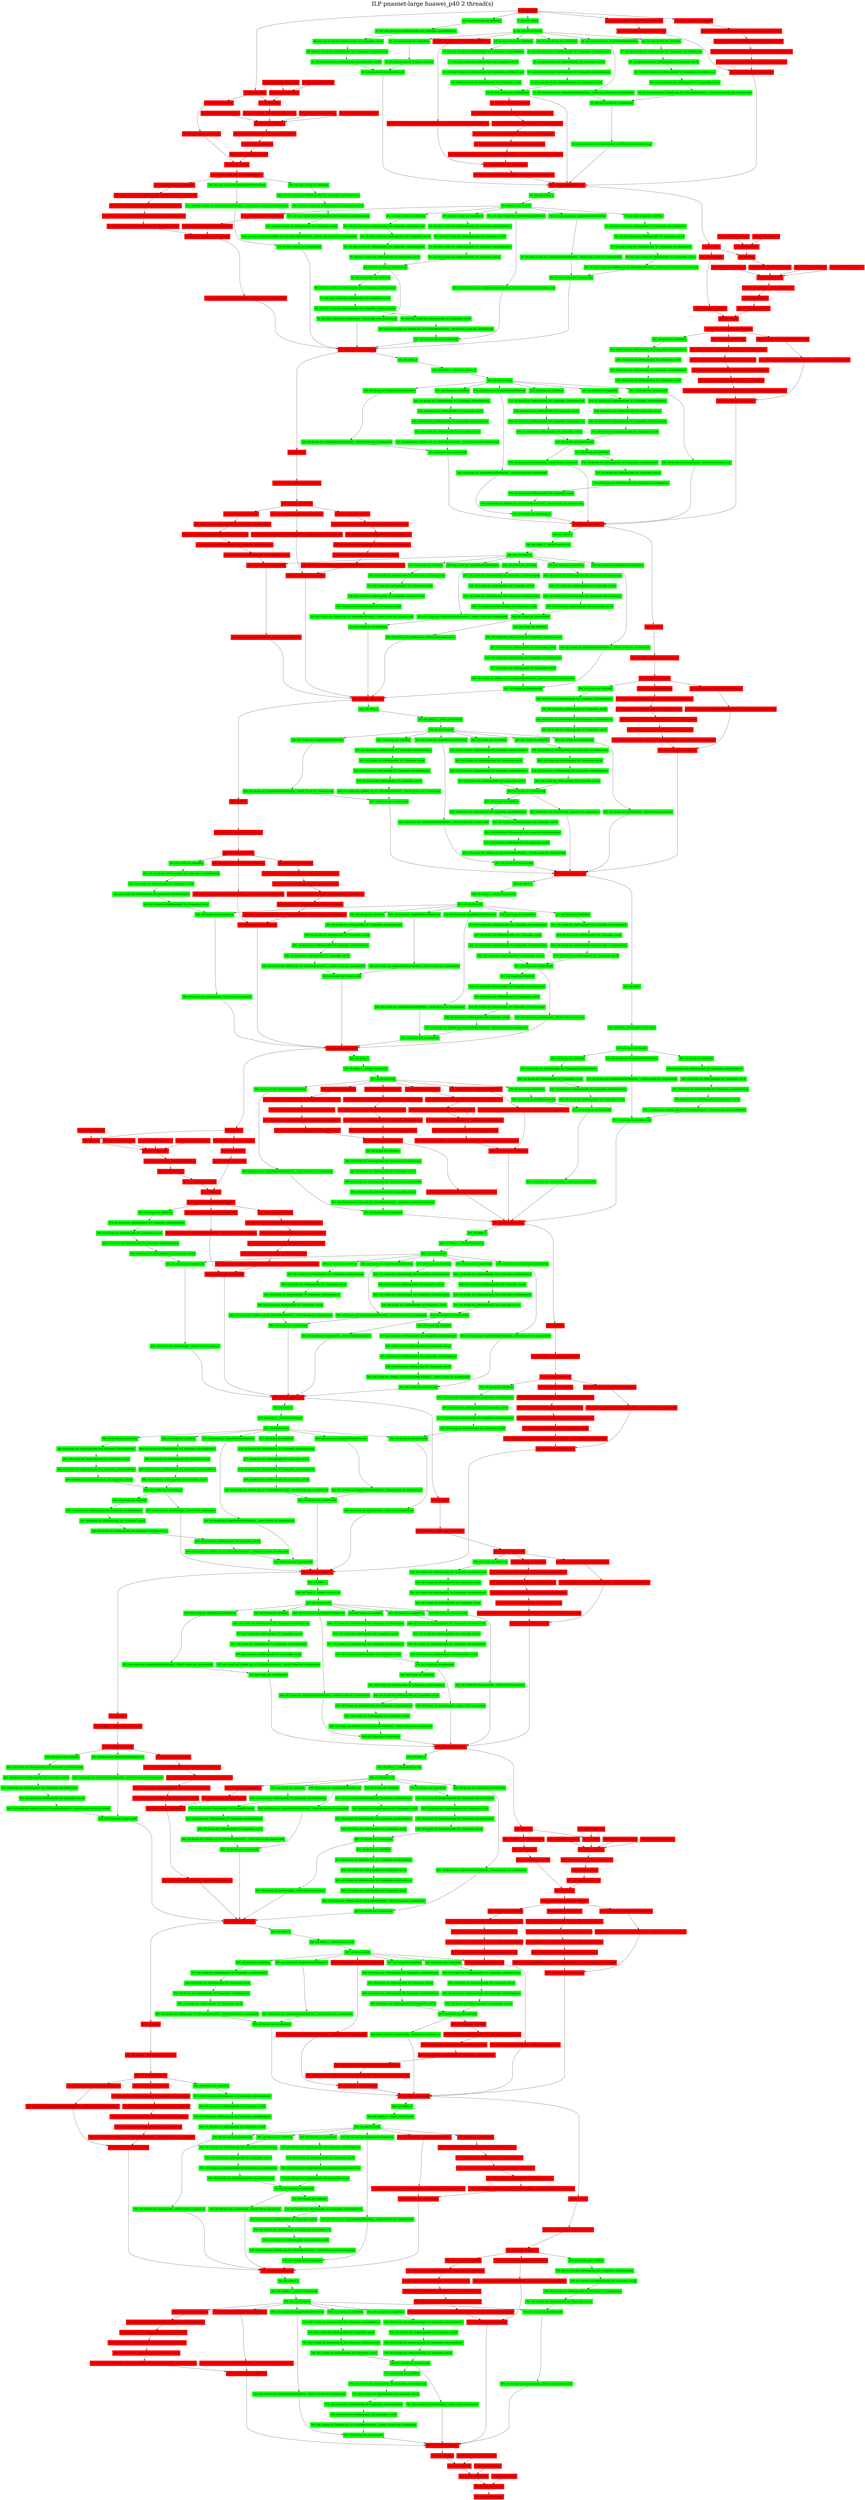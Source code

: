 digraph G {
label     = "ILP pnasnet-large huawei_p40 2 thread(s)"
    labelloc  =  t // t: Place the graph's title on top.
    fontsize  = 40 // Make title stand out by giving a large font size
    fontcolor = black"4: conv0/Conv2D"->"7: cell_stem_0/comb_iter_0/left/Relu";
"4: conv0/Conv2D"->"5: cell_stem_0/Relu";
"4: conv0/Conv2D"->"46: cell_stem_0/comb_iter_4/left/Relu";
"4: conv0/Conv2D"->"55: cell_stem_1/Relu";
"4: conv0/Conv2D"->"12: cell_stem_0/comb_iter_0/right/MaxPool2D/MaxPool";
"4: conv0/Conv2D" [shape=box,style=filled,color=red];
"55: cell_stem_1/Relu"->"56: cell_stem_1/Pad";
"55: cell_stem_1/Relu"->"57: cell_stem_1/AvgPool2D";
"55: cell_stem_1/Relu" [shape=box,style=filled,color=red];
"57: cell_stem_1/AvgPool2D"->"60: cell_stem_1/path1_conv/Conv2D";
"57: cell_stem_1/AvgPool2D" [shape=box,style=filled,color=red];
"60: cell_stem_1/path1_conv/Conv2D"->"64: cell_stem_1/concat";
"60: cell_stem_1/path1_conv/Conv2D" [shape=box,style=filled,color=red];
"61: cell_stem_1/Pad/paddings"->"58: cell_stem_1/Pad_Gather";
"61: cell_stem_1/Pad/paddings" [shape=box,style=filled,color=red];
"62: cell_stem_1/Pad_Gather_Index"->"58: cell_stem_1/Pad_Gather";
"62: cell_stem_1/Pad_Gather_Index" [shape=box,style=filled,color=red];
"58: cell_stem_1/Pad_Gather"->"56: cell_stem_1/Pad";
"58: cell_stem_1/Pad_Gather" [shape=box,style=filled,color=red];
"56: cell_stem_1/Pad"->"59: cell_stem_1/Pad___tr4cell_stem_1/strided_slice";
"56: cell_stem_1/Pad" [shape=box,style=filled,color=red];
"67: cell_stem_1/strided_slice/stack"->"63: cell_stem_1/strided_slice";
"67: cell_stem_1/strided_slice/stack" [shape=box,style=filled,color=red];
"66: cell_stem_1/strided_slice/stack_1"->"63: cell_stem_1/strided_slice";
"66: cell_stem_1/strided_slice/stack_1" [shape=box,style=filled,color=red];
"65: cell_stem_1/strided_slice/stack_2"->"63: cell_stem_1/strided_slice";
"65: cell_stem_1/strided_slice/stack_2" [shape=box,style=filled,color=red];
"59: cell_stem_1/Pad___tr4cell_stem_1/strided_slice"->"63: cell_stem_1/strided_slice";
"59: cell_stem_1/Pad___tr4cell_stem_1/strided_slice" [shape=box,style=filled,color=red];
"63: cell_stem_1/strided_slice"->"68: cell_stem_1/strided_slice___tr4cell_stem_1/AvgPool2D_1";
"63: cell_stem_1/strided_slice" [shape=box,style=filled,color=red];
"68: cell_stem_1/strided_slice___tr4cell_stem_1/AvgPool2D_1"->"71: cell_stem_1/AvgPool2D_1";
"68: cell_stem_1/strided_slice___tr4cell_stem_1/AvgPool2D_1" [shape=box,style=filled,color=red];
"71: cell_stem_1/AvgPool2D_1"->"69: cell_stem_1/path2_conv/Conv2D";
"71: cell_stem_1/AvgPool2D_1" [shape=box,style=filled,color=red];
"69: cell_stem_1/path2_conv/Conv2D"->"64: cell_stem_1/concat";
"69: cell_stem_1/path2_conv/Conv2D" [shape=box,style=filled,color=red];
"64: cell_stem_1/concat"->"70: cell_stem_1/final_path_bn/FusedBatchNormV3";
"64: cell_stem_1/concat" [shape=box,style=filled,color=red];
"70: cell_stem_1/final_path_bn/FusedBatchNormV3"->"113: cell_stem_1/comb_iter_4/left/Relu";
"70: cell_stem_1/final_path_bn/FusedBatchNormV3"->"104: cell_stem_1/comb_iter_0/left/Relu";
"70: cell_stem_1/final_path_bn/FusedBatchNormV3"->"109: cell_stem_1/comb_iter_0/right/MaxPool2D/MaxPool";
"70: cell_stem_1/final_path_bn/FusedBatchNormV3" [shape=box,style=filled,color=red];
"104: cell_stem_1/comb_iter_0/left/Relu"->"105: cell_stem_1/comb_iter_0/left/separable_5x5_1/separable_conv2d/depthwise";
"104: cell_stem_1/comb_iter_0/left/Relu" [shape=box,style=filled,color=green];
"105: cell_stem_1/comb_iter_0/left/separable_5x5_1/separable_conv2d/depthwise"->"106: cell_stem_1/comb_iter_0/left/separable_5x5_1/separable_conv2d";
"105: cell_stem_1/comb_iter_0/left/separable_5x5_1/separable_conv2d/depthwise" [shape=box,style=filled,color=green];
"106: cell_stem_1/comb_iter_0/left/separable_5x5_1/separable_conv2d"->"107: cell_stem_1/comb_iter_0/left/separable_5x5_2/separable_conv2d/depthwise";
"106: cell_stem_1/comb_iter_0/left/separable_5x5_1/separable_conv2d" [shape=box,style=filled,color=green];
"107: cell_stem_1/comb_iter_0/left/separable_5x5_2/separable_conv2d/depthwise"->"108: cell_stem_1/comb_iter_0/left/separable_5x5_2/separable_conv2d";
"107: cell_stem_1/comb_iter_0/left/separable_5x5_2/separable_conv2d/depthwise" [shape=box,style=filled,color=green];
"108: cell_stem_1/comb_iter_0/left/separable_5x5_2/separable_conv2d"->"110: cell_stem_1/comb_iter_0/left/bn_sep_5x5_2/FusedBatchNormV3___tr4cell_stem_1/comb_iter_0/combine/add";
"108: cell_stem_1/comb_iter_0/left/separable_5x5_2/separable_conv2d" [shape=box,style=filled,color=green];
"109: cell_stem_1/comb_iter_0/right/MaxPool2D/MaxPool"->"111: cell_stem_1/comb_iter_0/right/MaxPool2D/MaxPool___tr4cell_stem_1/comb_iter_0/combine/add";
"109: cell_stem_1/comb_iter_0/right/MaxPool2D/MaxPool" [shape=box,style=filled,color=green];
"110: cell_stem_1/comb_iter_0/left/bn_sep_5x5_2/FusedBatchNormV3___tr4cell_stem_1/comb_iter_0/combine/add"->"112: cell_stem_1/comb_iter_0/combine/add";
"110: cell_stem_1/comb_iter_0/left/bn_sep_5x5_2/FusedBatchNormV3___tr4cell_stem_1/comb_iter_0/combine/add" [shape=box,style=filled,color=green];
"111: cell_stem_1/comb_iter_0/right/MaxPool2D/MaxPool___tr4cell_stem_1/comb_iter_0/combine/add"->"112: cell_stem_1/comb_iter_0/combine/add";
"111: cell_stem_1/comb_iter_0/right/MaxPool2D/MaxPool___tr4cell_stem_1/comb_iter_0/combine/add" [shape=box,style=filled,color=green];
"112: cell_stem_1/comb_iter_0/combine/add"->"122: cell_stem_1/cell_output/concat";
"112: cell_stem_1/comb_iter_0/combine/add" [shape=box,style=filled,color=green];
"7: cell_stem_0/comb_iter_0/left/Relu"->"8: cell_stem_0/comb_iter_0/left/separable_5x5_1/separable_conv2d/depthwise";
"7: cell_stem_0/comb_iter_0/left/Relu" [shape=box,style=filled,color=red];
"8: cell_stem_0/comb_iter_0/left/separable_5x5_1/separable_conv2d/depthwise"->"9: cell_stem_0/comb_iter_0/left/separable_5x5_1/separable_conv2d";
"8: cell_stem_0/comb_iter_0/left/separable_5x5_1/separable_conv2d/depthwise" [shape=box,style=filled,color=red];
"9: cell_stem_0/comb_iter_0/left/separable_5x5_1/separable_conv2d"->"10: cell_stem_0/comb_iter_0/left/separable_5x5_2/separable_conv2d/depthwise";
"9: cell_stem_0/comb_iter_0/left/separable_5x5_1/separable_conv2d" [shape=box,style=filled,color=red];
"10: cell_stem_0/comb_iter_0/left/separable_5x5_2/separable_conv2d/depthwise"->"11: cell_stem_0/comb_iter_0/left/separable_5x5_2/separable_conv2d";
"10: cell_stem_0/comb_iter_0/left/separable_5x5_2/separable_conv2d/depthwise" [shape=box,style=filled,color=red];
"11: cell_stem_0/comb_iter_0/left/separable_5x5_2/separable_conv2d"->"14: cell_stem_0/comb_iter_0/combine/add";
"11: cell_stem_0/comb_iter_0/left/separable_5x5_2/separable_conv2d" [shape=box,style=filled,color=red];
"12: cell_stem_0/comb_iter_0/right/MaxPool2D/MaxPool"->"13: cell_stem_0/comb_iter_0/right/1x1/Conv2D";
"12: cell_stem_0/comb_iter_0/right/MaxPool2D/MaxPool" [shape=box,style=filled,color=red];
"13: cell_stem_0/comb_iter_0/right/1x1/Conv2D"->"14: cell_stem_0/comb_iter_0/combine/add";
"13: cell_stem_0/comb_iter_0/right/1x1/Conv2D" [shape=box,style=filled,color=red];
"14: cell_stem_0/comb_iter_0/combine/add"->"54: cell_stem_0/cell_output/concat";
"14: cell_stem_0/comb_iter_0/combine/add" [shape=box,style=filled,color=red];
"5: cell_stem_0/Relu"->"6: cell_stem_0/1x1/Conv2D";
"5: cell_stem_0/Relu" [shape=box,style=filled,color=green];
"6: cell_stem_0/1x1/Conv2D"->"20: cell_stem_0/comb_iter_2/right/Relu";
"6: cell_stem_0/1x1/Conv2D"->"51: cell_stem_0/comb_iter_4/right/Relu";
"6: cell_stem_0/1x1/Conv2D"->"26: cell_stem_0/comb_iter_1/left/Relu";
"6: cell_stem_0/1x1/Conv2D"->"15: cell_stem_0/comb_iter_2/left/Relu";
"6: cell_stem_0/1x1/Conv2D"->"41: cell_stem_0/comb_iter_3/right/MaxPool2D/MaxPool";
"6: cell_stem_0/1x1/Conv2D"->"31: cell_stem_0/comb_iter_1/right/MaxPool2D/MaxPool";
"6: cell_stem_0/1x1/Conv2D" [shape=box,style=filled,color=green];
"26: cell_stem_0/comb_iter_1/left/Relu"->"27: cell_stem_0/comb_iter_1/left/separable_7x7_1/separable_conv2d/depthwise";
"26: cell_stem_0/comb_iter_1/left/Relu" [shape=box,style=filled,color=green];
"27: cell_stem_0/comb_iter_1/left/separable_7x7_1/separable_conv2d/depthwise"->"28: cell_stem_0/comb_iter_1/left/separable_7x7_1/separable_conv2d";
"27: cell_stem_0/comb_iter_1/left/separable_7x7_1/separable_conv2d/depthwise" [shape=box,style=filled,color=green];
"28: cell_stem_0/comb_iter_1/left/separable_7x7_1/separable_conv2d"->"29: cell_stem_0/comb_iter_1/left/separable_7x7_2/separable_conv2d/depthwise";
"28: cell_stem_0/comb_iter_1/left/separable_7x7_1/separable_conv2d" [shape=box,style=filled,color=green];
"29: cell_stem_0/comb_iter_1/left/separable_7x7_2/separable_conv2d/depthwise"->"30: cell_stem_0/comb_iter_1/left/separable_7x7_2/separable_conv2d";
"29: cell_stem_0/comb_iter_1/left/separable_7x7_2/separable_conv2d/depthwise" [shape=box,style=filled,color=green];
"30: cell_stem_0/comb_iter_1/left/separable_7x7_2/separable_conv2d"->"32: cell_stem_0/comb_iter_1/left/bn_sep_7x7_2/FusedBatchNormV3___tr4cell_stem_0/comb_iter_1/combine/add";
"30: cell_stem_0/comb_iter_1/left/separable_7x7_2/separable_conv2d" [shape=box,style=filled,color=green];
"31: cell_stem_0/comb_iter_1/right/MaxPool2D/MaxPool"->"33: cell_stem_0/comb_iter_1/right/MaxPool2D/MaxPool___tr4cell_stem_0/comb_iter_1/combine/add";
"31: cell_stem_0/comb_iter_1/right/MaxPool2D/MaxPool" [shape=box,style=filled,color=green];
"32: cell_stem_0/comb_iter_1/left/bn_sep_7x7_2/FusedBatchNormV3___tr4cell_stem_0/comb_iter_1/combine/add"->"34: cell_stem_0/comb_iter_1/combine/add";
"32: cell_stem_0/comb_iter_1/left/bn_sep_7x7_2/FusedBatchNormV3___tr4cell_stem_0/comb_iter_1/combine/add" [shape=box,style=filled,color=green];
"33: cell_stem_0/comb_iter_1/right/MaxPool2D/MaxPool___tr4cell_stem_0/comb_iter_1/combine/add"->"34: cell_stem_0/comb_iter_1/combine/add";
"33: cell_stem_0/comb_iter_1/right/MaxPool2D/MaxPool___tr4cell_stem_0/comb_iter_1/combine/add" [shape=box,style=filled,color=green];
"34: cell_stem_0/comb_iter_1/combine/add"->"35: cell_stem_0/comb_iter_1/combine/add___tr4cell_stem_0/cell_output/concat";
"34: cell_stem_0/comb_iter_1/combine/add" [shape=box,style=filled,color=green];
"15: cell_stem_0/comb_iter_2/left/Relu"->"16: cell_stem_0/comb_iter_2/left/separable_5x5_1/separable_conv2d/depthwise";
"15: cell_stem_0/comb_iter_2/left/Relu" [shape=box,style=filled,color=green];
"16: cell_stem_0/comb_iter_2/left/separable_5x5_1/separable_conv2d/depthwise"->"17: cell_stem_0/comb_iter_2/left/separable_5x5_1/separable_conv2d";
"16: cell_stem_0/comb_iter_2/left/separable_5x5_1/separable_conv2d/depthwise" [shape=box,style=filled,color=green];
"17: cell_stem_0/comb_iter_2/left/separable_5x5_1/separable_conv2d"->"18: cell_stem_0/comb_iter_2/left/separable_5x5_2/separable_conv2d/depthwise";
"17: cell_stem_0/comb_iter_2/left/separable_5x5_1/separable_conv2d" [shape=box,style=filled,color=green];
"18: cell_stem_0/comb_iter_2/left/separable_5x5_2/separable_conv2d/depthwise"->"19: cell_stem_0/comb_iter_2/left/separable_5x5_2/separable_conv2d";
"18: cell_stem_0/comb_iter_2/left/separable_5x5_2/separable_conv2d/depthwise" [shape=box,style=filled,color=green];
"19: cell_stem_0/comb_iter_2/left/separable_5x5_2/separable_conv2d"->"25: cell_stem_0/comb_iter_2/combine/add";
"19: cell_stem_0/comb_iter_2/left/separable_5x5_2/separable_conv2d" [shape=box,style=filled,color=green];
"20: cell_stem_0/comb_iter_2/right/Relu"->"21: cell_stem_0/comb_iter_2/right/separable_3x3_1/separable_conv2d/depthwise";
"20: cell_stem_0/comb_iter_2/right/Relu" [shape=box,style=filled,color=green];
"21: cell_stem_0/comb_iter_2/right/separable_3x3_1/separable_conv2d/depthwise"->"22: cell_stem_0/comb_iter_2/right/separable_3x3_1/separable_conv2d";
"21: cell_stem_0/comb_iter_2/right/separable_3x3_1/separable_conv2d/depthwise" [shape=box,style=filled,color=green];
"22: cell_stem_0/comb_iter_2/right/separable_3x3_1/separable_conv2d"->"23: cell_stem_0/comb_iter_2/right/separable_3x3_2/separable_conv2d/depthwise";
"22: cell_stem_0/comb_iter_2/right/separable_3x3_1/separable_conv2d" [shape=box,style=filled,color=green];
"23: cell_stem_0/comb_iter_2/right/separable_3x3_2/separable_conv2d/depthwise"->"24: cell_stem_0/comb_iter_2/right/separable_3x3_2/separable_conv2d";
"23: cell_stem_0/comb_iter_2/right/separable_3x3_2/separable_conv2d/depthwise" [shape=box,style=filled,color=green];
"24: cell_stem_0/comb_iter_2/right/separable_3x3_2/separable_conv2d"->"25: cell_stem_0/comb_iter_2/combine/add";
"24: cell_stem_0/comb_iter_2/right/separable_3x3_2/separable_conv2d" [shape=box,style=filled,color=green];
"25: cell_stem_0/comb_iter_2/combine/add"->"36: cell_stem_0/comb_iter_3/left/Relu";
"25: cell_stem_0/comb_iter_2/combine/add"->"54: cell_stem_0/cell_output/concat";
"25: cell_stem_0/comb_iter_2/combine/add" [shape=box,style=filled,color=green];
"36: cell_stem_0/comb_iter_3/left/Relu"->"37: cell_stem_0/comb_iter_3/left/separable_3x3_1/separable_conv2d/depthwise";
"36: cell_stem_0/comb_iter_3/left/Relu" [shape=box,style=filled,color=red];
"37: cell_stem_0/comb_iter_3/left/separable_3x3_1/separable_conv2d/depthwise"->"38: cell_stem_0/comb_iter_3/left/separable_3x3_1/separable_conv2d";
"37: cell_stem_0/comb_iter_3/left/separable_3x3_1/separable_conv2d/depthwise" [shape=box,style=filled,color=red];
"38: cell_stem_0/comb_iter_3/left/separable_3x3_1/separable_conv2d"->"39: cell_stem_0/comb_iter_3/left/separable_3x3_2/separable_conv2d/depthwise";
"38: cell_stem_0/comb_iter_3/left/separable_3x3_1/separable_conv2d" [shape=box,style=filled,color=red];
"39: cell_stem_0/comb_iter_3/left/separable_3x3_2/separable_conv2d/depthwise"->"40: cell_stem_0/comb_iter_3/left/separable_3x3_2/separable_conv2d";
"39: cell_stem_0/comb_iter_3/left/separable_3x3_2/separable_conv2d/depthwise" [shape=box,style=filled,color=red];
"40: cell_stem_0/comb_iter_3/left/separable_3x3_2/separable_conv2d"->"42: cell_stem_0/comb_iter_3/left/bn_sep_3x3_2/FusedBatchNormV3___tr4cell_stem_0/comb_iter_3/combine/add";
"40: cell_stem_0/comb_iter_3/left/separable_3x3_2/separable_conv2d" [shape=box,style=filled,color=red];
"41: cell_stem_0/comb_iter_3/right/MaxPool2D/MaxPool"->"43: cell_stem_0/comb_iter_3/right/MaxPool2D/MaxPool___tr4cell_stem_0/comb_iter_3/combine/add";
"41: cell_stem_0/comb_iter_3/right/MaxPool2D/MaxPool" [shape=box,style=filled,color=red];
"42: cell_stem_0/comb_iter_3/left/bn_sep_3x3_2/FusedBatchNormV3___tr4cell_stem_0/comb_iter_3/combine/add"->"44: cell_stem_0/comb_iter_3/combine/add";
"42: cell_stem_0/comb_iter_3/left/bn_sep_3x3_2/FusedBatchNormV3___tr4cell_stem_0/comb_iter_3/combine/add" [shape=box,style=filled,color=red];
"43: cell_stem_0/comb_iter_3/right/MaxPool2D/MaxPool___tr4cell_stem_0/comb_iter_3/combine/add"->"44: cell_stem_0/comb_iter_3/combine/add";
"43: cell_stem_0/comb_iter_3/right/MaxPool2D/MaxPool___tr4cell_stem_0/comb_iter_3/combine/add" [shape=box,style=filled,color=red];
"44: cell_stem_0/comb_iter_3/combine/add"->"45: cell_stem_0/comb_iter_3/combine/add___tr4cell_stem_0/cell_output/concat";
"44: cell_stem_0/comb_iter_3/combine/add" [shape=box,style=filled,color=red];
"46: cell_stem_0/comb_iter_4/left/Relu"->"47: cell_stem_0/comb_iter_4/left/separable_3x3_1/separable_conv2d/depthwise";
"46: cell_stem_0/comb_iter_4/left/Relu" [shape=box,style=filled,color=green];
"47: cell_stem_0/comb_iter_4/left/separable_3x3_1/separable_conv2d/depthwise"->"48: cell_stem_0/comb_iter_4/left/separable_3x3_1/separable_conv2d";
"47: cell_stem_0/comb_iter_4/left/separable_3x3_1/separable_conv2d/depthwise" [shape=box,style=filled,color=green];
"48: cell_stem_0/comb_iter_4/left/separable_3x3_1/separable_conv2d"->"49: cell_stem_0/comb_iter_4/left/separable_3x3_2/separable_conv2d/depthwise";
"48: cell_stem_0/comb_iter_4/left/separable_3x3_1/separable_conv2d" [shape=box,style=filled,color=green];
"49: cell_stem_0/comb_iter_4/left/separable_3x3_2/separable_conv2d/depthwise"->"50: cell_stem_0/comb_iter_4/left/separable_3x3_2/separable_conv2d";
"49: cell_stem_0/comb_iter_4/left/separable_3x3_2/separable_conv2d/depthwise" [shape=box,style=filled,color=green];
"50: cell_stem_0/comb_iter_4/left/separable_3x3_2/separable_conv2d"->"53: cell_stem_0/comb_iter_4/combine/add";
"50: cell_stem_0/comb_iter_4/left/separable_3x3_2/separable_conv2d" [shape=box,style=filled,color=green];
"51: cell_stem_0/comb_iter_4/right/Relu"->"52: cell_stem_0/comb_iter_4/right/1x1/Conv2D";
"51: cell_stem_0/comb_iter_4/right/Relu" [shape=box,style=filled,color=green];
"52: cell_stem_0/comb_iter_4/right/1x1/Conv2D"->"53: cell_stem_0/comb_iter_4/combine/add";
"52: cell_stem_0/comb_iter_4/right/1x1/Conv2D" [shape=box,style=filled,color=green];
"53: cell_stem_0/comb_iter_4/combine/add"->"54: cell_stem_0/cell_output/concat";
"53: cell_stem_0/comb_iter_4/combine/add" [shape=box,style=filled,color=green];
"35: cell_stem_0/comb_iter_1/combine/add___tr4cell_stem_0/cell_output/concat"->"54: cell_stem_0/cell_output/concat";
"35: cell_stem_0/comb_iter_1/combine/add___tr4cell_stem_0/cell_output/concat" [shape=box,style=filled,color=green];
"45: cell_stem_0/comb_iter_3/combine/add___tr4cell_stem_0/cell_output/concat"->"54: cell_stem_0/cell_output/concat";
"45: cell_stem_0/comb_iter_3/combine/add___tr4cell_stem_0/cell_output/concat" [shape=box,style=filled,color=red];
"54: cell_stem_0/cell_output/concat"->"72: cell_stem_1/Relu_1";
"54: cell_stem_0/cell_output/concat"->"123: cell_0/Relu";
"54: cell_stem_0/cell_output/concat" [shape=box,style=filled,color=red];
"72: cell_stem_1/Relu_1"->"73: cell_stem_1/1x1/Conv2D";
"72: cell_stem_1/Relu_1" [shape=box,style=filled,color=green];
"73: cell_stem_1/1x1/Conv2D"->"83: cell_stem_1/comb_iter_2/left/Relu";
"73: cell_stem_1/1x1/Conv2D"->"100: cell_stem_1/comb_iter_3/right/MaxPool2D/MaxPool";
"73: cell_stem_1/1x1/Conv2D"->"74: cell_stem_1/comb_iter_1/left/Relu";
"73: cell_stem_1/1x1/Conv2D"->"79: cell_stem_1/comb_iter_1/right/MaxPool2D/MaxPool";
"73: cell_stem_1/1x1/Conv2D"->"88: cell_stem_1/comb_iter_2/right/Relu";
"73: cell_stem_1/1x1/Conv2D"->"118: cell_stem_1/comb_iter_4/right/Relu";
"73: cell_stem_1/1x1/Conv2D" [shape=box,style=filled,color=green];
"74: cell_stem_1/comb_iter_1/left/Relu"->"75: cell_stem_1/comb_iter_1/left/separable_7x7_1/separable_conv2d/depthwise";
"74: cell_stem_1/comb_iter_1/left/Relu" [shape=box,style=filled,color=green];
"75: cell_stem_1/comb_iter_1/left/separable_7x7_1/separable_conv2d/depthwise"->"76: cell_stem_1/comb_iter_1/left/separable_7x7_1/separable_conv2d";
"75: cell_stem_1/comb_iter_1/left/separable_7x7_1/separable_conv2d/depthwise" [shape=box,style=filled,color=green];
"76: cell_stem_1/comb_iter_1/left/separable_7x7_1/separable_conv2d"->"77: cell_stem_1/comb_iter_1/left/separable_7x7_2/separable_conv2d/depthwise";
"76: cell_stem_1/comb_iter_1/left/separable_7x7_1/separable_conv2d" [shape=box,style=filled,color=green];
"77: cell_stem_1/comb_iter_1/left/separable_7x7_2/separable_conv2d/depthwise"->"78: cell_stem_1/comb_iter_1/left/separable_7x7_2/separable_conv2d";
"77: cell_stem_1/comb_iter_1/left/separable_7x7_2/separable_conv2d/depthwise" [shape=box,style=filled,color=green];
"78: cell_stem_1/comb_iter_1/left/separable_7x7_2/separable_conv2d"->"80: cell_stem_1/comb_iter_1/left/bn_sep_7x7_2/FusedBatchNormV3___tr4cell_stem_1/comb_iter_1/combine/add";
"78: cell_stem_1/comb_iter_1/left/separable_7x7_2/separable_conv2d" [shape=box,style=filled,color=green];
"79: cell_stem_1/comb_iter_1/right/MaxPool2D/MaxPool"->"81: cell_stem_1/comb_iter_1/right/MaxPool2D/MaxPool___tr4cell_stem_1/comb_iter_1/combine/add";
"79: cell_stem_1/comb_iter_1/right/MaxPool2D/MaxPool" [shape=box,style=filled,color=green];
"80: cell_stem_1/comb_iter_1/left/bn_sep_7x7_2/FusedBatchNormV3___tr4cell_stem_1/comb_iter_1/combine/add"->"82: cell_stem_1/comb_iter_1/combine/add";
"80: cell_stem_1/comb_iter_1/left/bn_sep_7x7_2/FusedBatchNormV3___tr4cell_stem_1/comb_iter_1/combine/add" [shape=box,style=filled,color=green];
"81: cell_stem_1/comb_iter_1/right/MaxPool2D/MaxPool___tr4cell_stem_1/comb_iter_1/combine/add"->"82: cell_stem_1/comb_iter_1/combine/add";
"81: cell_stem_1/comb_iter_1/right/MaxPool2D/MaxPool___tr4cell_stem_1/comb_iter_1/combine/add" [shape=box,style=filled,color=green];
"82: cell_stem_1/comb_iter_1/combine/add"->"122: cell_stem_1/cell_output/concat";
"82: cell_stem_1/comb_iter_1/combine/add" [shape=box,style=filled,color=green];
"83: cell_stem_1/comb_iter_2/left/Relu"->"84: cell_stem_1/comb_iter_2/left/separable_5x5_1/separable_conv2d/depthwise";
"83: cell_stem_1/comb_iter_2/left/Relu" [shape=box,style=filled,color=green];
"84: cell_stem_1/comb_iter_2/left/separable_5x5_1/separable_conv2d/depthwise"->"85: cell_stem_1/comb_iter_2/left/separable_5x5_1/separable_conv2d";
"84: cell_stem_1/comb_iter_2/left/separable_5x5_1/separable_conv2d/depthwise" [shape=box,style=filled,color=green];
"85: cell_stem_1/comb_iter_2/left/separable_5x5_1/separable_conv2d"->"86: cell_stem_1/comb_iter_2/left/separable_5x5_2/separable_conv2d/depthwise";
"85: cell_stem_1/comb_iter_2/left/separable_5x5_1/separable_conv2d" [shape=box,style=filled,color=green];
"86: cell_stem_1/comb_iter_2/left/separable_5x5_2/separable_conv2d/depthwise"->"87: cell_stem_1/comb_iter_2/left/separable_5x5_2/separable_conv2d";
"86: cell_stem_1/comb_iter_2/left/separable_5x5_2/separable_conv2d/depthwise" [shape=box,style=filled,color=green];
"87: cell_stem_1/comb_iter_2/left/separable_5x5_2/separable_conv2d"->"93: cell_stem_1/comb_iter_2/combine/add";
"87: cell_stem_1/comb_iter_2/left/separable_5x5_2/separable_conv2d" [shape=box,style=filled,color=green];
"88: cell_stem_1/comb_iter_2/right/Relu"->"89: cell_stem_1/comb_iter_2/right/separable_3x3_1/separable_conv2d/depthwise";
"88: cell_stem_1/comb_iter_2/right/Relu" [shape=box,style=filled,color=green];
"89: cell_stem_1/comb_iter_2/right/separable_3x3_1/separable_conv2d/depthwise"->"90: cell_stem_1/comb_iter_2/right/separable_3x3_1/separable_conv2d";
"89: cell_stem_1/comb_iter_2/right/separable_3x3_1/separable_conv2d/depthwise" [shape=box,style=filled,color=green];
"90: cell_stem_1/comb_iter_2/right/separable_3x3_1/separable_conv2d"->"91: cell_stem_1/comb_iter_2/right/separable_3x3_2/separable_conv2d/depthwise";
"90: cell_stem_1/comb_iter_2/right/separable_3x3_1/separable_conv2d" [shape=box,style=filled,color=green];
"91: cell_stem_1/comb_iter_2/right/separable_3x3_2/separable_conv2d/depthwise"->"92: cell_stem_1/comb_iter_2/right/separable_3x3_2/separable_conv2d";
"91: cell_stem_1/comb_iter_2/right/separable_3x3_2/separable_conv2d/depthwise" [shape=box,style=filled,color=green];
"92: cell_stem_1/comb_iter_2/right/separable_3x3_2/separable_conv2d"->"93: cell_stem_1/comb_iter_2/combine/add";
"92: cell_stem_1/comb_iter_2/right/separable_3x3_2/separable_conv2d" [shape=box,style=filled,color=green];
"93: cell_stem_1/comb_iter_2/combine/add"->"95: cell_stem_1/comb_iter_3/left/Relu";
"93: cell_stem_1/comb_iter_2/combine/add"->"94: cell_stem_1/comb_iter_2/combine/add___tr4cell_stem_1/cell_output/concat";
"93: cell_stem_1/comb_iter_2/combine/add" [shape=box,style=filled,color=green];
"95: cell_stem_1/comb_iter_3/left/Relu"->"96: cell_stem_1/comb_iter_3/left/separable_3x3_1/separable_conv2d/depthwise";
"95: cell_stem_1/comb_iter_3/left/Relu" [shape=box,style=filled,color=green];
"96: cell_stem_1/comb_iter_3/left/separable_3x3_1/separable_conv2d/depthwise"->"97: cell_stem_1/comb_iter_3/left/separable_3x3_1/separable_conv2d";
"96: cell_stem_1/comb_iter_3/left/separable_3x3_1/separable_conv2d/depthwise" [shape=box,style=filled,color=green];
"97: cell_stem_1/comb_iter_3/left/separable_3x3_1/separable_conv2d"->"98: cell_stem_1/comb_iter_3/left/separable_3x3_2/separable_conv2d/depthwise";
"97: cell_stem_1/comb_iter_3/left/separable_3x3_1/separable_conv2d" [shape=box,style=filled,color=green];
"98: cell_stem_1/comb_iter_3/left/separable_3x3_2/separable_conv2d/depthwise"->"99: cell_stem_1/comb_iter_3/left/separable_3x3_2/separable_conv2d";
"98: cell_stem_1/comb_iter_3/left/separable_3x3_2/separable_conv2d/depthwise" [shape=box,style=filled,color=green];
"99: cell_stem_1/comb_iter_3/left/separable_3x3_2/separable_conv2d"->"101: cell_stem_1/comb_iter_3/left/bn_sep_3x3_2/FusedBatchNormV3___tr4cell_stem_1/comb_iter_3/combine/add";
"99: cell_stem_1/comb_iter_3/left/separable_3x3_2/separable_conv2d" [shape=box,style=filled,color=green];
"100: cell_stem_1/comb_iter_3/right/MaxPool2D/MaxPool"->"102: cell_stem_1/comb_iter_3/right/MaxPool2D/MaxPool___tr4cell_stem_1/comb_iter_3/combine/add";
"100: cell_stem_1/comb_iter_3/right/MaxPool2D/MaxPool" [shape=box,style=filled,color=green];
"101: cell_stem_1/comb_iter_3/left/bn_sep_3x3_2/FusedBatchNormV3___tr4cell_stem_1/comb_iter_3/combine/add"->"103: cell_stem_1/comb_iter_3/combine/add";
"101: cell_stem_1/comb_iter_3/left/bn_sep_3x3_2/FusedBatchNormV3___tr4cell_stem_1/comb_iter_3/combine/add" [shape=box,style=filled,color=green];
"102: cell_stem_1/comb_iter_3/right/MaxPool2D/MaxPool___tr4cell_stem_1/comb_iter_3/combine/add"->"103: cell_stem_1/comb_iter_3/combine/add";
"102: cell_stem_1/comb_iter_3/right/MaxPool2D/MaxPool___tr4cell_stem_1/comb_iter_3/combine/add" [shape=box,style=filled,color=green];
"103: cell_stem_1/comb_iter_3/combine/add"->"122: cell_stem_1/cell_output/concat";
"103: cell_stem_1/comb_iter_3/combine/add" [shape=box,style=filled,color=green];
"113: cell_stem_1/comb_iter_4/left/Relu"->"114: cell_stem_1/comb_iter_4/left/separable_3x3_1/separable_conv2d/depthwise";
"113: cell_stem_1/comb_iter_4/left/Relu" [shape=box,style=filled,color=red];
"114: cell_stem_1/comb_iter_4/left/separable_3x3_1/separable_conv2d/depthwise"->"115: cell_stem_1/comb_iter_4/left/separable_3x3_1/separable_conv2d";
"114: cell_stem_1/comb_iter_4/left/separable_3x3_1/separable_conv2d/depthwise" [shape=box,style=filled,color=red];
"115: cell_stem_1/comb_iter_4/left/separable_3x3_1/separable_conv2d"->"116: cell_stem_1/comb_iter_4/left/separable_3x3_2/separable_conv2d/depthwise";
"115: cell_stem_1/comb_iter_4/left/separable_3x3_1/separable_conv2d" [shape=box,style=filled,color=red];
"116: cell_stem_1/comb_iter_4/left/separable_3x3_2/separable_conv2d/depthwise"->"117: cell_stem_1/comb_iter_4/left/separable_3x3_2/separable_conv2d";
"116: cell_stem_1/comb_iter_4/left/separable_3x3_2/separable_conv2d/depthwise" [shape=box,style=filled,color=red];
"117: cell_stem_1/comb_iter_4/left/separable_3x3_2/separable_conv2d"->"120: cell_stem_1/comb_iter_4/combine/add";
"117: cell_stem_1/comb_iter_4/left/separable_3x3_2/separable_conv2d" [shape=box,style=filled,color=red];
"118: cell_stem_1/comb_iter_4/right/Relu"->"119: cell_stem_1/comb_iter_4/right/1x1/Conv2D";
"118: cell_stem_1/comb_iter_4/right/Relu" [shape=box,style=filled,color=red];
"119: cell_stem_1/comb_iter_4/right/1x1/Conv2D"->"120: cell_stem_1/comb_iter_4/combine/add";
"119: cell_stem_1/comb_iter_4/right/1x1/Conv2D" [shape=box,style=filled,color=red];
"120: cell_stem_1/comb_iter_4/combine/add"->"121: cell_stem_1/comb_iter_4/combine/add___tr4cell_stem_1/cell_output/concat";
"120: cell_stem_1/comb_iter_4/combine/add" [shape=box,style=filled,color=red];
"94: cell_stem_1/comb_iter_2/combine/add___tr4cell_stem_1/cell_output/concat"->"122: cell_stem_1/cell_output/concat";
"94: cell_stem_1/comb_iter_2/combine/add___tr4cell_stem_1/cell_output/concat" [shape=box,style=filled,color=green];
"121: cell_stem_1/comb_iter_4/combine/add___tr4cell_stem_1/cell_output/concat"->"122: cell_stem_1/cell_output/concat";
"121: cell_stem_1/comb_iter_4/combine/add___tr4cell_stem_1/cell_output/concat" [shape=box,style=filled,color=red];
"122: cell_stem_1/cell_output/concat"->"190: cell_1/Relu";
"122: cell_stem_1/cell_output/concat"->"140: cell_0/Relu_1";
"122: cell_stem_1/cell_output/concat" [shape=box,style=filled,color=red];
"190: cell_1/Relu"->"191: cell_1/Relu___tr4cell_1/prev_1x1/Conv2D";
"190: cell_1/Relu" [shape=box,style=filled,color=red];
"191: cell_1/Relu___tr4cell_1/prev_1x1/Conv2D"->"192: cell_1/prev_1x1/Conv2D";
"191: cell_1/Relu___tr4cell_1/prev_1x1/Conv2D" [shape=box,style=filled,color=red];
"192: cell_1/prev_1x1/Conv2D"->"224: cell_1/comb_iter_0/left/Relu";
"192: cell_1/prev_1x1/Conv2D"->"229: cell_1/comb_iter_0/right/MaxPool2D/MaxPool";
"192: cell_1/prev_1x1/Conv2D"->"208: cell_1/comb_iter_4/left/Relu";
"192: cell_1/prev_1x1/Conv2D" [shape=box,style=filled,color=red];
"224: cell_1/comb_iter_0/left/Relu"->"225: cell_1/comb_iter_0/left/separable_5x5_1/separable_conv2d/depthwise";
"224: cell_1/comb_iter_0/left/Relu" [shape=box,style=filled,color=red];
"225: cell_1/comb_iter_0/left/separable_5x5_1/separable_conv2d/depthwise"->"226: cell_1/comb_iter_0/left/separable_5x5_1/separable_conv2d";
"225: cell_1/comb_iter_0/left/separable_5x5_1/separable_conv2d/depthwise" [shape=box,style=filled,color=red];
"226: cell_1/comb_iter_0/left/separable_5x5_1/separable_conv2d"->"227: cell_1/comb_iter_0/left/separable_5x5_2/separable_conv2d/depthwise";
"226: cell_1/comb_iter_0/left/separable_5x5_1/separable_conv2d" [shape=box,style=filled,color=red];
"227: cell_1/comb_iter_0/left/separable_5x5_2/separable_conv2d/depthwise"->"228: cell_1/comb_iter_0/left/separable_5x5_2/separable_conv2d";
"227: cell_1/comb_iter_0/left/separable_5x5_2/separable_conv2d/depthwise" [shape=box,style=filled,color=red];
"228: cell_1/comb_iter_0/left/separable_5x5_2/separable_conv2d"->"230: cell_1/comb_iter_0/left/bn_sep_5x5_2/FusedBatchNormV3___tr4cell_1/comb_iter_0/combine/add";
"228: cell_1/comb_iter_0/left/separable_5x5_2/separable_conv2d" [shape=box,style=filled,color=red];
"229: cell_1/comb_iter_0/right/MaxPool2D/MaxPool"->"231: cell_1/comb_iter_0/right/MaxPool2D/MaxPool___tr4cell_1/comb_iter_0/combine/add";
"229: cell_1/comb_iter_0/right/MaxPool2D/MaxPool" [shape=box,style=filled,color=red];
"230: cell_1/comb_iter_0/left/bn_sep_5x5_2/FusedBatchNormV3___tr4cell_1/comb_iter_0/combine/add"->"232: cell_1/comb_iter_0/combine/add";
"230: cell_1/comb_iter_0/left/bn_sep_5x5_2/FusedBatchNormV3___tr4cell_1/comb_iter_0/combine/add" [shape=box,style=filled,color=red];
"231: cell_1/comb_iter_0/right/MaxPool2D/MaxPool___tr4cell_1/comb_iter_0/combine/add"->"232: cell_1/comb_iter_0/combine/add";
"231: cell_1/comb_iter_0/right/MaxPool2D/MaxPool___tr4cell_1/comb_iter_0/combine/add" [shape=box,style=filled,color=red];
"232: cell_1/comb_iter_0/combine/add"->"242: cell_1/cell_output/concat";
"232: cell_1/comb_iter_0/combine/add" [shape=box,style=filled,color=red];
"123: cell_0/Relu"->"124: cell_0/AvgPool2D";
"123: cell_0/Relu"->"125: cell_0/Pad";
"123: cell_0/Relu" [shape=box,style=filled,color=red];
"124: cell_0/AvgPool2D"->"126: cell_0/path1_conv/Conv2D";
"124: cell_0/AvgPool2D" [shape=box,style=filled,color=red];
"126: cell_0/path1_conv/Conv2D"->"129: cell_0/concat";
"126: cell_0/path1_conv/Conv2D" [shape=box,style=filled,color=red];
"130: cell_0/Pad/paddings"->"127: cell_0/Pad_Gather";
"130: cell_0/Pad/paddings" [shape=box,style=filled,color=red];
"131: cell_0/Pad_Gather_Index"->"127: cell_0/Pad_Gather";
"131: cell_0/Pad_Gather_Index" [shape=box,style=filled,color=red];
"127: cell_0/Pad_Gather"->"125: cell_0/Pad";
"127: cell_0/Pad_Gather" [shape=box,style=filled,color=red];
"125: cell_0/Pad"->"128: cell_0/Pad___tr4cell_0/strided_slice";
"125: cell_0/Pad" [shape=box,style=filled,color=red];
"137: cell_0/strided_slice/stack"->"132: cell_0/strided_slice";
"137: cell_0/strided_slice/stack" [shape=box,style=filled,color=red];
"136: cell_0/strided_slice/stack_1"->"132: cell_0/strided_slice";
"136: cell_0/strided_slice/stack_1" [shape=box,style=filled,color=red];
"135: cell_0/strided_slice/stack_2"->"132: cell_0/strided_slice";
"135: cell_0/strided_slice/stack_2" [shape=box,style=filled,color=red];
"128: cell_0/Pad___tr4cell_0/strided_slice"->"132: cell_0/strided_slice";
"128: cell_0/Pad___tr4cell_0/strided_slice" [shape=box,style=filled,color=red];
"132: cell_0/strided_slice"->"138: cell_0/strided_slice___tr4cell_0/AvgPool2D_1";
"132: cell_0/strided_slice" [shape=box,style=filled,color=red];
"138: cell_0/strided_slice___tr4cell_0/AvgPool2D_1"->"139: cell_0/AvgPool2D_1";
"138: cell_0/strided_slice___tr4cell_0/AvgPool2D_1" [shape=box,style=filled,color=red];
"139: cell_0/AvgPool2D_1"->"133: cell_0/path2_conv/Conv2D";
"139: cell_0/AvgPool2D_1" [shape=box,style=filled,color=red];
"133: cell_0/path2_conv/Conv2D"->"129: cell_0/concat";
"133: cell_0/path2_conv/Conv2D" [shape=box,style=filled,color=red];
"129: cell_0/concat"->"134: cell_0/final_path_bn/FusedBatchNormV3";
"129: cell_0/concat" [shape=box,style=filled,color=red];
"134: cell_0/final_path_bn/FusedBatchNormV3"->"182: cell_0/comb_iter_4/left/Relu";
"134: cell_0/final_path_bn/FusedBatchNormV3"->"164: cell_0/comb_iter_0/left/Relu";
"134: cell_0/final_path_bn/FusedBatchNormV3"->"169: cell_0/comb_iter_0/right/MaxPool2D/MaxPool";
"134: cell_0/final_path_bn/FusedBatchNormV3" [shape=box,style=filled,color=red];
"164: cell_0/comb_iter_0/left/Relu"->"165: cell_0/comb_iter_0/left/separable_5x5_1/separable_conv2d/depthwise";
"164: cell_0/comb_iter_0/left/Relu" [shape=box,style=filled,color=red];
"165: cell_0/comb_iter_0/left/separable_5x5_1/separable_conv2d/depthwise"->"166: cell_0/comb_iter_0/left/separable_5x5_1/separable_conv2d";
"165: cell_0/comb_iter_0/left/separable_5x5_1/separable_conv2d/depthwise" [shape=box,style=filled,color=red];
"166: cell_0/comb_iter_0/left/separable_5x5_1/separable_conv2d"->"167: cell_0/comb_iter_0/left/separable_5x5_2/separable_conv2d/depthwise";
"166: cell_0/comb_iter_0/left/separable_5x5_1/separable_conv2d" [shape=box,style=filled,color=red];
"167: cell_0/comb_iter_0/left/separable_5x5_2/separable_conv2d/depthwise"->"168: cell_0/comb_iter_0/left/separable_5x5_2/separable_conv2d";
"167: cell_0/comb_iter_0/left/separable_5x5_2/separable_conv2d/depthwise" [shape=box,style=filled,color=red];
"168: cell_0/comb_iter_0/left/separable_5x5_2/separable_conv2d"->"170: cell_0/comb_iter_0/left/bn_sep_5x5_2/FusedBatchNormV3___tr4cell_0/comb_iter_0/combine/add";
"168: cell_0/comb_iter_0/left/separable_5x5_2/separable_conv2d" [shape=box,style=filled,color=red];
"169: cell_0/comb_iter_0/right/MaxPool2D/MaxPool"->"171: cell_0/comb_iter_0/right/MaxPool2D/MaxPool___tr4cell_0/comb_iter_0/combine/add";
"169: cell_0/comb_iter_0/right/MaxPool2D/MaxPool" [shape=box,style=filled,color=red];
"170: cell_0/comb_iter_0/left/bn_sep_5x5_2/FusedBatchNormV3___tr4cell_0/comb_iter_0/combine/add"->"172: cell_0/comb_iter_0/combine/add";
"170: cell_0/comb_iter_0/left/bn_sep_5x5_2/FusedBatchNormV3___tr4cell_0/comb_iter_0/combine/add" [shape=box,style=filled,color=red];
"171: cell_0/comb_iter_0/right/MaxPool2D/MaxPool___tr4cell_0/comb_iter_0/combine/add"->"172: cell_0/comb_iter_0/combine/add";
"171: cell_0/comb_iter_0/right/MaxPool2D/MaxPool___tr4cell_0/comb_iter_0/combine/add" [shape=box,style=filled,color=red];
"172: cell_0/comb_iter_0/combine/add"->"189: cell_0/cell_output/concat";
"172: cell_0/comb_iter_0/combine/add" [shape=box,style=filled,color=red];
"140: cell_0/Relu_1"->"141: cell_0/Relu_1___tr4cell_0/1x1/Conv2D";
"140: cell_0/Relu_1" [shape=box,style=filled,color=green];
"141: cell_0/Relu_1___tr4cell_0/1x1/Conv2D"->"142: cell_0/1x1/Conv2D";
"141: cell_0/Relu_1___tr4cell_0/1x1/Conv2D" [shape=box,style=filled,color=green];
"142: cell_0/1x1/Conv2D"->"157: cell_0/comb_iter_2/right/Relu";
"142: cell_0/1x1/Conv2D"->"152: cell_0/comb_iter_2/left/Relu";
"142: cell_0/1x1/Conv2D"->"143: cell_0/comb_iter_1/left/Relu";
"142: cell_0/1x1/Conv2D"->"178: cell_0/comb_iter_3/right/MaxPool2D/MaxPool";
"142: cell_0/1x1/Conv2D"->"187: cell_0/comb_iter_4/combine/add";
"142: cell_0/1x1/Conv2D"->"148: cell_0/comb_iter_1/right/MaxPool2D/MaxPool";
"142: cell_0/1x1/Conv2D" [shape=box,style=filled,color=green];
"143: cell_0/comb_iter_1/left/Relu"->"144: cell_0/comb_iter_1/left/separable_7x7_1/separable_conv2d/depthwise";
"143: cell_0/comb_iter_1/left/Relu" [shape=box,style=filled,color=green];
"144: cell_0/comb_iter_1/left/separable_7x7_1/separable_conv2d/depthwise"->"145: cell_0/comb_iter_1/left/separable_7x7_1/separable_conv2d";
"144: cell_0/comb_iter_1/left/separable_7x7_1/separable_conv2d/depthwise" [shape=box,style=filled,color=green];
"145: cell_0/comb_iter_1/left/separable_7x7_1/separable_conv2d"->"146: cell_0/comb_iter_1/left/separable_7x7_2/separable_conv2d/depthwise";
"145: cell_0/comb_iter_1/left/separable_7x7_1/separable_conv2d" [shape=box,style=filled,color=green];
"146: cell_0/comb_iter_1/left/separable_7x7_2/separable_conv2d/depthwise"->"147: cell_0/comb_iter_1/left/separable_7x7_2/separable_conv2d";
"146: cell_0/comb_iter_1/left/separable_7x7_2/separable_conv2d/depthwise" [shape=box,style=filled,color=green];
"147: cell_0/comb_iter_1/left/separable_7x7_2/separable_conv2d"->"149: cell_0/comb_iter_1/left/bn_sep_7x7_2/FusedBatchNormV3___tr4cell_0/comb_iter_1/combine/add";
"147: cell_0/comb_iter_1/left/separable_7x7_2/separable_conv2d" [shape=box,style=filled,color=green];
"148: cell_0/comb_iter_1/right/MaxPool2D/MaxPool"->"150: cell_0/comb_iter_1/right/MaxPool2D/MaxPool___tr4cell_0/comb_iter_1/combine/add";
"148: cell_0/comb_iter_1/right/MaxPool2D/MaxPool" [shape=box,style=filled,color=green];
"149: cell_0/comb_iter_1/left/bn_sep_7x7_2/FusedBatchNormV3___tr4cell_0/comb_iter_1/combine/add"->"151: cell_0/comb_iter_1/combine/add";
"149: cell_0/comb_iter_1/left/bn_sep_7x7_2/FusedBatchNormV3___tr4cell_0/comb_iter_1/combine/add" [shape=box,style=filled,color=green];
"150: cell_0/comb_iter_1/right/MaxPool2D/MaxPool___tr4cell_0/comb_iter_1/combine/add"->"151: cell_0/comb_iter_1/combine/add";
"150: cell_0/comb_iter_1/right/MaxPool2D/MaxPool___tr4cell_0/comb_iter_1/combine/add" [shape=box,style=filled,color=green];
"151: cell_0/comb_iter_1/combine/add"->"189: cell_0/cell_output/concat";
"151: cell_0/comb_iter_1/combine/add" [shape=box,style=filled,color=green];
"152: cell_0/comb_iter_2/left/Relu"->"153: cell_0/comb_iter_2/left/separable_5x5_1/separable_conv2d/depthwise";
"152: cell_0/comb_iter_2/left/Relu" [shape=box,style=filled,color=green];
"153: cell_0/comb_iter_2/left/separable_5x5_1/separable_conv2d/depthwise"->"154: cell_0/comb_iter_2/left/separable_5x5_1/separable_conv2d";
"153: cell_0/comb_iter_2/left/separable_5x5_1/separable_conv2d/depthwise" [shape=box,style=filled,color=green];
"154: cell_0/comb_iter_2/left/separable_5x5_1/separable_conv2d"->"155: cell_0/comb_iter_2/left/separable_5x5_2/separable_conv2d/depthwise";
"154: cell_0/comb_iter_2/left/separable_5x5_1/separable_conv2d" [shape=box,style=filled,color=green];
"155: cell_0/comb_iter_2/left/separable_5x5_2/separable_conv2d/depthwise"->"156: cell_0/comb_iter_2/left/separable_5x5_2/separable_conv2d";
"155: cell_0/comb_iter_2/left/separable_5x5_2/separable_conv2d/depthwise" [shape=box,style=filled,color=green];
"156: cell_0/comb_iter_2/left/separable_5x5_2/separable_conv2d"->"162: cell_0/comb_iter_2/combine/add";
"156: cell_0/comb_iter_2/left/separable_5x5_2/separable_conv2d" [shape=box,style=filled,color=green];
"157: cell_0/comb_iter_2/right/Relu"->"158: cell_0/comb_iter_2/right/separable_3x3_1/separable_conv2d/depthwise";
"157: cell_0/comb_iter_2/right/Relu" [shape=box,style=filled,color=green];
"158: cell_0/comb_iter_2/right/separable_3x3_1/separable_conv2d/depthwise"->"159: cell_0/comb_iter_2/right/separable_3x3_1/separable_conv2d";
"158: cell_0/comb_iter_2/right/separable_3x3_1/separable_conv2d/depthwise" [shape=box,style=filled,color=green];
"159: cell_0/comb_iter_2/right/separable_3x3_1/separable_conv2d"->"160: cell_0/comb_iter_2/right/separable_3x3_2/separable_conv2d/depthwise";
"159: cell_0/comb_iter_2/right/separable_3x3_1/separable_conv2d" [shape=box,style=filled,color=green];
"160: cell_0/comb_iter_2/right/separable_3x3_2/separable_conv2d/depthwise"->"161: cell_0/comb_iter_2/right/separable_3x3_2/separable_conv2d";
"160: cell_0/comb_iter_2/right/separable_3x3_2/separable_conv2d/depthwise" [shape=box,style=filled,color=green];
"161: cell_0/comb_iter_2/right/separable_3x3_2/separable_conv2d"->"162: cell_0/comb_iter_2/combine/add";
"161: cell_0/comb_iter_2/right/separable_3x3_2/separable_conv2d" [shape=box,style=filled,color=green];
"162: cell_0/comb_iter_2/combine/add"->"173: cell_0/comb_iter_3/left/Relu";
"162: cell_0/comb_iter_2/combine/add"->"163: cell_0/comb_iter_2/combine/add___tr4cell_0/cell_output/concat";
"162: cell_0/comb_iter_2/combine/add" [shape=box,style=filled,color=green];
"173: cell_0/comb_iter_3/left/Relu"->"174: cell_0/comb_iter_3/left/separable_3x3_1/separable_conv2d/depthwise";
"173: cell_0/comb_iter_3/left/Relu" [shape=box,style=filled,color=green];
"174: cell_0/comb_iter_3/left/separable_3x3_1/separable_conv2d/depthwise"->"175: cell_0/comb_iter_3/left/separable_3x3_1/separable_conv2d";
"174: cell_0/comb_iter_3/left/separable_3x3_1/separable_conv2d/depthwise" [shape=box,style=filled,color=green];
"175: cell_0/comb_iter_3/left/separable_3x3_1/separable_conv2d"->"176: cell_0/comb_iter_3/left/separable_3x3_2/separable_conv2d/depthwise";
"175: cell_0/comb_iter_3/left/separable_3x3_1/separable_conv2d" [shape=box,style=filled,color=green];
"176: cell_0/comb_iter_3/left/separable_3x3_2/separable_conv2d/depthwise"->"177: cell_0/comb_iter_3/left/separable_3x3_2/separable_conv2d";
"176: cell_0/comb_iter_3/left/separable_3x3_2/separable_conv2d/depthwise" [shape=box,style=filled,color=green];
"177: cell_0/comb_iter_3/left/separable_3x3_2/separable_conv2d"->"179: cell_0/comb_iter_3/left/bn_sep_3x3_2/FusedBatchNormV3___tr4cell_0/comb_iter_3/combine/add";
"177: cell_0/comb_iter_3/left/separable_3x3_2/separable_conv2d" [shape=box,style=filled,color=green];
"178: cell_0/comb_iter_3/right/MaxPool2D/MaxPool"->"180: cell_0/comb_iter_3/right/MaxPool2D/MaxPool___tr4cell_0/comb_iter_3/combine/add";
"178: cell_0/comb_iter_3/right/MaxPool2D/MaxPool" [shape=box,style=filled,color=green];
"179: cell_0/comb_iter_3/left/bn_sep_3x3_2/FusedBatchNormV3___tr4cell_0/comb_iter_3/combine/add"->"181: cell_0/comb_iter_3/combine/add";
"179: cell_0/comb_iter_3/left/bn_sep_3x3_2/FusedBatchNormV3___tr4cell_0/comb_iter_3/combine/add" [shape=box,style=filled,color=green];
"180: cell_0/comb_iter_3/right/MaxPool2D/MaxPool___tr4cell_0/comb_iter_3/combine/add"->"181: cell_0/comb_iter_3/combine/add";
"180: cell_0/comb_iter_3/right/MaxPool2D/MaxPool___tr4cell_0/comb_iter_3/combine/add" [shape=box,style=filled,color=green];
"181: cell_0/comb_iter_3/combine/add"->"189: cell_0/cell_output/concat";
"181: cell_0/comb_iter_3/combine/add" [shape=box,style=filled,color=green];
"182: cell_0/comb_iter_4/left/Relu"->"183: cell_0/comb_iter_4/left/separable_3x3_1/separable_conv2d/depthwise";
"182: cell_0/comb_iter_4/left/Relu" [shape=box,style=filled,color=green];
"183: cell_0/comb_iter_4/left/separable_3x3_1/separable_conv2d/depthwise"->"184: cell_0/comb_iter_4/left/separable_3x3_1/separable_conv2d";
"183: cell_0/comb_iter_4/left/separable_3x3_1/separable_conv2d/depthwise" [shape=box,style=filled,color=green];
"184: cell_0/comb_iter_4/left/separable_3x3_1/separable_conv2d"->"185: cell_0/comb_iter_4/left/separable_3x3_2/separable_conv2d/depthwise";
"184: cell_0/comb_iter_4/left/separable_3x3_1/separable_conv2d" [shape=box,style=filled,color=green];
"185: cell_0/comb_iter_4/left/separable_3x3_2/separable_conv2d/depthwise"->"186: cell_0/comb_iter_4/left/separable_3x3_2/separable_conv2d";
"185: cell_0/comb_iter_4/left/separable_3x3_2/separable_conv2d/depthwise" [shape=box,style=filled,color=green];
"186: cell_0/comb_iter_4/left/separable_3x3_2/separable_conv2d"->"187: cell_0/comb_iter_4/combine/add";
"186: cell_0/comb_iter_4/left/separable_3x3_2/separable_conv2d" [shape=box,style=filled,color=green];
"187: cell_0/comb_iter_4/combine/add"->"188: cell_0/comb_iter_4/combine/add___tr4cell_0/cell_output/concat";
"187: cell_0/comb_iter_4/combine/add" [shape=box,style=filled,color=green];
"163: cell_0/comb_iter_2/combine/add___tr4cell_0/cell_output/concat"->"189: cell_0/cell_output/concat";
"163: cell_0/comb_iter_2/combine/add___tr4cell_0/cell_output/concat" [shape=box,style=filled,color=green];
"188: cell_0/comb_iter_4/combine/add___tr4cell_0/cell_output/concat"->"189: cell_0/cell_output/concat";
"188: cell_0/comb_iter_4/combine/add___tr4cell_0/cell_output/concat" [shape=box,style=filled,color=green];
"189: cell_0/cell_output/concat"->"243: cell_2/Relu";
"189: cell_0/cell_output/concat"->"193: cell_1/Relu_1";
"189: cell_0/cell_output/concat" [shape=box,style=filled,color=red];
"193: cell_1/Relu_1"->"194: cell_1/Relu_1___tr4cell_1/1x1/Conv2D";
"193: cell_1/Relu_1" [shape=box,style=filled,color=green];
"194: cell_1/Relu_1___tr4cell_1/1x1/Conv2D"->"195: cell_1/1x1/Conv2D";
"194: cell_1/Relu_1___tr4cell_1/1x1/Conv2D" [shape=box,style=filled,color=green];
"195: cell_1/1x1/Conv2D"->"213: cell_1/comb_iter_4/combine/add";
"195: cell_1/1x1/Conv2D"->"196: cell_1/comb_iter_2/left/Relu";
"195: cell_1/1x1/Conv2D"->"215: cell_1/comb_iter_1/left/Relu";
"195: cell_1/1x1/Conv2D"->"220: cell_1/comb_iter_1/right/MaxPool2D/MaxPool";
"195: cell_1/1x1/Conv2D"->"201: cell_1/comb_iter_2/right/Relu";
"195: cell_1/1x1/Conv2D"->"238: cell_1/comb_iter_3/right/MaxPool2D/MaxPool";
"195: cell_1/1x1/Conv2D" [shape=box,style=filled,color=green];
"215: cell_1/comb_iter_1/left/Relu"->"216: cell_1/comb_iter_1/left/separable_7x7_1/separable_conv2d/depthwise";
"215: cell_1/comb_iter_1/left/Relu" [shape=box,style=filled,color=green];
"216: cell_1/comb_iter_1/left/separable_7x7_1/separable_conv2d/depthwise"->"217: cell_1/comb_iter_1/left/separable_7x7_1/separable_conv2d";
"216: cell_1/comb_iter_1/left/separable_7x7_1/separable_conv2d/depthwise" [shape=box,style=filled,color=green];
"217: cell_1/comb_iter_1/left/separable_7x7_1/separable_conv2d"->"218: cell_1/comb_iter_1/left/separable_7x7_2/separable_conv2d/depthwise";
"217: cell_1/comb_iter_1/left/separable_7x7_1/separable_conv2d" [shape=box,style=filled,color=green];
"218: cell_1/comb_iter_1/left/separable_7x7_2/separable_conv2d/depthwise"->"219: cell_1/comb_iter_1/left/separable_7x7_2/separable_conv2d";
"218: cell_1/comb_iter_1/left/separable_7x7_2/separable_conv2d/depthwise" [shape=box,style=filled,color=green];
"219: cell_1/comb_iter_1/left/separable_7x7_2/separable_conv2d"->"221: cell_1/comb_iter_1/left/bn_sep_7x7_2/FusedBatchNormV3___tr4cell_1/comb_iter_1/combine/add";
"219: cell_1/comb_iter_1/left/separable_7x7_2/separable_conv2d" [shape=box,style=filled,color=green];
"220: cell_1/comb_iter_1/right/MaxPool2D/MaxPool"->"222: cell_1/comb_iter_1/right/MaxPool2D/MaxPool___tr4cell_1/comb_iter_1/combine/add";
"220: cell_1/comb_iter_1/right/MaxPool2D/MaxPool" [shape=box,style=filled,color=green];
"221: cell_1/comb_iter_1/left/bn_sep_7x7_2/FusedBatchNormV3___tr4cell_1/comb_iter_1/combine/add"->"223: cell_1/comb_iter_1/combine/add";
"221: cell_1/comb_iter_1/left/bn_sep_7x7_2/FusedBatchNormV3___tr4cell_1/comb_iter_1/combine/add" [shape=box,style=filled,color=green];
"222: cell_1/comb_iter_1/right/MaxPool2D/MaxPool___tr4cell_1/comb_iter_1/combine/add"->"223: cell_1/comb_iter_1/combine/add";
"222: cell_1/comb_iter_1/right/MaxPool2D/MaxPool___tr4cell_1/comb_iter_1/combine/add" [shape=box,style=filled,color=green];
"223: cell_1/comb_iter_1/combine/add"->"242: cell_1/cell_output/concat";
"223: cell_1/comb_iter_1/combine/add" [shape=box,style=filled,color=green];
"196: cell_1/comb_iter_2/left/Relu"->"197: cell_1/comb_iter_2/left/separable_5x5_1/separable_conv2d/depthwise";
"196: cell_1/comb_iter_2/left/Relu" [shape=box,style=filled,color=green];
"197: cell_1/comb_iter_2/left/separable_5x5_1/separable_conv2d/depthwise"->"198: cell_1/comb_iter_2/left/separable_5x5_1/separable_conv2d";
"197: cell_1/comb_iter_2/left/separable_5x5_1/separable_conv2d/depthwise" [shape=box,style=filled,color=green];
"198: cell_1/comb_iter_2/left/separable_5x5_1/separable_conv2d"->"199: cell_1/comb_iter_2/left/separable_5x5_2/separable_conv2d/depthwise";
"198: cell_1/comb_iter_2/left/separable_5x5_1/separable_conv2d" [shape=box,style=filled,color=green];
"199: cell_1/comb_iter_2/left/separable_5x5_2/separable_conv2d/depthwise"->"200: cell_1/comb_iter_2/left/separable_5x5_2/separable_conv2d";
"199: cell_1/comb_iter_2/left/separable_5x5_2/separable_conv2d/depthwise" [shape=box,style=filled,color=green];
"200: cell_1/comb_iter_2/left/separable_5x5_2/separable_conv2d"->"206: cell_1/comb_iter_2/combine/add";
"200: cell_1/comb_iter_2/left/separable_5x5_2/separable_conv2d" [shape=box,style=filled,color=green];
"201: cell_1/comb_iter_2/right/Relu"->"202: cell_1/comb_iter_2/right/separable_3x3_1/separable_conv2d/depthwise";
"201: cell_1/comb_iter_2/right/Relu" [shape=box,style=filled,color=green];
"202: cell_1/comb_iter_2/right/separable_3x3_1/separable_conv2d/depthwise"->"203: cell_1/comb_iter_2/right/separable_3x3_1/separable_conv2d";
"202: cell_1/comb_iter_2/right/separable_3x3_1/separable_conv2d/depthwise" [shape=box,style=filled,color=green];
"203: cell_1/comb_iter_2/right/separable_3x3_1/separable_conv2d"->"204: cell_1/comb_iter_2/right/separable_3x3_2/separable_conv2d/depthwise";
"203: cell_1/comb_iter_2/right/separable_3x3_1/separable_conv2d" [shape=box,style=filled,color=green];
"204: cell_1/comb_iter_2/right/separable_3x3_2/separable_conv2d/depthwise"->"205: cell_1/comb_iter_2/right/separable_3x3_2/separable_conv2d";
"204: cell_1/comb_iter_2/right/separable_3x3_2/separable_conv2d/depthwise" [shape=box,style=filled,color=green];
"205: cell_1/comb_iter_2/right/separable_3x3_2/separable_conv2d"->"206: cell_1/comb_iter_2/combine/add";
"205: cell_1/comb_iter_2/right/separable_3x3_2/separable_conv2d" [shape=box,style=filled,color=green];
"206: cell_1/comb_iter_2/combine/add"->"207: cell_1/comb_iter_2/combine/add___tr4cell_1/cell_output/concat";
"206: cell_1/comb_iter_2/combine/add"->"233: cell_1/comb_iter_3/left/Relu";
"206: cell_1/comb_iter_2/combine/add" [shape=box,style=filled,color=green];
"233: cell_1/comb_iter_3/left/Relu"->"234: cell_1/comb_iter_3/left/separable_3x3_1/separable_conv2d/depthwise";
"233: cell_1/comb_iter_3/left/Relu" [shape=box,style=filled,color=green];
"234: cell_1/comb_iter_3/left/separable_3x3_1/separable_conv2d/depthwise"->"235: cell_1/comb_iter_3/left/separable_3x3_1/separable_conv2d";
"234: cell_1/comb_iter_3/left/separable_3x3_1/separable_conv2d/depthwise" [shape=box,style=filled,color=green];
"235: cell_1/comb_iter_3/left/separable_3x3_1/separable_conv2d"->"236: cell_1/comb_iter_3/left/separable_3x3_2/separable_conv2d/depthwise";
"235: cell_1/comb_iter_3/left/separable_3x3_1/separable_conv2d" [shape=box,style=filled,color=green];
"236: cell_1/comb_iter_3/left/separable_3x3_2/separable_conv2d/depthwise"->"237: cell_1/comb_iter_3/left/separable_3x3_2/separable_conv2d";
"236: cell_1/comb_iter_3/left/separable_3x3_2/separable_conv2d/depthwise" [shape=box,style=filled,color=green];
"237: cell_1/comb_iter_3/left/separable_3x3_2/separable_conv2d"->"239: cell_1/comb_iter_3/left/bn_sep_3x3_2/FusedBatchNormV3___tr4cell_1/comb_iter_3/combine/add";
"237: cell_1/comb_iter_3/left/separable_3x3_2/separable_conv2d" [shape=box,style=filled,color=green];
"238: cell_1/comb_iter_3/right/MaxPool2D/MaxPool"->"240: cell_1/comb_iter_3/right/MaxPool2D/MaxPool___tr4cell_1/comb_iter_3/combine/add";
"238: cell_1/comb_iter_3/right/MaxPool2D/MaxPool" [shape=box,style=filled,color=green];
"239: cell_1/comb_iter_3/left/bn_sep_3x3_2/FusedBatchNormV3___tr4cell_1/comb_iter_3/combine/add"->"241: cell_1/comb_iter_3/combine/add";
"239: cell_1/comb_iter_3/left/bn_sep_3x3_2/FusedBatchNormV3___tr4cell_1/comb_iter_3/combine/add" [shape=box,style=filled,color=green];
"240: cell_1/comb_iter_3/right/MaxPool2D/MaxPool___tr4cell_1/comb_iter_3/combine/add"->"241: cell_1/comb_iter_3/combine/add";
"240: cell_1/comb_iter_3/right/MaxPool2D/MaxPool___tr4cell_1/comb_iter_3/combine/add" [shape=box,style=filled,color=green];
"241: cell_1/comb_iter_3/combine/add"->"242: cell_1/cell_output/concat";
"241: cell_1/comb_iter_3/combine/add" [shape=box,style=filled,color=green];
"208: cell_1/comb_iter_4/left/Relu"->"209: cell_1/comb_iter_4/left/separable_3x3_1/separable_conv2d/depthwise";
"208: cell_1/comb_iter_4/left/Relu" [shape=box,style=filled,color=red];
"209: cell_1/comb_iter_4/left/separable_3x3_1/separable_conv2d/depthwise"->"210: cell_1/comb_iter_4/left/separable_3x3_1/separable_conv2d";
"209: cell_1/comb_iter_4/left/separable_3x3_1/separable_conv2d/depthwise" [shape=box,style=filled,color=red];
"210: cell_1/comb_iter_4/left/separable_3x3_1/separable_conv2d"->"211: cell_1/comb_iter_4/left/separable_3x3_2/separable_conv2d/depthwise";
"210: cell_1/comb_iter_4/left/separable_3x3_1/separable_conv2d" [shape=box,style=filled,color=red];
"211: cell_1/comb_iter_4/left/separable_3x3_2/separable_conv2d/depthwise"->"212: cell_1/comb_iter_4/left/separable_3x3_2/separable_conv2d";
"211: cell_1/comb_iter_4/left/separable_3x3_2/separable_conv2d/depthwise" [shape=box,style=filled,color=red];
"212: cell_1/comb_iter_4/left/separable_3x3_2/separable_conv2d"->"213: cell_1/comb_iter_4/combine/add";
"212: cell_1/comb_iter_4/left/separable_3x3_2/separable_conv2d" [shape=box,style=filled,color=red];
"213: cell_1/comb_iter_4/combine/add"->"214: cell_1/comb_iter_4/combine/add___tr4cell_1/cell_output/concat";
"213: cell_1/comb_iter_4/combine/add" [shape=box,style=filled,color=red];
"207: cell_1/comb_iter_2/combine/add___tr4cell_1/cell_output/concat"->"242: cell_1/cell_output/concat";
"207: cell_1/comb_iter_2/combine/add___tr4cell_1/cell_output/concat" [shape=box,style=filled,color=green];
"214: cell_1/comb_iter_4/combine/add___tr4cell_1/cell_output/concat"->"242: cell_1/cell_output/concat";
"214: cell_1/comb_iter_4/combine/add___tr4cell_1/cell_output/concat" [shape=box,style=filled,color=red];
"242: cell_1/cell_output/concat"->"296: cell_3/Relu";
"242: cell_1/cell_output/concat"->"246: cell_2/Relu_1";
"242: cell_1/cell_output/concat" [shape=box,style=filled,color=red];
"296: cell_3/Relu"->"297: cell_3/Relu___tr4cell_3/prev_1x1/Conv2D";
"296: cell_3/Relu" [shape=box,style=filled,color=red];
"297: cell_3/Relu___tr4cell_3/prev_1x1/Conv2D"->"298: cell_3/prev_1x1/Conv2D";
"297: cell_3/Relu___tr4cell_3/prev_1x1/Conv2D" [shape=box,style=filled,color=red];
"298: cell_3/prev_1x1/Conv2D"->"341: cell_3/comb_iter_4/left/Relu";
"298: cell_3/prev_1x1/Conv2D"->"323: cell_3/comb_iter_0/left/Relu";
"298: cell_3/prev_1x1/Conv2D"->"328: cell_3/comb_iter_0/right/MaxPool2D/MaxPool";
"298: cell_3/prev_1x1/Conv2D" [shape=box,style=filled,color=red];
"323: cell_3/comb_iter_0/left/Relu"->"324: cell_3/comb_iter_0/left/separable_5x5_1/separable_conv2d/depthwise";
"323: cell_3/comb_iter_0/left/Relu" [shape=box,style=filled,color=red];
"324: cell_3/comb_iter_0/left/separable_5x5_1/separable_conv2d/depthwise"->"325: cell_3/comb_iter_0/left/separable_5x5_1/separable_conv2d";
"324: cell_3/comb_iter_0/left/separable_5x5_1/separable_conv2d/depthwise" [shape=box,style=filled,color=red];
"325: cell_3/comb_iter_0/left/separable_5x5_1/separable_conv2d"->"326: cell_3/comb_iter_0/left/separable_5x5_2/separable_conv2d/depthwise";
"325: cell_3/comb_iter_0/left/separable_5x5_1/separable_conv2d" [shape=box,style=filled,color=red];
"326: cell_3/comb_iter_0/left/separable_5x5_2/separable_conv2d/depthwise"->"327: cell_3/comb_iter_0/left/separable_5x5_2/separable_conv2d";
"326: cell_3/comb_iter_0/left/separable_5x5_2/separable_conv2d/depthwise" [shape=box,style=filled,color=red];
"327: cell_3/comb_iter_0/left/separable_5x5_2/separable_conv2d"->"329: cell_3/comb_iter_0/left/bn_sep_5x5_2/FusedBatchNormV3___tr4cell_3/comb_iter_0/combine/add";
"327: cell_3/comb_iter_0/left/separable_5x5_2/separable_conv2d" [shape=box,style=filled,color=red];
"328: cell_3/comb_iter_0/right/MaxPool2D/MaxPool"->"330: cell_3/comb_iter_0/right/MaxPool2D/MaxPool___tr4cell_3/comb_iter_0/combine/add";
"328: cell_3/comb_iter_0/right/MaxPool2D/MaxPool" [shape=box,style=filled,color=red];
"329: cell_3/comb_iter_0/left/bn_sep_5x5_2/FusedBatchNormV3___tr4cell_3/comb_iter_0/combine/add"->"331: cell_3/comb_iter_0/combine/add";
"329: cell_3/comb_iter_0/left/bn_sep_5x5_2/FusedBatchNormV3___tr4cell_3/comb_iter_0/combine/add" [shape=box,style=filled,color=red];
"330: cell_3/comb_iter_0/right/MaxPool2D/MaxPool___tr4cell_3/comb_iter_0/combine/add"->"331: cell_3/comb_iter_0/combine/add";
"330: cell_3/comb_iter_0/right/MaxPool2D/MaxPool___tr4cell_3/comb_iter_0/combine/add" [shape=box,style=filled,color=red];
"331: cell_3/comb_iter_0/combine/add"->"348: cell_3/cell_output/concat";
"331: cell_3/comb_iter_0/combine/add" [shape=box,style=filled,color=red];
"243: cell_2/Relu"->"244: cell_2/Relu___tr4cell_2/prev_1x1/Conv2D";
"243: cell_2/Relu" [shape=box,style=filled,color=red];
"244: cell_2/Relu___tr4cell_2/prev_1x1/Conv2D"->"245: cell_2/prev_1x1/Conv2D";
"244: cell_2/Relu___tr4cell_2/prev_1x1/Conv2D" [shape=box,style=filled,color=red];
"245: cell_2/prev_1x1/Conv2D"->"275: cell_2/comb_iter_0/right/MaxPool2D/MaxPool";
"245: cell_2/prev_1x1/Conv2D"->"270: cell_2/comb_iter_0/left/Relu";
"245: cell_2/prev_1x1/Conv2D"->"288: cell_2/comb_iter_4/left/Relu";
"245: cell_2/prev_1x1/Conv2D" [shape=box,style=filled,color=red];
"270: cell_2/comb_iter_0/left/Relu"->"271: cell_2/comb_iter_0/left/separable_5x5_1/separable_conv2d/depthwise";
"270: cell_2/comb_iter_0/left/Relu" [shape=box,style=filled,color=red];
"271: cell_2/comb_iter_0/left/separable_5x5_1/separable_conv2d/depthwise"->"272: cell_2/comb_iter_0/left/separable_5x5_1/separable_conv2d";
"271: cell_2/comb_iter_0/left/separable_5x5_1/separable_conv2d/depthwise" [shape=box,style=filled,color=red];
"272: cell_2/comb_iter_0/left/separable_5x5_1/separable_conv2d"->"273: cell_2/comb_iter_0/left/separable_5x5_2/separable_conv2d/depthwise";
"272: cell_2/comb_iter_0/left/separable_5x5_1/separable_conv2d" [shape=box,style=filled,color=red];
"273: cell_2/comb_iter_0/left/separable_5x5_2/separable_conv2d/depthwise"->"274: cell_2/comb_iter_0/left/separable_5x5_2/separable_conv2d";
"273: cell_2/comb_iter_0/left/separable_5x5_2/separable_conv2d/depthwise" [shape=box,style=filled,color=red];
"274: cell_2/comb_iter_0/left/separable_5x5_2/separable_conv2d"->"276: cell_2/comb_iter_0/left/bn_sep_5x5_2/FusedBatchNormV3___tr4cell_2/comb_iter_0/combine/add";
"274: cell_2/comb_iter_0/left/separable_5x5_2/separable_conv2d" [shape=box,style=filled,color=red];
"275: cell_2/comb_iter_0/right/MaxPool2D/MaxPool"->"277: cell_2/comb_iter_0/right/MaxPool2D/MaxPool___tr4cell_2/comb_iter_0/combine/add";
"275: cell_2/comb_iter_0/right/MaxPool2D/MaxPool" [shape=box,style=filled,color=red];
"276: cell_2/comb_iter_0/left/bn_sep_5x5_2/FusedBatchNormV3___tr4cell_2/comb_iter_0/combine/add"->"278: cell_2/comb_iter_0/combine/add";
"276: cell_2/comb_iter_0/left/bn_sep_5x5_2/FusedBatchNormV3___tr4cell_2/comb_iter_0/combine/add" [shape=box,style=filled,color=red];
"277: cell_2/comb_iter_0/right/MaxPool2D/MaxPool___tr4cell_2/comb_iter_0/combine/add"->"278: cell_2/comb_iter_0/combine/add";
"277: cell_2/comb_iter_0/right/MaxPool2D/MaxPool___tr4cell_2/comb_iter_0/combine/add" [shape=box,style=filled,color=red];
"278: cell_2/comb_iter_0/combine/add"->"295: cell_2/cell_output/concat";
"278: cell_2/comb_iter_0/combine/add" [shape=box,style=filled,color=red];
"246: cell_2/Relu_1"->"247: cell_2/Relu_1___tr4cell_2/1x1/Conv2D";
"246: cell_2/Relu_1" [shape=box,style=filled,color=green];
"247: cell_2/Relu_1___tr4cell_2/1x1/Conv2D"->"248: cell_2/1x1/Conv2D";
"247: cell_2/Relu_1___tr4cell_2/1x1/Conv2D" [shape=box,style=filled,color=green];
"248: cell_2/1x1/Conv2D"->"254: cell_2/comb_iter_1/right/MaxPool2D/MaxPool";
"248: cell_2/1x1/Conv2D"->"258: cell_2/comb_iter_2/left/Relu";
"248: cell_2/1x1/Conv2D"->"293: cell_2/comb_iter_4/combine/add";
"248: cell_2/1x1/Conv2D"->"284: cell_2/comb_iter_3/right/MaxPool2D/MaxPool";
"248: cell_2/1x1/Conv2D"->"249: cell_2/comb_iter_1/left/Relu";
"248: cell_2/1x1/Conv2D"->"263: cell_2/comb_iter_2/right/Relu";
"248: cell_2/1x1/Conv2D" [shape=box,style=filled,color=green];
"249: cell_2/comb_iter_1/left/Relu"->"250: cell_2/comb_iter_1/left/separable_7x7_1/separable_conv2d/depthwise";
"249: cell_2/comb_iter_1/left/Relu" [shape=box,style=filled,color=green];
"250: cell_2/comb_iter_1/left/separable_7x7_1/separable_conv2d/depthwise"->"251: cell_2/comb_iter_1/left/separable_7x7_1/separable_conv2d";
"250: cell_2/comb_iter_1/left/separable_7x7_1/separable_conv2d/depthwise" [shape=box,style=filled,color=green];
"251: cell_2/comb_iter_1/left/separable_7x7_1/separable_conv2d"->"252: cell_2/comb_iter_1/left/separable_7x7_2/separable_conv2d/depthwise";
"251: cell_2/comb_iter_1/left/separable_7x7_1/separable_conv2d" [shape=box,style=filled,color=green];
"252: cell_2/comb_iter_1/left/separable_7x7_2/separable_conv2d/depthwise"->"253: cell_2/comb_iter_1/left/separable_7x7_2/separable_conv2d";
"252: cell_2/comb_iter_1/left/separable_7x7_2/separable_conv2d/depthwise" [shape=box,style=filled,color=green];
"253: cell_2/comb_iter_1/left/separable_7x7_2/separable_conv2d"->"255: cell_2/comb_iter_1/left/bn_sep_7x7_2/FusedBatchNormV3___tr4cell_2/comb_iter_1/combine/add";
"253: cell_2/comb_iter_1/left/separable_7x7_2/separable_conv2d" [shape=box,style=filled,color=green];
"254: cell_2/comb_iter_1/right/MaxPool2D/MaxPool"->"256: cell_2/comb_iter_1/right/MaxPool2D/MaxPool___tr4cell_2/comb_iter_1/combine/add";
"254: cell_2/comb_iter_1/right/MaxPool2D/MaxPool" [shape=box,style=filled,color=green];
"255: cell_2/comb_iter_1/left/bn_sep_7x7_2/FusedBatchNormV3___tr4cell_2/comb_iter_1/combine/add"->"257: cell_2/comb_iter_1/combine/add";
"255: cell_2/comb_iter_1/left/bn_sep_7x7_2/FusedBatchNormV3___tr4cell_2/comb_iter_1/combine/add" [shape=box,style=filled,color=green];
"256: cell_2/comb_iter_1/right/MaxPool2D/MaxPool___tr4cell_2/comb_iter_1/combine/add"->"257: cell_2/comb_iter_1/combine/add";
"256: cell_2/comb_iter_1/right/MaxPool2D/MaxPool___tr4cell_2/comb_iter_1/combine/add" [shape=box,style=filled,color=green];
"257: cell_2/comb_iter_1/combine/add"->"295: cell_2/cell_output/concat";
"257: cell_2/comb_iter_1/combine/add" [shape=box,style=filled,color=green];
"258: cell_2/comb_iter_2/left/Relu"->"259: cell_2/comb_iter_2/left/separable_5x5_1/separable_conv2d/depthwise";
"258: cell_2/comb_iter_2/left/Relu" [shape=box,style=filled,color=green];
"259: cell_2/comb_iter_2/left/separable_5x5_1/separable_conv2d/depthwise"->"260: cell_2/comb_iter_2/left/separable_5x5_1/separable_conv2d";
"259: cell_2/comb_iter_2/left/separable_5x5_1/separable_conv2d/depthwise" [shape=box,style=filled,color=green];
"260: cell_2/comb_iter_2/left/separable_5x5_1/separable_conv2d"->"261: cell_2/comb_iter_2/left/separable_5x5_2/separable_conv2d/depthwise";
"260: cell_2/comb_iter_2/left/separable_5x5_1/separable_conv2d" [shape=box,style=filled,color=green];
"261: cell_2/comb_iter_2/left/separable_5x5_2/separable_conv2d/depthwise"->"262: cell_2/comb_iter_2/left/separable_5x5_2/separable_conv2d";
"261: cell_2/comb_iter_2/left/separable_5x5_2/separable_conv2d/depthwise" [shape=box,style=filled,color=green];
"262: cell_2/comb_iter_2/left/separable_5x5_2/separable_conv2d"->"268: cell_2/comb_iter_2/combine/add";
"262: cell_2/comb_iter_2/left/separable_5x5_2/separable_conv2d" [shape=box,style=filled,color=green];
"263: cell_2/comb_iter_2/right/Relu"->"264: cell_2/comb_iter_2/right/separable_3x3_1/separable_conv2d/depthwise";
"263: cell_2/comb_iter_2/right/Relu" [shape=box,style=filled,color=green];
"264: cell_2/comb_iter_2/right/separable_3x3_1/separable_conv2d/depthwise"->"265: cell_2/comb_iter_2/right/separable_3x3_1/separable_conv2d";
"264: cell_2/comb_iter_2/right/separable_3x3_1/separable_conv2d/depthwise" [shape=box,style=filled,color=green];
"265: cell_2/comb_iter_2/right/separable_3x3_1/separable_conv2d"->"266: cell_2/comb_iter_2/right/separable_3x3_2/separable_conv2d/depthwise";
"265: cell_2/comb_iter_2/right/separable_3x3_1/separable_conv2d" [shape=box,style=filled,color=green];
"266: cell_2/comb_iter_2/right/separable_3x3_2/separable_conv2d/depthwise"->"267: cell_2/comb_iter_2/right/separable_3x3_2/separable_conv2d";
"266: cell_2/comb_iter_2/right/separable_3x3_2/separable_conv2d/depthwise" [shape=box,style=filled,color=green];
"267: cell_2/comb_iter_2/right/separable_3x3_2/separable_conv2d"->"268: cell_2/comb_iter_2/combine/add";
"267: cell_2/comb_iter_2/right/separable_3x3_2/separable_conv2d" [shape=box,style=filled,color=green];
"268: cell_2/comb_iter_2/combine/add"->"279: cell_2/comb_iter_3/left/Relu";
"268: cell_2/comb_iter_2/combine/add"->"269: cell_2/comb_iter_2/combine/add___tr4cell_2/cell_output/concat";
"268: cell_2/comb_iter_2/combine/add" [shape=box,style=filled,color=green];
"279: cell_2/comb_iter_3/left/Relu"->"280: cell_2/comb_iter_3/left/separable_3x3_1/separable_conv2d/depthwise";
"279: cell_2/comb_iter_3/left/Relu" [shape=box,style=filled,color=green];
"280: cell_2/comb_iter_3/left/separable_3x3_1/separable_conv2d/depthwise"->"281: cell_2/comb_iter_3/left/separable_3x3_1/separable_conv2d";
"280: cell_2/comb_iter_3/left/separable_3x3_1/separable_conv2d/depthwise" [shape=box,style=filled,color=green];
"281: cell_2/comb_iter_3/left/separable_3x3_1/separable_conv2d"->"282: cell_2/comb_iter_3/left/separable_3x3_2/separable_conv2d/depthwise";
"281: cell_2/comb_iter_3/left/separable_3x3_1/separable_conv2d" [shape=box,style=filled,color=green];
"282: cell_2/comb_iter_3/left/separable_3x3_2/separable_conv2d/depthwise"->"283: cell_2/comb_iter_3/left/separable_3x3_2/separable_conv2d";
"282: cell_2/comb_iter_3/left/separable_3x3_2/separable_conv2d/depthwise" [shape=box,style=filled,color=green];
"283: cell_2/comb_iter_3/left/separable_3x3_2/separable_conv2d"->"285: cell_2/comb_iter_3/left/bn_sep_3x3_2/FusedBatchNormV3___tr4cell_2/comb_iter_3/combine/add";
"283: cell_2/comb_iter_3/left/separable_3x3_2/separable_conv2d" [shape=box,style=filled,color=green];
"284: cell_2/comb_iter_3/right/MaxPool2D/MaxPool"->"286: cell_2/comb_iter_3/right/MaxPool2D/MaxPool___tr4cell_2/comb_iter_3/combine/add";
"284: cell_2/comb_iter_3/right/MaxPool2D/MaxPool" [shape=box,style=filled,color=green];
"285: cell_2/comb_iter_3/left/bn_sep_3x3_2/FusedBatchNormV3___tr4cell_2/comb_iter_3/combine/add"->"287: cell_2/comb_iter_3/combine/add";
"285: cell_2/comb_iter_3/left/bn_sep_3x3_2/FusedBatchNormV3___tr4cell_2/comb_iter_3/combine/add" [shape=box,style=filled,color=green];
"286: cell_2/comb_iter_3/right/MaxPool2D/MaxPool___tr4cell_2/comb_iter_3/combine/add"->"287: cell_2/comb_iter_3/combine/add";
"286: cell_2/comb_iter_3/right/MaxPool2D/MaxPool___tr4cell_2/comb_iter_3/combine/add" [shape=box,style=filled,color=green];
"287: cell_2/comb_iter_3/combine/add"->"295: cell_2/cell_output/concat";
"287: cell_2/comb_iter_3/combine/add" [shape=box,style=filled,color=green];
"288: cell_2/comb_iter_4/left/Relu"->"289: cell_2/comb_iter_4/left/separable_3x3_1/separable_conv2d/depthwise";
"288: cell_2/comb_iter_4/left/Relu" [shape=box,style=filled,color=green];
"289: cell_2/comb_iter_4/left/separable_3x3_1/separable_conv2d/depthwise"->"290: cell_2/comb_iter_4/left/separable_3x3_1/separable_conv2d";
"289: cell_2/comb_iter_4/left/separable_3x3_1/separable_conv2d/depthwise" [shape=box,style=filled,color=green];
"290: cell_2/comb_iter_4/left/separable_3x3_1/separable_conv2d"->"291: cell_2/comb_iter_4/left/separable_3x3_2/separable_conv2d/depthwise";
"290: cell_2/comb_iter_4/left/separable_3x3_1/separable_conv2d" [shape=box,style=filled,color=green];
"291: cell_2/comb_iter_4/left/separable_3x3_2/separable_conv2d/depthwise"->"292: cell_2/comb_iter_4/left/separable_3x3_2/separable_conv2d";
"291: cell_2/comb_iter_4/left/separable_3x3_2/separable_conv2d/depthwise" [shape=box,style=filled,color=green];
"292: cell_2/comb_iter_4/left/separable_3x3_2/separable_conv2d"->"293: cell_2/comb_iter_4/combine/add";
"292: cell_2/comb_iter_4/left/separable_3x3_2/separable_conv2d" [shape=box,style=filled,color=green];
"293: cell_2/comb_iter_4/combine/add"->"294: cell_2/comb_iter_4/combine/add___tr4cell_2/cell_output/concat";
"293: cell_2/comb_iter_4/combine/add" [shape=box,style=filled,color=green];
"269: cell_2/comb_iter_2/combine/add___tr4cell_2/cell_output/concat"->"295: cell_2/cell_output/concat";
"269: cell_2/comb_iter_2/combine/add___tr4cell_2/cell_output/concat" [shape=box,style=filled,color=green];
"294: cell_2/comb_iter_4/combine/add___tr4cell_2/cell_output/concat"->"295: cell_2/cell_output/concat";
"294: cell_2/comb_iter_4/combine/add___tr4cell_2/cell_output/concat" [shape=box,style=filled,color=green];
"295: cell_2/cell_output/concat"->"299: cell_3/Relu_1";
"295: cell_2/cell_output/concat"->"352: cell_4/Relu";
"295: cell_2/cell_output/concat" [shape=box,style=filled,color=red];
"299: cell_3/Relu_1"->"300: cell_3/Relu_1___tr4cell_3/1x1/Conv2D";
"299: cell_3/Relu_1" [shape=box,style=filled,color=green];
"300: cell_3/Relu_1___tr4cell_3/1x1/Conv2D"->"301: cell_3/1x1/Conv2D";
"300: cell_3/Relu_1___tr4cell_3/1x1/Conv2D" [shape=box,style=filled,color=green];
"301: cell_3/1x1/Conv2D"->"302: cell_3/comb_iter_1/left/Relu";
"301: cell_3/1x1/Conv2D"->"346: cell_3/comb_iter_4/combine/add";
"301: cell_3/1x1/Conv2D"->"337: cell_3/comb_iter_3/right/MaxPool2D/MaxPool";
"301: cell_3/1x1/Conv2D"->"316: cell_3/comb_iter_2/right/Relu";
"301: cell_3/1x1/Conv2D"->"307: cell_3/comb_iter_1/right/MaxPool2D/MaxPool";
"301: cell_3/1x1/Conv2D"->"311: cell_3/comb_iter_2/left/Relu";
"301: cell_3/1x1/Conv2D" [shape=box,style=filled,color=green];
"302: cell_3/comb_iter_1/left/Relu"->"303: cell_3/comb_iter_1/left/separable_7x7_1/separable_conv2d/depthwise";
"302: cell_3/comb_iter_1/left/Relu" [shape=box,style=filled,color=green];
"303: cell_3/comb_iter_1/left/separable_7x7_1/separable_conv2d/depthwise"->"304: cell_3/comb_iter_1/left/separable_7x7_1/separable_conv2d";
"303: cell_3/comb_iter_1/left/separable_7x7_1/separable_conv2d/depthwise" [shape=box,style=filled,color=green];
"304: cell_3/comb_iter_1/left/separable_7x7_1/separable_conv2d"->"305: cell_3/comb_iter_1/left/separable_7x7_2/separable_conv2d/depthwise";
"304: cell_3/comb_iter_1/left/separable_7x7_1/separable_conv2d" [shape=box,style=filled,color=green];
"305: cell_3/comb_iter_1/left/separable_7x7_2/separable_conv2d/depthwise"->"306: cell_3/comb_iter_1/left/separable_7x7_2/separable_conv2d";
"305: cell_3/comb_iter_1/left/separable_7x7_2/separable_conv2d/depthwise" [shape=box,style=filled,color=green];
"306: cell_3/comb_iter_1/left/separable_7x7_2/separable_conv2d"->"308: cell_3/comb_iter_1/left/bn_sep_7x7_2/FusedBatchNormV3___tr4cell_3/comb_iter_1/combine/add";
"306: cell_3/comb_iter_1/left/separable_7x7_2/separable_conv2d" [shape=box,style=filled,color=green];
"307: cell_3/comb_iter_1/right/MaxPool2D/MaxPool"->"309: cell_3/comb_iter_1/right/MaxPool2D/MaxPool___tr4cell_3/comb_iter_1/combine/add";
"307: cell_3/comb_iter_1/right/MaxPool2D/MaxPool" [shape=box,style=filled,color=green];
"308: cell_3/comb_iter_1/left/bn_sep_7x7_2/FusedBatchNormV3___tr4cell_3/comb_iter_1/combine/add"->"310: cell_3/comb_iter_1/combine/add";
"308: cell_3/comb_iter_1/left/bn_sep_7x7_2/FusedBatchNormV3___tr4cell_3/comb_iter_1/combine/add" [shape=box,style=filled,color=green];
"309: cell_3/comb_iter_1/right/MaxPool2D/MaxPool___tr4cell_3/comb_iter_1/combine/add"->"310: cell_3/comb_iter_1/combine/add";
"309: cell_3/comb_iter_1/right/MaxPool2D/MaxPool___tr4cell_3/comb_iter_1/combine/add" [shape=box,style=filled,color=green];
"310: cell_3/comb_iter_1/combine/add"->"348: cell_3/cell_output/concat";
"310: cell_3/comb_iter_1/combine/add" [shape=box,style=filled,color=green];
"311: cell_3/comb_iter_2/left/Relu"->"312: cell_3/comb_iter_2/left/separable_5x5_1/separable_conv2d/depthwise";
"311: cell_3/comb_iter_2/left/Relu" [shape=box,style=filled,color=green];
"312: cell_3/comb_iter_2/left/separable_5x5_1/separable_conv2d/depthwise"->"313: cell_3/comb_iter_2/left/separable_5x5_1/separable_conv2d";
"312: cell_3/comb_iter_2/left/separable_5x5_1/separable_conv2d/depthwise" [shape=box,style=filled,color=green];
"313: cell_3/comb_iter_2/left/separable_5x5_1/separable_conv2d"->"314: cell_3/comb_iter_2/left/separable_5x5_2/separable_conv2d/depthwise";
"313: cell_3/comb_iter_2/left/separable_5x5_1/separable_conv2d" [shape=box,style=filled,color=green];
"314: cell_3/comb_iter_2/left/separable_5x5_2/separable_conv2d/depthwise"->"315: cell_3/comb_iter_2/left/separable_5x5_2/separable_conv2d";
"314: cell_3/comb_iter_2/left/separable_5x5_2/separable_conv2d/depthwise" [shape=box,style=filled,color=green];
"315: cell_3/comb_iter_2/left/separable_5x5_2/separable_conv2d"->"321: cell_3/comb_iter_2/combine/add";
"315: cell_3/comb_iter_2/left/separable_5x5_2/separable_conv2d" [shape=box,style=filled,color=green];
"316: cell_3/comb_iter_2/right/Relu"->"317: cell_3/comb_iter_2/right/separable_3x3_1/separable_conv2d/depthwise";
"316: cell_3/comb_iter_2/right/Relu" [shape=box,style=filled,color=green];
"317: cell_3/comb_iter_2/right/separable_3x3_1/separable_conv2d/depthwise"->"318: cell_3/comb_iter_2/right/separable_3x3_1/separable_conv2d";
"317: cell_3/comb_iter_2/right/separable_3x3_1/separable_conv2d/depthwise" [shape=box,style=filled,color=green];
"318: cell_3/comb_iter_2/right/separable_3x3_1/separable_conv2d"->"319: cell_3/comb_iter_2/right/separable_3x3_2/separable_conv2d/depthwise";
"318: cell_3/comb_iter_2/right/separable_3x3_1/separable_conv2d" [shape=box,style=filled,color=green];
"319: cell_3/comb_iter_2/right/separable_3x3_2/separable_conv2d/depthwise"->"320: cell_3/comb_iter_2/right/separable_3x3_2/separable_conv2d";
"319: cell_3/comb_iter_2/right/separable_3x3_2/separable_conv2d/depthwise" [shape=box,style=filled,color=green];
"320: cell_3/comb_iter_2/right/separable_3x3_2/separable_conv2d"->"321: cell_3/comb_iter_2/combine/add";
"320: cell_3/comb_iter_2/right/separable_3x3_2/separable_conv2d" [shape=box,style=filled,color=green];
"321: cell_3/comb_iter_2/combine/add"->"322: cell_3/comb_iter_2/combine/add___tr4cell_3/cell_output/concat";
"321: cell_3/comb_iter_2/combine/add"->"332: cell_3/comb_iter_3/left/Relu";
"321: cell_3/comb_iter_2/combine/add" [shape=box,style=filled,color=green];
"332: cell_3/comb_iter_3/left/Relu"->"333: cell_3/comb_iter_3/left/separable_3x3_1/separable_conv2d/depthwise";
"332: cell_3/comb_iter_3/left/Relu" [shape=box,style=filled,color=green];
"333: cell_3/comb_iter_3/left/separable_3x3_1/separable_conv2d/depthwise"->"334: cell_3/comb_iter_3/left/separable_3x3_1/separable_conv2d";
"333: cell_3/comb_iter_3/left/separable_3x3_1/separable_conv2d/depthwise" [shape=box,style=filled,color=green];
"334: cell_3/comb_iter_3/left/separable_3x3_1/separable_conv2d"->"335: cell_3/comb_iter_3/left/separable_3x3_2/separable_conv2d/depthwise";
"334: cell_3/comb_iter_3/left/separable_3x3_1/separable_conv2d" [shape=box,style=filled,color=green];
"335: cell_3/comb_iter_3/left/separable_3x3_2/separable_conv2d/depthwise"->"336: cell_3/comb_iter_3/left/separable_3x3_2/separable_conv2d";
"335: cell_3/comb_iter_3/left/separable_3x3_2/separable_conv2d/depthwise" [shape=box,style=filled,color=green];
"336: cell_3/comb_iter_3/left/separable_3x3_2/separable_conv2d"->"338: cell_3/comb_iter_3/left/bn_sep_3x3_2/FusedBatchNormV3___tr4cell_3/comb_iter_3/combine/add";
"336: cell_3/comb_iter_3/left/separable_3x3_2/separable_conv2d" [shape=box,style=filled,color=green];
"337: cell_3/comb_iter_3/right/MaxPool2D/MaxPool"->"339: cell_3/comb_iter_3/right/MaxPool2D/MaxPool___tr4cell_3/comb_iter_3/combine/add";
"337: cell_3/comb_iter_3/right/MaxPool2D/MaxPool" [shape=box,style=filled,color=green];
"338: cell_3/comb_iter_3/left/bn_sep_3x3_2/FusedBatchNormV3___tr4cell_3/comb_iter_3/combine/add"->"340: cell_3/comb_iter_3/combine/add";
"338: cell_3/comb_iter_3/left/bn_sep_3x3_2/FusedBatchNormV3___tr4cell_3/comb_iter_3/combine/add" [shape=box,style=filled,color=green];
"339: cell_3/comb_iter_3/right/MaxPool2D/MaxPool___tr4cell_3/comb_iter_3/combine/add"->"340: cell_3/comb_iter_3/combine/add";
"339: cell_3/comb_iter_3/right/MaxPool2D/MaxPool___tr4cell_3/comb_iter_3/combine/add" [shape=box,style=filled,color=green];
"340: cell_3/comb_iter_3/combine/add"->"348: cell_3/cell_output/concat";
"340: cell_3/comb_iter_3/combine/add" [shape=box,style=filled,color=green];
"341: cell_3/comb_iter_4/left/Relu"->"342: cell_3/comb_iter_4/left/separable_3x3_1/separable_conv2d/depthwise";
"341: cell_3/comb_iter_4/left/Relu" [shape=box,style=filled,color=green];
"342: cell_3/comb_iter_4/left/separable_3x3_1/separable_conv2d/depthwise"->"343: cell_3/comb_iter_4/left/separable_3x3_1/separable_conv2d";
"342: cell_3/comb_iter_4/left/separable_3x3_1/separable_conv2d/depthwise" [shape=box,style=filled,color=green];
"343: cell_3/comb_iter_4/left/separable_3x3_1/separable_conv2d"->"344: cell_3/comb_iter_4/left/separable_3x3_2/separable_conv2d/depthwise";
"343: cell_3/comb_iter_4/left/separable_3x3_1/separable_conv2d" [shape=box,style=filled,color=green];
"344: cell_3/comb_iter_4/left/separable_3x3_2/separable_conv2d/depthwise"->"345: cell_3/comb_iter_4/left/separable_3x3_2/separable_conv2d";
"344: cell_3/comb_iter_4/left/separable_3x3_2/separable_conv2d/depthwise" [shape=box,style=filled,color=green];
"345: cell_3/comb_iter_4/left/separable_3x3_2/separable_conv2d"->"346: cell_3/comb_iter_4/combine/add";
"345: cell_3/comb_iter_4/left/separable_3x3_2/separable_conv2d" [shape=box,style=filled,color=green];
"346: cell_3/comb_iter_4/combine/add"->"347: cell_3/comb_iter_4/combine/add___tr4cell_3/cell_output/concat";
"346: cell_3/comb_iter_4/combine/add" [shape=box,style=filled,color=green];
"322: cell_3/comb_iter_2/combine/add___tr4cell_3/cell_output/concat"->"348: cell_3/cell_output/concat";
"322: cell_3/comb_iter_2/combine/add___tr4cell_3/cell_output/concat" [shape=box,style=filled,color=green];
"347: cell_3/comb_iter_4/combine/add___tr4cell_3/cell_output/concat"->"348: cell_3/cell_output/concat";
"347: cell_3/comb_iter_4/combine/add___tr4cell_3/cell_output/concat" [shape=box,style=filled,color=green];
"348: cell_3/cell_output/concat"->"349: cell_4/Relu_1";
"348: cell_3/cell_output/concat"->"404: cell_5/Relu";
"348: cell_3/cell_output/concat" [shape=box,style=filled,color=red];
"404: cell_5/Relu"->"405: cell_5/Relu___tr4cell_5/AvgPool2D";
"404: cell_5/Relu"->"406: cell_5/Pad";
"404: cell_5/Relu" [shape=box,style=filled,color=red];
"405: cell_5/Relu___tr4cell_5/AvgPool2D"->"407: cell_5/AvgPool2D";
"405: cell_5/Relu___tr4cell_5/AvgPool2D" [shape=box,style=filled,color=red];
"407: cell_5/AvgPool2D"->"410: cell_5/path1_conv/Conv2D";
"407: cell_5/AvgPool2D" [shape=box,style=filled,color=red];
"410: cell_5/path1_conv/Conv2D"->"415: cell_5/concat";
"410: cell_5/path1_conv/Conv2D" [shape=box,style=filled,color=red];
"408: cell_5/Pad/paddings"->"406: cell_5/Pad";
"408: cell_5/Pad/paddings" [shape=box,style=filled,color=red];
"406: cell_5/Pad"->"409: cell_5/strided_slice";
"406: cell_5/Pad" [shape=box,style=filled,color=red];
"412: cell_5/strided_slice/stack"->"409: cell_5/strided_slice";
"412: cell_5/strided_slice/stack" [shape=box,style=filled,color=red];
"413: cell_5/strided_slice/stack_1"->"409: cell_5/strided_slice";
"413: cell_5/strided_slice/stack_1" [shape=box,style=filled,color=red];
"411: cell_5/strided_slice/stack_2"->"409: cell_5/strided_slice";
"411: cell_5/strided_slice/stack_2" [shape=box,style=filled,color=red];
"409: cell_5/strided_slice"->"414: cell_5/strided_slice___tr4cell_5/AvgPool2D_1";
"409: cell_5/strided_slice" [shape=box,style=filled,color=red];
"414: cell_5/strided_slice___tr4cell_5/AvgPool2D_1"->"416: cell_5/AvgPool2D_1";
"414: cell_5/strided_slice___tr4cell_5/AvgPool2D_1" [shape=box,style=filled,color=red];
"416: cell_5/AvgPool2D_1"->"417: cell_5/path2_conv/Conv2D";
"416: cell_5/AvgPool2D_1" [shape=box,style=filled,color=red];
"417: cell_5/path2_conv/Conv2D"->"415: cell_5/concat";
"417: cell_5/path2_conv/Conv2D" [shape=box,style=filled,color=red];
"415: cell_5/concat"->"418: cell_5/final_path_bn/FusedBatchNormV3";
"415: cell_5/concat" [shape=box,style=filled,color=red];
"418: cell_5/final_path_bn/FusedBatchNormV3"->"443: cell_5/comb_iter_0/left/Relu";
"418: cell_5/final_path_bn/FusedBatchNormV3"->"448: cell_5/comb_iter_0/right/MaxPool2D/MaxPool";
"418: cell_5/final_path_bn/FusedBatchNormV3"->"452: cell_5/comb_iter_4/left/Relu";
"418: cell_5/final_path_bn/FusedBatchNormV3" [shape=box,style=filled,color=red];
"443: cell_5/comb_iter_0/left/Relu"->"444: cell_5/comb_iter_0/left/separable_5x5_1/separable_conv2d/depthwise";
"443: cell_5/comb_iter_0/left/Relu" [shape=box,style=filled,color=red];
"444: cell_5/comb_iter_0/left/separable_5x5_1/separable_conv2d/depthwise"->"445: cell_5/comb_iter_0/left/separable_5x5_1/separable_conv2d";
"444: cell_5/comb_iter_0/left/separable_5x5_1/separable_conv2d/depthwise" [shape=box,style=filled,color=red];
"445: cell_5/comb_iter_0/left/separable_5x5_1/separable_conv2d"->"446: cell_5/comb_iter_0/left/separable_5x5_2/separable_conv2d/depthwise";
"445: cell_5/comb_iter_0/left/separable_5x5_1/separable_conv2d" [shape=box,style=filled,color=red];
"446: cell_5/comb_iter_0/left/separable_5x5_2/separable_conv2d/depthwise"->"447: cell_5/comb_iter_0/left/separable_5x5_2/separable_conv2d";
"446: cell_5/comb_iter_0/left/separable_5x5_2/separable_conv2d/depthwise" [shape=box,style=filled,color=red];
"447: cell_5/comb_iter_0/left/separable_5x5_2/separable_conv2d"->"449: cell_5/comb_iter_0/left/bn_sep_5x5_2/FusedBatchNormV3___tr4cell_5/comb_iter_0/combine/add";
"447: cell_5/comb_iter_0/left/separable_5x5_2/separable_conv2d" [shape=box,style=filled,color=red];
"448: cell_5/comb_iter_0/right/MaxPool2D/MaxPool"->"450: cell_5/comb_iter_0/right/MaxPool2D/MaxPool___tr4cell_5/comb_iter_0/combine/add";
"448: cell_5/comb_iter_0/right/MaxPool2D/MaxPool" [shape=box,style=filled,color=red];
"449: cell_5/comb_iter_0/left/bn_sep_5x5_2/FusedBatchNormV3___tr4cell_5/comb_iter_0/combine/add"->"451: cell_5/comb_iter_0/combine/add";
"449: cell_5/comb_iter_0/left/bn_sep_5x5_2/FusedBatchNormV3___tr4cell_5/comb_iter_0/combine/add" [shape=box,style=filled,color=red];
"450: cell_5/comb_iter_0/right/MaxPool2D/MaxPool___tr4cell_5/comb_iter_0/combine/add"->"451: cell_5/comb_iter_0/combine/add";
"450: cell_5/comb_iter_0/right/MaxPool2D/MaxPool___tr4cell_5/comb_iter_0/combine/add" [shape=box,style=filled,color=red];
"451: cell_5/comb_iter_0/combine/add"->"468: cell_5/cell_output/concat";
"451: cell_5/comb_iter_0/combine/add" [shape=box,style=filled,color=red];
"352: cell_4/Relu"->"353: cell_4/Relu___tr4cell_4/prev_1x1/Conv2D";
"352: cell_4/Relu" [shape=box,style=filled,color=green];
"353: cell_4/Relu___tr4cell_4/prev_1x1/Conv2D"->"354: cell_4/prev_1x1/Conv2D";
"353: cell_4/Relu___tr4cell_4/prev_1x1/Conv2D" [shape=box,style=filled,color=green];
"354: cell_4/prev_1x1/Conv2D"->"372: cell_4/comb_iter_0/right/MaxPool2D/MaxPool";
"354: cell_4/prev_1x1/Conv2D"->"367: cell_4/comb_iter_0/left/Relu";
"354: cell_4/prev_1x1/Conv2D"->"394: cell_4/comb_iter_4/left/Relu";
"354: cell_4/prev_1x1/Conv2D" [shape=box,style=filled,color=green];
"367: cell_4/comb_iter_0/left/Relu"->"368: cell_4/comb_iter_0/left/separable_5x5_1/separable_conv2d/depthwise";
"367: cell_4/comb_iter_0/left/Relu" [shape=box,style=filled,color=green];
"368: cell_4/comb_iter_0/left/separable_5x5_1/separable_conv2d/depthwise"->"369: cell_4/comb_iter_0/left/separable_5x5_1/separable_conv2d";
"368: cell_4/comb_iter_0/left/separable_5x5_1/separable_conv2d/depthwise" [shape=box,style=filled,color=green];
"369: cell_4/comb_iter_0/left/separable_5x5_1/separable_conv2d"->"370: cell_4/comb_iter_0/left/separable_5x5_2/separable_conv2d/depthwise";
"369: cell_4/comb_iter_0/left/separable_5x5_1/separable_conv2d" [shape=box,style=filled,color=green];
"370: cell_4/comb_iter_0/left/separable_5x5_2/separable_conv2d/depthwise"->"371: cell_4/comb_iter_0/left/separable_5x5_2/separable_conv2d";
"370: cell_4/comb_iter_0/left/separable_5x5_2/separable_conv2d/depthwise" [shape=box,style=filled,color=green];
"371: cell_4/comb_iter_0/left/separable_5x5_2/separable_conv2d"->"373: cell_4/comb_iter_0/left/bn_sep_5x5_2/FusedBatchNormV3___tr4cell_4/comb_iter_0/combine/add";
"371: cell_4/comb_iter_0/left/separable_5x5_2/separable_conv2d" [shape=box,style=filled,color=green];
"372: cell_4/comb_iter_0/right/MaxPool2D/MaxPool"->"374: cell_4/comb_iter_0/right/MaxPool2D/MaxPool___tr4cell_4/comb_iter_0/combine/add";
"372: cell_4/comb_iter_0/right/MaxPool2D/MaxPool" [shape=box,style=filled,color=green];
"373: cell_4/comb_iter_0/left/bn_sep_5x5_2/FusedBatchNormV3___tr4cell_4/comb_iter_0/combine/add"->"375: cell_4/comb_iter_0/combine/add";
"373: cell_4/comb_iter_0/left/bn_sep_5x5_2/FusedBatchNormV3___tr4cell_4/comb_iter_0/combine/add" [shape=box,style=filled,color=green];
"374: cell_4/comb_iter_0/right/MaxPool2D/MaxPool___tr4cell_4/comb_iter_0/combine/add"->"375: cell_4/comb_iter_0/combine/add";
"374: cell_4/comb_iter_0/right/MaxPool2D/MaxPool___tr4cell_4/comb_iter_0/combine/add" [shape=box,style=filled,color=green];
"375: cell_4/comb_iter_0/combine/add"->"403: cell_4/cell_output/concat";
"375: cell_4/comb_iter_0/combine/add" [shape=box,style=filled,color=green];
"349: cell_4/Relu_1"->"350: cell_4/Relu_1___tr4cell_4/1x1/Conv2D";
"349: cell_4/Relu_1" [shape=box,style=filled,color=green];
"350: cell_4/Relu_1___tr4cell_4/1x1/Conv2D"->"351: cell_4/1x1/Conv2D";
"350: cell_4/Relu_1___tr4cell_4/1x1/Conv2D" [shape=box,style=filled,color=green];
"351: cell_4/1x1/Conv2D"->"390: cell_4/comb_iter_3/right/MaxPool2D/MaxPool";
"351: cell_4/1x1/Conv2D"->"399: cell_4/comb_iter_4/right/Relu";
"351: cell_4/1x1/Conv2D"->"381: cell_4/comb_iter_1/right/MaxPool2D/MaxPool";
"351: cell_4/1x1/Conv2D"->"376: cell_4/comb_iter_1/left/Relu";
"351: cell_4/1x1/Conv2D"->"355: cell_4/comb_iter_2/left/Relu";
"351: cell_4/1x1/Conv2D"->"360: cell_4/comb_iter_2/right/Relu";
"351: cell_4/1x1/Conv2D" [shape=box,style=filled,color=green];
"376: cell_4/comb_iter_1/left/Relu"->"377: cell_4/comb_iter_1/left/separable_7x7_1/separable_conv2d/depthwise";
"376: cell_4/comb_iter_1/left/Relu" [shape=box,style=filled,color=red];
"377: cell_4/comb_iter_1/left/separable_7x7_1/separable_conv2d/depthwise"->"378: cell_4/comb_iter_1/left/separable_7x7_1/separable_conv2d";
"377: cell_4/comb_iter_1/left/separable_7x7_1/separable_conv2d/depthwise" [shape=box,style=filled,color=red];
"378: cell_4/comb_iter_1/left/separable_7x7_1/separable_conv2d"->"379: cell_4/comb_iter_1/left/separable_7x7_2/separable_conv2d/depthwise";
"378: cell_4/comb_iter_1/left/separable_7x7_1/separable_conv2d" [shape=box,style=filled,color=red];
"379: cell_4/comb_iter_1/left/separable_7x7_2/separable_conv2d/depthwise"->"380: cell_4/comb_iter_1/left/separable_7x7_2/separable_conv2d";
"379: cell_4/comb_iter_1/left/separable_7x7_2/separable_conv2d/depthwise" [shape=box,style=filled,color=red];
"380: cell_4/comb_iter_1/left/separable_7x7_2/separable_conv2d"->"382: cell_4/comb_iter_1/left/bn_sep_7x7_2/FusedBatchNormV3___tr4cell_4/comb_iter_1/combine/add";
"380: cell_4/comb_iter_1/left/separable_7x7_2/separable_conv2d" [shape=box,style=filled,color=red];
"381: cell_4/comb_iter_1/right/MaxPool2D/MaxPool"->"383: cell_4/comb_iter_1/right/MaxPool2D/MaxPool___tr4cell_4/comb_iter_1/combine/add";
"381: cell_4/comb_iter_1/right/MaxPool2D/MaxPool" [shape=box,style=filled,color=red];
"382: cell_4/comb_iter_1/left/bn_sep_7x7_2/FusedBatchNormV3___tr4cell_4/comb_iter_1/combine/add"->"384: cell_4/comb_iter_1/combine/add";
"382: cell_4/comb_iter_1/left/bn_sep_7x7_2/FusedBatchNormV3___tr4cell_4/comb_iter_1/combine/add" [shape=box,style=filled,color=red];
"383: cell_4/comb_iter_1/right/MaxPool2D/MaxPool___tr4cell_4/comb_iter_1/combine/add"->"384: cell_4/comb_iter_1/combine/add";
"383: cell_4/comb_iter_1/right/MaxPool2D/MaxPool___tr4cell_4/comb_iter_1/combine/add" [shape=box,style=filled,color=red];
"384: cell_4/comb_iter_1/combine/add"->"403: cell_4/cell_output/concat";
"384: cell_4/comb_iter_1/combine/add" [shape=box,style=filled,color=red];
"355: cell_4/comb_iter_2/left/Relu"->"356: cell_4/comb_iter_2/left/separable_5x5_1/separable_conv2d/depthwise";
"355: cell_4/comb_iter_2/left/Relu" [shape=box,style=filled,color=red];
"356: cell_4/comb_iter_2/left/separable_5x5_1/separable_conv2d/depthwise"->"357: cell_4/comb_iter_2/left/separable_5x5_1/separable_conv2d";
"356: cell_4/comb_iter_2/left/separable_5x5_1/separable_conv2d/depthwise" [shape=box,style=filled,color=red];
"357: cell_4/comb_iter_2/left/separable_5x5_1/separable_conv2d"->"358: cell_4/comb_iter_2/left/separable_5x5_2/separable_conv2d/depthwise";
"357: cell_4/comb_iter_2/left/separable_5x5_1/separable_conv2d" [shape=box,style=filled,color=red];
"358: cell_4/comb_iter_2/left/separable_5x5_2/separable_conv2d/depthwise"->"359: cell_4/comb_iter_2/left/separable_5x5_2/separable_conv2d";
"358: cell_4/comb_iter_2/left/separable_5x5_2/separable_conv2d/depthwise" [shape=box,style=filled,color=red];
"359: cell_4/comb_iter_2/left/separable_5x5_2/separable_conv2d"->"365: cell_4/comb_iter_2/combine/add";
"359: cell_4/comb_iter_2/left/separable_5x5_2/separable_conv2d" [shape=box,style=filled,color=red];
"360: cell_4/comb_iter_2/right/Relu"->"361: cell_4/comb_iter_2/right/separable_3x3_1/separable_conv2d/depthwise";
"360: cell_4/comb_iter_2/right/Relu" [shape=box,style=filled,color=red];
"361: cell_4/comb_iter_2/right/separable_3x3_1/separable_conv2d/depthwise"->"362: cell_4/comb_iter_2/right/separable_3x3_1/separable_conv2d";
"361: cell_4/comb_iter_2/right/separable_3x3_1/separable_conv2d/depthwise" [shape=box,style=filled,color=red];
"362: cell_4/comb_iter_2/right/separable_3x3_1/separable_conv2d"->"363: cell_4/comb_iter_2/right/separable_3x3_2/separable_conv2d/depthwise";
"362: cell_4/comb_iter_2/right/separable_3x3_1/separable_conv2d" [shape=box,style=filled,color=red];
"363: cell_4/comb_iter_2/right/separable_3x3_2/separable_conv2d/depthwise"->"364: cell_4/comb_iter_2/right/separable_3x3_2/separable_conv2d";
"363: cell_4/comb_iter_2/right/separable_3x3_2/separable_conv2d/depthwise" [shape=box,style=filled,color=red];
"364: cell_4/comb_iter_2/right/separable_3x3_2/separable_conv2d"->"365: cell_4/comb_iter_2/combine/add";
"364: cell_4/comb_iter_2/right/separable_3x3_2/separable_conv2d" [shape=box,style=filled,color=red];
"365: cell_4/comb_iter_2/combine/add"->"385: cell_4/comb_iter_3/left/Relu";
"365: cell_4/comb_iter_2/combine/add"->"366: cell_4/comb_iter_2/combine/add___tr4cell_4/cell_output/concat";
"365: cell_4/comb_iter_2/combine/add" [shape=box,style=filled,color=red];
"385: cell_4/comb_iter_3/left/Relu"->"386: cell_4/comb_iter_3/left/separable_3x3_1/separable_conv2d/depthwise";
"385: cell_4/comb_iter_3/left/Relu" [shape=box,style=filled,color=green];
"386: cell_4/comb_iter_3/left/separable_3x3_1/separable_conv2d/depthwise"->"387: cell_4/comb_iter_3/left/separable_3x3_1/separable_conv2d";
"386: cell_4/comb_iter_3/left/separable_3x3_1/separable_conv2d/depthwise" [shape=box,style=filled,color=green];
"387: cell_4/comb_iter_3/left/separable_3x3_1/separable_conv2d"->"388: cell_4/comb_iter_3/left/separable_3x3_2/separable_conv2d/depthwise";
"387: cell_4/comb_iter_3/left/separable_3x3_1/separable_conv2d" [shape=box,style=filled,color=green];
"388: cell_4/comb_iter_3/left/separable_3x3_2/separable_conv2d/depthwise"->"389: cell_4/comb_iter_3/left/separable_3x3_2/separable_conv2d";
"388: cell_4/comb_iter_3/left/separable_3x3_2/separable_conv2d/depthwise" [shape=box,style=filled,color=green];
"389: cell_4/comb_iter_3/left/separable_3x3_2/separable_conv2d"->"391: cell_4/comb_iter_3/left/bn_sep_3x3_2/FusedBatchNormV3___tr4cell_4/comb_iter_3/combine/add";
"389: cell_4/comb_iter_3/left/separable_3x3_2/separable_conv2d" [shape=box,style=filled,color=green];
"390: cell_4/comb_iter_3/right/MaxPool2D/MaxPool"->"392: cell_4/comb_iter_3/right/MaxPool2D/MaxPool___tr4cell_4/comb_iter_3/combine/add";
"390: cell_4/comb_iter_3/right/MaxPool2D/MaxPool" [shape=box,style=filled,color=green];
"391: cell_4/comb_iter_3/left/bn_sep_3x3_2/FusedBatchNormV3___tr4cell_4/comb_iter_3/combine/add"->"393: cell_4/comb_iter_3/combine/add";
"391: cell_4/comb_iter_3/left/bn_sep_3x3_2/FusedBatchNormV3___tr4cell_4/comb_iter_3/combine/add" [shape=box,style=filled,color=green];
"392: cell_4/comb_iter_3/right/MaxPool2D/MaxPool___tr4cell_4/comb_iter_3/combine/add"->"393: cell_4/comb_iter_3/combine/add";
"392: cell_4/comb_iter_3/right/MaxPool2D/MaxPool___tr4cell_4/comb_iter_3/combine/add" [shape=box,style=filled,color=green];
"393: cell_4/comb_iter_3/combine/add"->"403: cell_4/cell_output/concat";
"393: cell_4/comb_iter_3/combine/add" [shape=box,style=filled,color=green];
"394: cell_4/comb_iter_4/left/Relu"->"395: cell_4/comb_iter_4/left/separable_3x3_1/separable_conv2d/depthwise";
"394: cell_4/comb_iter_4/left/Relu" [shape=box,style=filled,color=green];
"395: cell_4/comb_iter_4/left/separable_3x3_1/separable_conv2d/depthwise"->"396: cell_4/comb_iter_4/left/separable_3x3_1/separable_conv2d";
"395: cell_4/comb_iter_4/left/separable_3x3_1/separable_conv2d/depthwise" [shape=box,style=filled,color=green];
"396: cell_4/comb_iter_4/left/separable_3x3_1/separable_conv2d"->"397: cell_4/comb_iter_4/left/separable_3x3_2/separable_conv2d/depthwise";
"396: cell_4/comb_iter_4/left/separable_3x3_1/separable_conv2d" [shape=box,style=filled,color=green];
"397: cell_4/comb_iter_4/left/separable_3x3_2/separable_conv2d/depthwise"->"398: cell_4/comb_iter_4/left/separable_3x3_2/separable_conv2d";
"397: cell_4/comb_iter_4/left/separable_3x3_2/separable_conv2d/depthwise" [shape=box,style=filled,color=green];
"398: cell_4/comb_iter_4/left/separable_3x3_2/separable_conv2d"->"401: cell_4/comb_iter_4/combine/add";
"398: cell_4/comb_iter_4/left/separable_3x3_2/separable_conv2d" [shape=box,style=filled,color=green];
"399: cell_4/comb_iter_4/right/Relu"->"400: cell_4/comb_iter_4/right/1x1/Conv2D";
"399: cell_4/comb_iter_4/right/Relu" [shape=box,style=filled,color=green];
"400: cell_4/comb_iter_4/right/1x1/Conv2D"->"401: cell_4/comb_iter_4/combine/add";
"400: cell_4/comb_iter_4/right/1x1/Conv2D" [shape=box,style=filled,color=green];
"401: cell_4/comb_iter_4/combine/add"->"402: cell_4/comb_iter_4/combine/add___tr4cell_4/cell_output/concat";
"401: cell_4/comb_iter_4/combine/add" [shape=box,style=filled,color=green];
"366: cell_4/comb_iter_2/combine/add___tr4cell_4/cell_output/concat"->"403: cell_4/cell_output/concat";
"366: cell_4/comb_iter_2/combine/add___tr4cell_4/cell_output/concat" [shape=box,style=filled,color=red];
"402: cell_4/comb_iter_4/combine/add___tr4cell_4/cell_output/concat"->"403: cell_4/cell_output/concat";
"402: cell_4/comb_iter_4/combine/add___tr4cell_4/cell_output/concat" [shape=box,style=filled,color=green];
"403: cell_4/cell_output/concat"->"419: cell_5/Relu_1";
"403: cell_4/cell_output/concat"->"469: cell_6/Relu";
"403: cell_4/cell_output/concat" [shape=box,style=filled,color=red];
"419: cell_5/Relu_1"->"420: cell_5/Relu_1___tr4cell_5/1x1/Conv2D";
"419: cell_5/Relu_1" [shape=box,style=filled,color=green];
"420: cell_5/Relu_1___tr4cell_5/1x1/Conv2D"->"421: cell_5/1x1/Conv2D";
"420: cell_5/Relu_1___tr4cell_5/1x1/Conv2D" [shape=box,style=filled,color=green];
"421: cell_5/1x1/Conv2D"->"439: cell_5/comb_iter_3/right/MaxPool2D/MaxPool";
"421: cell_5/1x1/Conv2D"->"457: cell_5/comb_iter_4/combine/add";
"421: cell_5/1x1/Conv2D"->"464: cell_5/comb_iter_1/right/MaxPool2D/MaxPool";
"421: cell_5/1x1/Conv2D"->"459: cell_5/comb_iter_1/left/Relu";
"421: cell_5/1x1/Conv2D"->"422: cell_5/comb_iter_2/left/Relu";
"421: cell_5/1x1/Conv2D"->"427: cell_5/comb_iter_2/right/Relu";
"421: cell_5/1x1/Conv2D" [shape=box,style=filled,color=green];
"459: cell_5/comb_iter_1/left/Relu"->"460: cell_5/comb_iter_1/left/separable_7x7_1/separable_conv2d/depthwise";
"459: cell_5/comb_iter_1/left/Relu" [shape=box,style=filled,color=green];
"460: cell_5/comb_iter_1/left/separable_7x7_1/separable_conv2d/depthwise"->"461: cell_5/comb_iter_1/left/separable_7x7_1/separable_conv2d";
"460: cell_5/comb_iter_1/left/separable_7x7_1/separable_conv2d/depthwise" [shape=box,style=filled,color=green];
"461: cell_5/comb_iter_1/left/separable_7x7_1/separable_conv2d"->"462: cell_5/comb_iter_1/left/separable_7x7_2/separable_conv2d/depthwise";
"461: cell_5/comb_iter_1/left/separable_7x7_1/separable_conv2d" [shape=box,style=filled,color=green];
"462: cell_5/comb_iter_1/left/separable_7x7_2/separable_conv2d/depthwise"->"463: cell_5/comb_iter_1/left/separable_7x7_2/separable_conv2d";
"462: cell_5/comb_iter_1/left/separable_7x7_2/separable_conv2d/depthwise" [shape=box,style=filled,color=green];
"463: cell_5/comb_iter_1/left/separable_7x7_2/separable_conv2d"->"465: cell_5/comb_iter_1/left/bn_sep_7x7_2/FusedBatchNormV3___tr4cell_5/comb_iter_1/combine/add";
"463: cell_5/comb_iter_1/left/separable_7x7_2/separable_conv2d" [shape=box,style=filled,color=green];
"464: cell_5/comb_iter_1/right/MaxPool2D/MaxPool"->"466: cell_5/comb_iter_1/right/MaxPool2D/MaxPool___tr4cell_5/comb_iter_1/combine/add";
"464: cell_5/comb_iter_1/right/MaxPool2D/MaxPool" [shape=box,style=filled,color=green];
"465: cell_5/comb_iter_1/left/bn_sep_7x7_2/FusedBatchNormV3___tr4cell_5/comb_iter_1/combine/add"->"467: cell_5/comb_iter_1/combine/add";
"465: cell_5/comb_iter_1/left/bn_sep_7x7_2/FusedBatchNormV3___tr4cell_5/comb_iter_1/combine/add" [shape=box,style=filled,color=green];
"466: cell_5/comb_iter_1/right/MaxPool2D/MaxPool___tr4cell_5/comb_iter_1/combine/add"->"467: cell_5/comb_iter_1/combine/add";
"466: cell_5/comb_iter_1/right/MaxPool2D/MaxPool___tr4cell_5/comb_iter_1/combine/add" [shape=box,style=filled,color=green];
"467: cell_5/comb_iter_1/combine/add"->"468: cell_5/cell_output/concat";
"467: cell_5/comb_iter_1/combine/add" [shape=box,style=filled,color=green];
"422: cell_5/comb_iter_2/left/Relu"->"423: cell_5/comb_iter_2/left/separable_5x5_1/separable_conv2d/depthwise";
"422: cell_5/comb_iter_2/left/Relu" [shape=box,style=filled,color=green];
"423: cell_5/comb_iter_2/left/separable_5x5_1/separable_conv2d/depthwise"->"424: cell_5/comb_iter_2/left/separable_5x5_1/separable_conv2d";
"423: cell_5/comb_iter_2/left/separable_5x5_1/separable_conv2d/depthwise" [shape=box,style=filled,color=green];
"424: cell_5/comb_iter_2/left/separable_5x5_1/separable_conv2d"->"425: cell_5/comb_iter_2/left/separable_5x5_2/separable_conv2d/depthwise";
"424: cell_5/comb_iter_2/left/separable_5x5_1/separable_conv2d" [shape=box,style=filled,color=green];
"425: cell_5/comb_iter_2/left/separable_5x5_2/separable_conv2d/depthwise"->"426: cell_5/comb_iter_2/left/separable_5x5_2/separable_conv2d";
"425: cell_5/comb_iter_2/left/separable_5x5_2/separable_conv2d/depthwise" [shape=box,style=filled,color=green];
"426: cell_5/comb_iter_2/left/separable_5x5_2/separable_conv2d"->"432: cell_5/comb_iter_2/combine/add";
"426: cell_5/comb_iter_2/left/separable_5x5_2/separable_conv2d" [shape=box,style=filled,color=green];
"427: cell_5/comb_iter_2/right/Relu"->"428: cell_5/comb_iter_2/right/separable_3x3_1/separable_conv2d/depthwise";
"427: cell_5/comb_iter_2/right/Relu" [shape=box,style=filled,color=green];
"428: cell_5/comb_iter_2/right/separable_3x3_1/separable_conv2d/depthwise"->"429: cell_5/comb_iter_2/right/separable_3x3_1/separable_conv2d";
"428: cell_5/comb_iter_2/right/separable_3x3_1/separable_conv2d/depthwise" [shape=box,style=filled,color=green];
"429: cell_5/comb_iter_2/right/separable_3x3_1/separable_conv2d"->"430: cell_5/comb_iter_2/right/separable_3x3_2/separable_conv2d/depthwise";
"429: cell_5/comb_iter_2/right/separable_3x3_1/separable_conv2d" [shape=box,style=filled,color=green];
"430: cell_5/comb_iter_2/right/separable_3x3_2/separable_conv2d/depthwise"->"431: cell_5/comb_iter_2/right/separable_3x3_2/separable_conv2d";
"430: cell_5/comb_iter_2/right/separable_3x3_2/separable_conv2d/depthwise" [shape=box,style=filled,color=green];
"431: cell_5/comb_iter_2/right/separable_3x3_2/separable_conv2d"->"432: cell_5/comb_iter_2/combine/add";
"431: cell_5/comb_iter_2/right/separable_3x3_2/separable_conv2d" [shape=box,style=filled,color=green];
"432: cell_5/comb_iter_2/combine/add"->"434: cell_5/comb_iter_3/left/Relu";
"432: cell_5/comb_iter_2/combine/add"->"433: cell_5/comb_iter_2/combine/add___tr4cell_5/cell_output/concat";
"432: cell_5/comb_iter_2/combine/add" [shape=box,style=filled,color=green];
"434: cell_5/comb_iter_3/left/Relu"->"435: cell_5/comb_iter_3/left/separable_3x3_1/separable_conv2d/depthwise";
"434: cell_5/comb_iter_3/left/Relu" [shape=box,style=filled,color=green];
"435: cell_5/comb_iter_3/left/separable_3x3_1/separable_conv2d/depthwise"->"436: cell_5/comb_iter_3/left/separable_3x3_1/separable_conv2d";
"435: cell_5/comb_iter_3/left/separable_3x3_1/separable_conv2d/depthwise" [shape=box,style=filled,color=green];
"436: cell_5/comb_iter_3/left/separable_3x3_1/separable_conv2d"->"437: cell_5/comb_iter_3/left/separable_3x3_2/separable_conv2d/depthwise";
"436: cell_5/comb_iter_3/left/separable_3x3_1/separable_conv2d" [shape=box,style=filled,color=green];
"437: cell_5/comb_iter_3/left/separable_3x3_2/separable_conv2d/depthwise"->"438: cell_5/comb_iter_3/left/separable_3x3_2/separable_conv2d";
"437: cell_5/comb_iter_3/left/separable_3x3_2/separable_conv2d/depthwise" [shape=box,style=filled,color=green];
"438: cell_5/comb_iter_3/left/separable_3x3_2/separable_conv2d"->"440: cell_5/comb_iter_3/left/bn_sep_3x3_2/FusedBatchNormV3___tr4cell_5/comb_iter_3/combine/add";
"438: cell_5/comb_iter_3/left/separable_3x3_2/separable_conv2d" [shape=box,style=filled,color=green];
"439: cell_5/comb_iter_3/right/MaxPool2D/MaxPool"->"441: cell_5/comb_iter_3/right/MaxPool2D/MaxPool___tr4cell_5/comb_iter_3/combine/add";
"439: cell_5/comb_iter_3/right/MaxPool2D/MaxPool" [shape=box,style=filled,color=green];
"440: cell_5/comb_iter_3/left/bn_sep_3x3_2/FusedBatchNormV3___tr4cell_5/comb_iter_3/combine/add"->"442: cell_5/comb_iter_3/combine/add";
"440: cell_5/comb_iter_3/left/bn_sep_3x3_2/FusedBatchNormV3___tr4cell_5/comb_iter_3/combine/add" [shape=box,style=filled,color=green];
"441: cell_5/comb_iter_3/right/MaxPool2D/MaxPool___tr4cell_5/comb_iter_3/combine/add"->"442: cell_5/comb_iter_3/combine/add";
"441: cell_5/comb_iter_3/right/MaxPool2D/MaxPool___tr4cell_5/comb_iter_3/combine/add" [shape=box,style=filled,color=green];
"442: cell_5/comb_iter_3/combine/add"->"468: cell_5/cell_output/concat";
"442: cell_5/comb_iter_3/combine/add" [shape=box,style=filled,color=green];
"452: cell_5/comb_iter_4/left/Relu"->"453: cell_5/comb_iter_4/left/separable_3x3_1/separable_conv2d/depthwise";
"452: cell_5/comb_iter_4/left/Relu" [shape=box,style=filled,color=green];
"453: cell_5/comb_iter_4/left/separable_3x3_1/separable_conv2d/depthwise"->"454: cell_5/comb_iter_4/left/separable_3x3_1/separable_conv2d";
"453: cell_5/comb_iter_4/left/separable_3x3_1/separable_conv2d/depthwise" [shape=box,style=filled,color=green];
"454: cell_5/comb_iter_4/left/separable_3x3_1/separable_conv2d"->"455: cell_5/comb_iter_4/left/separable_3x3_2/separable_conv2d/depthwise";
"454: cell_5/comb_iter_4/left/separable_3x3_1/separable_conv2d" [shape=box,style=filled,color=green];
"455: cell_5/comb_iter_4/left/separable_3x3_2/separable_conv2d/depthwise"->"456: cell_5/comb_iter_4/left/separable_3x3_2/separable_conv2d";
"455: cell_5/comb_iter_4/left/separable_3x3_2/separable_conv2d/depthwise" [shape=box,style=filled,color=green];
"456: cell_5/comb_iter_4/left/separable_3x3_2/separable_conv2d"->"457: cell_5/comb_iter_4/combine/add";
"456: cell_5/comb_iter_4/left/separable_3x3_2/separable_conv2d" [shape=box,style=filled,color=green];
"457: cell_5/comb_iter_4/combine/add"->"458: cell_5/comb_iter_4/combine/add___tr4cell_5/cell_output/concat";
"457: cell_5/comb_iter_4/combine/add" [shape=box,style=filled,color=green];
"433: cell_5/comb_iter_2/combine/add___tr4cell_5/cell_output/concat"->"468: cell_5/cell_output/concat";
"433: cell_5/comb_iter_2/combine/add___tr4cell_5/cell_output/concat" [shape=box,style=filled,color=green];
"458: cell_5/comb_iter_4/combine/add___tr4cell_5/cell_output/concat"->"468: cell_5/cell_output/concat";
"458: cell_5/comb_iter_4/combine/add___tr4cell_5/cell_output/concat" [shape=box,style=filled,color=green];
"468: cell_5/cell_output/concat"->"472: cell_6/Relu_1";
"468: cell_5/cell_output/concat"->"522: cell_7/Relu";
"468: cell_5/cell_output/concat" [shape=box,style=filled,color=red];
"522: cell_7/Relu"->"523: cell_7/Relu___tr4cell_7/prev_1x1/Conv2D";
"522: cell_7/Relu" [shape=box,style=filled,color=red];
"523: cell_7/Relu___tr4cell_7/prev_1x1/Conv2D"->"524: cell_7/prev_1x1/Conv2D";
"523: cell_7/Relu___tr4cell_7/prev_1x1/Conv2D" [shape=box,style=filled,color=red];
"524: cell_7/prev_1x1/Conv2D"->"558: cell_7/comb_iter_4/left/Relu";
"524: cell_7/prev_1x1/Conv2D"->"549: cell_7/comb_iter_0/left/Relu";
"524: cell_7/prev_1x1/Conv2D"->"554: cell_7/comb_iter_0/right/MaxPool2D/MaxPool";
"524: cell_7/prev_1x1/Conv2D" [shape=box,style=filled,color=red];
"549: cell_7/comb_iter_0/left/Relu"->"550: cell_7/comb_iter_0/left/separable_5x5_1/separable_conv2d/depthwise";
"549: cell_7/comb_iter_0/left/Relu" [shape=box,style=filled,color=red];
"550: cell_7/comb_iter_0/left/separable_5x5_1/separable_conv2d/depthwise"->"551: cell_7/comb_iter_0/left/separable_5x5_1/separable_conv2d";
"550: cell_7/comb_iter_0/left/separable_5x5_1/separable_conv2d/depthwise" [shape=box,style=filled,color=red];
"551: cell_7/comb_iter_0/left/separable_5x5_1/separable_conv2d"->"552: cell_7/comb_iter_0/left/separable_5x5_2/separable_conv2d/depthwise";
"551: cell_7/comb_iter_0/left/separable_5x5_1/separable_conv2d" [shape=box,style=filled,color=red];
"552: cell_7/comb_iter_0/left/separable_5x5_2/separable_conv2d/depthwise"->"553: cell_7/comb_iter_0/left/separable_5x5_2/separable_conv2d";
"552: cell_7/comb_iter_0/left/separable_5x5_2/separable_conv2d/depthwise" [shape=box,style=filled,color=red];
"553: cell_7/comb_iter_0/left/separable_5x5_2/separable_conv2d"->"555: cell_7/comb_iter_0/left/bn_sep_5x5_2/FusedBatchNormV3___tr4cell_7/comb_iter_0/combine/add";
"553: cell_7/comb_iter_0/left/separable_5x5_2/separable_conv2d" [shape=box,style=filled,color=red];
"554: cell_7/comb_iter_0/right/MaxPool2D/MaxPool"->"556: cell_7/comb_iter_0/right/MaxPool2D/MaxPool___tr4cell_7/comb_iter_0/combine/add";
"554: cell_7/comb_iter_0/right/MaxPool2D/MaxPool" [shape=box,style=filled,color=red];
"555: cell_7/comb_iter_0/left/bn_sep_5x5_2/FusedBatchNormV3___tr4cell_7/comb_iter_0/combine/add"->"557: cell_7/comb_iter_0/combine/add";
"555: cell_7/comb_iter_0/left/bn_sep_5x5_2/FusedBatchNormV3___tr4cell_7/comb_iter_0/combine/add" [shape=box,style=filled,color=red];
"556: cell_7/comb_iter_0/right/MaxPool2D/MaxPool___tr4cell_7/comb_iter_0/combine/add"->"557: cell_7/comb_iter_0/combine/add";
"556: cell_7/comb_iter_0/right/MaxPool2D/MaxPool___tr4cell_7/comb_iter_0/combine/add" [shape=box,style=filled,color=red];
"557: cell_7/comb_iter_0/combine/add"->"574: cell_7/cell_output/concat";
"557: cell_7/comb_iter_0/combine/add" [shape=box,style=filled,color=red];
"469: cell_6/Relu"->"470: cell_6/Relu___tr4cell_6/prev_1x1/Conv2D";
"469: cell_6/Relu" [shape=box,style=filled,color=red];
"470: cell_6/Relu___tr4cell_6/prev_1x1/Conv2D"->"471: cell_6/prev_1x1/Conv2D";
"470: cell_6/Relu___tr4cell_6/prev_1x1/Conv2D" [shape=box,style=filled,color=red];
"471: cell_6/prev_1x1/Conv2D"->"501: cell_6/comb_iter_0/right/MaxPool2D/MaxPool";
"471: cell_6/prev_1x1/Conv2D"->"496: cell_6/comb_iter_0/left/Relu";
"471: cell_6/prev_1x1/Conv2D"->"514: cell_6/comb_iter_4/left/Relu";
"471: cell_6/prev_1x1/Conv2D" [shape=box,style=filled,color=red];
"496: cell_6/comb_iter_0/left/Relu"->"497: cell_6/comb_iter_0/left/separable_5x5_1/separable_conv2d/depthwise";
"496: cell_6/comb_iter_0/left/Relu" [shape=box,style=filled,color=red];
"497: cell_6/comb_iter_0/left/separable_5x5_1/separable_conv2d/depthwise"->"498: cell_6/comb_iter_0/left/separable_5x5_1/separable_conv2d";
"497: cell_6/comb_iter_0/left/separable_5x5_1/separable_conv2d/depthwise" [shape=box,style=filled,color=red];
"498: cell_6/comb_iter_0/left/separable_5x5_1/separable_conv2d"->"499: cell_6/comb_iter_0/left/separable_5x5_2/separable_conv2d/depthwise";
"498: cell_6/comb_iter_0/left/separable_5x5_1/separable_conv2d" [shape=box,style=filled,color=red];
"499: cell_6/comb_iter_0/left/separable_5x5_2/separable_conv2d/depthwise"->"500: cell_6/comb_iter_0/left/separable_5x5_2/separable_conv2d";
"499: cell_6/comb_iter_0/left/separable_5x5_2/separable_conv2d/depthwise" [shape=box,style=filled,color=red];
"500: cell_6/comb_iter_0/left/separable_5x5_2/separable_conv2d"->"502: cell_6/comb_iter_0/left/bn_sep_5x5_2/FusedBatchNormV3___tr4cell_6/comb_iter_0/combine/add";
"500: cell_6/comb_iter_0/left/separable_5x5_2/separable_conv2d" [shape=box,style=filled,color=red];
"501: cell_6/comb_iter_0/right/MaxPool2D/MaxPool"->"503: cell_6/comb_iter_0/right/MaxPool2D/MaxPool___tr4cell_6/comb_iter_0/combine/add";
"501: cell_6/comb_iter_0/right/MaxPool2D/MaxPool" [shape=box,style=filled,color=red];
"502: cell_6/comb_iter_0/left/bn_sep_5x5_2/FusedBatchNormV3___tr4cell_6/comb_iter_0/combine/add"->"504: cell_6/comb_iter_0/combine/add";
"502: cell_6/comb_iter_0/left/bn_sep_5x5_2/FusedBatchNormV3___tr4cell_6/comb_iter_0/combine/add" [shape=box,style=filled,color=red];
"503: cell_6/comb_iter_0/right/MaxPool2D/MaxPool___tr4cell_6/comb_iter_0/combine/add"->"504: cell_6/comb_iter_0/combine/add";
"503: cell_6/comb_iter_0/right/MaxPool2D/MaxPool___tr4cell_6/comb_iter_0/combine/add" [shape=box,style=filled,color=red];
"504: cell_6/comb_iter_0/combine/add"->"521: cell_6/cell_output/concat";
"504: cell_6/comb_iter_0/combine/add" [shape=box,style=filled,color=red];
"472: cell_6/Relu_1"->"473: cell_6/Relu_1___tr4cell_6/1x1/Conv2D";
"472: cell_6/Relu_1" [shape=box,style=filled,color=green];
"473: cell_6/Relu_1___tr4cell_6/1x1/Conv2D"->"474: cell_6/1x1/Conv2D";
"473: cell_6/Relu_1___tr4cell_6/1x1/Conv2D" [shape=box,style=filled,color=green];
"474: cell_6/1x1/Conv2D"->"475: cell_6/comb_iter_1/left/Relu";
"474: cell_6/1x1/Conv2D"->"519: cell_6/comb_iter_4/combine/add";
"474: cell_6/1x1/Conv2D"->"510: cell_6/comb_iter_3/right/MaxPool2D/MaxPool";
"474: cell_6/1x1/Conv2D"->"484: cell_6/comb_iter_2/left/Relu";
"474: cell_6/1x1/Conv2D"->"480: cell_6/comb_iter_1/right/MaxPool2D/MaxPool";
"474: cell_6/1x1/Conv2D"->"489: cell_6/comb_iter_2/right/Relu";
"474: cell_6/1x1/Conv2D" [shape=box,style=filled,color=green];
"475: cell_6/comb_iter_1/left/Relu"->"476: cell_6/comb_iter_1/left/separable_7x7_1/separable_conv2d/depthwise";
"475: cell_6/comb_iter_1/left/Relu" [shape=box,style=filled,color=green];
"476: cell_6/comb_iter_1/left/separable_7x7_1/separable_conv2d/depthwise"->"477: cell_6/comb_iter_1/left/separable_7x7_1/separable_conv2d";
"476: cell_6/comb_iter_1/left/separable_7x7_1/separable_conv2d/depthwise" [shape=box,style=filled,color=green];
"477: cell_6/comb_iter_1/left/separable_7x7_1/separable_conv2d"->"478: cell_6/comb_iter_1/left/separable_7x7_2/separable_conv2d/depthwise";
"477: cell_6/comb_iter_1/left/separable_7x7_1/separable_conv2d" [shape=box,style=filled,color=green];
"478: cell_6/comb_iter_1/left/separable_7x7_2/separable_conv2d/depthwise"->"479: cell_6/comb_iter_1/left/separable_7x7_2/separable_conv2d";
"478: cell_6/comb_iter_1/left/separable_7x7_2/separable_conv2d/depthwise" [shape=box,style=filled,color=green];
"479: cell_6/comb_iter_1/left/separable_7x7_2/separable_conv2d"->"481: cell_6/comb_iter_1/left/bn_sep_7x7_2/FusedBatchNormV3___tr4cell_6/comb_iter_1/combine/add";
"479: cell_6/comb_iter_1/left/separable_7x7_2/separable_conv2d" [shape=box,style=filled,color=green];
"480: cell_6/comb_iter_1/right/MaxPool2D/MaxPool"->"482: cell_6/comb_iter_1/right/MaxPool2D/MaxPool___tr4cell_6/comb_iter_1/combine/add";
"480: cell_6/comb_iter_1/right/MaxPool2D/MaxPool" [shape=box,style=filled,color=green];
"481: cell_6/comb_iter_1/left/bn_sep_7x7_2/FusedBatchNormV3___tr4cell_6/comb_iter_1/combine/add"->"483: cell_6/comb_iter_1/combine/add";
"481: cell_6/comb_iter_1/left/bn_sep_7x7_2/FusedBatchNormV3___tr4cell_6/comb_iter_1/combine/add" [shape=box,style=filled,color=green];
"482: cell_6/comb_iter_1/right/MaxPool2D/MaxPool___tr4cell_6/comb_iter_1/combine/add"->"483: cell_6/comb_iter_1/combine/add";
"482: cell_6/comb_iter_1/right/MaxPool2D/MaxPool___tr4cell_6/comb_iter_1/combine/add" [shape=box,style=filled,color=green];
"483: cell_6/comb_iter_1/combine/add"->"521: cell_6/cell_output/concat";
"483: cell_6/comb_iter_1/combine/add" [shape=box,style=filled,color=green];
"484: cell_6/comb_iter_2/left/Relu"->"485: cell_6/comb_iter_2/left/separable_5x5_1/separable_conv2d/depthwise";
"484: cell_6/comb_iter_2/left/Relu" [shape=box,style=filled,color=green];
"485: cell_6/comb_iter_2/left/separable_5x5_1/separable_conv2d/depthwise"->"486: cell_6/comb_iter_2/left/separable_5x5_1/separable_conv2d";
"485: cell_6/comb_iter_2/left/separable_5x5_1/separable_conv2d/depthwise" [shape=box,style=filled,color=green];
"486: cell_6/comb_iter_2/left/separable_5x5_1/separable_conv2d"->"487: cell_6/comb_iter_2/left/separable_5x5_2/separable_conv2d/depthwise";
"486: cell_6/comb_iter_2/left/separable_5x5_1/separable_conv2d" [shape=box,style=filled,color=green];
"487: cell_6/comb_iter_2/left/separable_5x5_2/separable_conv2d/depthwise"->"488: cell_6/comb_iter_2/left/separable_5x5_2/separable_conv2d";
"487: cell_6/comb_iter_2/left/separable_5x5_2/separable_conv2d/depthwise" [shape=box,style=filled,color=green];
"488: cell_6/comb_iter_2/left/separable_5x5_2/separable_conv2d"->"494: cell_6/comb_iter_2/combine/add";
"488: cell_6/comb_iter_2/left/separable_5x5_2/separable_conv2d" [shape=box,style=filled,color=green];
"489: cell_6/comb_iter_2/right/Relu"->"490: cell_6/comb_iter_2/right/separable_3x3_1/separable_conv2d/depthwise";
"489: cell_6/comb_iter_2/right/Relu" [shape=box,style=filled,color=green];
"490: cell_6/comb_iter_2/right/separable_3x3_1/separable_conv2d/depthwise"->"491: cell_6/comb_iter_2/right/separable_3x3_1/separable_conv2d";
"490: cell_6/comb_iter_2/right/separable_3x3_1/separable_conv2d/depthwise" [shape=box,style=filled,color=green];
"491: cell_6/comb_iter_2/right/separable_3x3_1/separable_conv2d"->"492: cell_6/comb_iter_2/right/separable_3x3_2/separable_conv2d/depthwise";
"491: cell_6/comb_iter_2/right/separable_3x3_1/separable_conv2d" [shape=box,style=filled,color=green];
"492: cell_6/comb_iter_2/right/separable_3x3_2/separable_conv2d/depthwise"->"493: cell_6/comb_iter_2/right/separable_3x3_2/separable_conv2d";
"492: cell_6/comb_iter_2/right/separable_3x3_2/separable_conv2d/depthwise" [shape=box,style=filled,color=green];
"493: cell_6/comb_iter_2/right/separable_3x3_2/separable_conv2d"->"494: cell_6/comb_iter_2/combine/add";
"493: cell_6/comb_iter_2/right/separable_3x3_2/separable_conv2d" [shape=box,style=filled,color=green];
"494: cell_6/comb_iter_2/combine/add"->"495: cell_6/comb_iter_2/combine/add___tr4cell_6/cell_output/concat";
"494: cell_6/comb_iter_2/combine/add"->"505: cell_6/comb_iter_3/left/Relu";
"494: cell_6/comb_iter_2/combine/add" [shape=box,style=filled,color=green];
"505: cell_6/comb_iter_3/left/Relu"->"506: cell_6/comb_iter_3/left/separable_3x3_1/separable_conv2d/depthwise";
"505: cell_6/comb_iter_3/left/Relu" [shape=box,style=filled,color=green];
"506: cell_6/comb_iter_3/left/separable_3x3_1/separable_conv2d/depthwise"->"507: cell_6/comb_iter_3/left/separable_3x3_1/separable_conv2d";
"506: cell_6/comb_iter_3/left/separable_3x3_1/separable_conv2d/depthwise" [shape=box,style=filled,color=green];
"507: cell_6/comb_iter_3/left/separable_3x3_1/separable_conv2d"->"508: cell_6/comb_iter_3/left/separable_3x3_2/separable_conv2d/depthwise";
"507: cell_6/comb_iter_3/left/separable_3x3_1/separable_conv2d" [shape=box,style=filled,color=green];
"508: cell_6/comb_iter_3/left/separable_3x3_2/separable_conv2d/depthwise"->"509: cell_6/comb_iter_3/left/separable_3x3_2/separable_conv2d";
"508: cell_6/comb_iter_3/left/separable_3x3_2/separable_conv2d/depthwise" [shape=box,style=filled,color=green];
"509: cell_6/comb_iter_3/left/separable_3x3_2/separable_conv2d"->"511: cell_6/comb_iter_3/left/bn_sep_3x3_2/FusedBatchNormV3___tr4cell_6/comb_iter_3/combine/add";
"509: cell_6/comb_iter_3/left/separable_3x3_2/separable_conv2d" [shape=box,style=filled,color=green];
"510: cell_6/comb_iter_3/right/MaxPool2D/MaxPool"->"512: cell_6/comb_iter_3/right/MaxPool2D/MaxPool___tr4cell_6/comb_iter_3/combine/add";
"510: cell_6/comb_iter_3/right/MaxPool2D/MaxPool" [shape=box,style=filled,color=green];
"511: cell_6/comb_iter_3/left/bn_sep_3x3_2/FusedBatchNormV3___tr4cell_6/comb_iter_3/combine/add"->"513: cell_6/comb_iter_3/combine/add";
"511: cell_6/comb_iter_3/left/bn_sep_3x3_2/FusedBatchNormV3___tr4cell_6/comb_iter_3/combine/add" [shape=box,style=filled,color=green];
"512: cell_6/comb_iter_3/right/MaxPool2D/MaxPool___tr4cell_6/comb_iter_3/combine/add"->"513: cell_6/comb_iter_3/combine/add";
"512: cell_6/comb_iter_3/right/MaxPool2D/MaxPool___tr4cell_6/comb_iter_3/combine/add" [shape=box,style=filled,color=green];
"513: cell_6/comb_iter_3/combine/add"->"521: cell_6/cell_output/concat";
"513: cell_6/comb_iter_3/combine/add" [shape=box,style=filled,color=green];
"514: cell_6/comb_iter_4/left/Relu"->"515: cell_6/comb_iter_4/left/separable_3x3_1/separable_conv2d/depthwise";
"514: cell_6/comb_iter_4/left/Relu" [shape=box,style=filled,color=green];
"515: cell_6/comb_iter_4/left/separable_3x3_1/separable_conv2d/depthwise"->"516: cell_6/comb_iter_4/left/separable_3x3_1/separable_conv2d";
"515: cell_6/comb_iter_4/left/separable_3x3_1/separable_conv2d/depthwise" [shape=box,style=filled,color=green];
"516: cell_6/comb_iter_4/left/separable_3x3_1/separable_conv2d"->"517: cell_6/comb_iter_4/left/separable_3x3_2/separable_conv2d/depthwise";
"516: cell_6/comb_iter_4/left/separable_3x3_1/separable_conv2d" [shape=box,style=filled,color=green];
"517: cell_6/comb_iter_4/left/separable_3x3_2/separable_conv2d/depthwise"->"518: cell_6/comb_iter_4/left/separable_3x3_2/separable_conv2d";
"517: cell_6/comb_iter_4/left/separable_3x3_2/separable_conv2d/depthwise" [shape=box,style=filled,color=green];
"518: cell_6/comb_iter_4/left/separable_3x3_2/separable_conv2d"->"519: cell_6/comb_iter_4/combine/add";
"518: cell_6/comb_iter_4/left/separable_3x3_2/separable_conv2d" [shape=box,style=filled,color=green];
"519: cell_6/comb_iter_4/combine/add"->"520: cell_6/comb_iter_4/combine/add___tr4cell_6/cell_output/concat";
"519: cell_6/comb_iter_4/combine/add" [shape=box,style=filled,color=green];
"495: cell_6/comb_iter_2/combine/add___tr4cell_6/cell_output/concat"->"521: cell_6/cell_output/concat";
"495: cell_6/comb_iter_2/combine/add___tr4cell_6/cell_output/concat" [shape=box,style=filled,color=green];
"520: cell_6/comb_iter_4/combine/add___tr4cell_6/cell_output/concat"->"521: cell_6/cell_output/concat";
"520: cell_6/comb_iter_4/combine/add___tr4cell_6/cell_output/concat" [shape=box,style=filled,color=green];
"521: cell_6/cell_output/concat"->"525: cell_7/Relu_1";
"521: cell_6/cell_output/concat"->"575: cell_8/Relu";
"521: cell_6/cell_output/concat" [shape=box,style=filled,color=red];
"525: cell_7/Relu_1"->"526: cell_7/Relu_1___tr4cell_7/1x1/Conv2D";
"525: cell_7/Relu_1" [shape=box,style=filled,color=green];
"526: cell_7/Relu_1___tr4cell_7/1x1/Conv2D"->"527: cell_7/1x1/Conv2D";
"526: cell_7/Relu_1___tr4cell_7/1x1/Conv2D" [shape=box,style=filled,color=green];
"527: cell_7/1x1/Conv2D"->"533: cell_7/comb_iter_2/right/Relu";
"527: cell_7/1x1/Conv2D"->"528: cell_7/comb_iter_2/left/Relu";
"527: cell_7/1x1/Conv2D"->"545: cell_7/comb_iter_3/right/MaxPool2D/MaxPool";
"527: cell_7/1x1/Conv2D"->"570: cell_7/comb_iter_1/right/MaxPool2D/MaxPool";
"527: cell_7/1x1/Conv2D"->"565: cell_7/comb_iter_1/left/Relu";
"527: cell_7/1x1/Conv2D"->"563: cell_7/comb_iter_4/combine/add";
"527: cell_7/1x1/Conv2D" [shape=box,style=filled,color=green];
"565: cell_7/comb_iter_1/left/Relu"->"566: cell_7/comb_iter_1/left/separable_7x7_1/separable_conv2d/depthwise";
"565: cell_7/comb_iter_1/left/Relu" [shape=box,style=filled,color=green];
"566: cell_7/comb_iter_1/left/separable_7x7_1/separable_conv2d/depthwise"->"567: cell_7/comb_iter_1/left/separable_7x7_1/separable_conv2d";
"566: cell_7/comb_iter_1/left/separable_7x7_1/separable_conv2d/depthwise" [shape=box,style=filled,color=green];
"567: cell_7/comb_iter_1/left/separable_7x7_1/separable_conv2d"->"568: cell_7/comb_iter_1/left/separable_7x7_2/separable_conv2d/depthwise";
"567: cell_7/comb_iter_1/left/separable_7x7_1/separable_conv2d" [shape=box,style=filled,color=green];
"568: cell_7/comb_iter_1/left/separable_7x7_2/separable_conv2d/depthwise"->"569: cell_7/comb_iter_1/left/separable_7x7_2/separable_conv2d";
"568: cell_7/comb_iter_1/left/separable_7x7_2/separable_conv2d/depthwise" [shape=box,style=filled,color=green];
"569: cell_7/comb_iter_1/left/separable_7x7_2/separable_conv2d"->"571: cell_7/comb_iter_1/left/bn_sep_7x7_2/FusedBatchNormV3___tr4cell_7/comb_iter_1/combine/add";
"569: cell_7/comb_iter_1/left/separable_7x7_2/separable_conv2d" [shape=box,style=filled,color=green];
"570: cell_7/comb_iter_1/right/MaxPool2D/MaxPool"->"572: cell_7/comb_iter_1/right/MaxPool2D/MaxPool___tr4cell_7/comb_iter_1/combine/add";
"570: cell_7/comb_iter_1/right/MaxPool2D/MaxPool" [shape=box,style=filled,color=green];
"571: cell_7/comb_iter_1/left/bn_sep_7x7_2/FusedBatchNormV3___tr4cell_7/comb_iter_1/combine/add"->"573: cell_7/comb_iter_1/combine/add";
"571: cell_7/comb_iter_1/left/bn_sep_7x7_2/FusedBatchNormV3___tr4cell_7/comb_iter_1/combine/add" [shape=box,style=filled,color=green];
"572: cell_7/comb_iter_1/right/MaxPool2D/MaxPool___tr4cell_7/comb_iter_1/combine/add"->"573: cell_7/comb_iter_1/combine/add";
"572: cell_7/comb_iter_1/right/MaxPool2D/MaxPool___tr4cell_7/comb_iter_1/combine/add" [shape=box,style=filled,color=green];
"573: cell_7/comb_iter_1/combine/add"->"574: cell_7/cell_output/concat";
"573: cell_7/comb_iter_1/combine/add" [shape=box,style=filled,color=green];
"528: cell_7/comb_iter_2/left/Relu"->"529: cell_7/comb_iter_2/left/separable_5x5_1/separable_conv2d/depthwise";
"528: cell_7/comb_iter_2/left/Relu" [shape=box,style=filled,color=green];
"529: cell_7/comb_iter_2/left/separable_5x5_1/separable_conv2d/depthwise"->"530: cell_7/comb_iter_2/left/separable_5x5_1/separable_conv2d";
"529: cell_7/comb_iter_2/left/separable_5x5_1/separable_conv2d/depthwise" [shape=box,style=filled,color=green];
"530: cell_7/comb_iter_2/left/separable_5x5_1/separable_conv2d"->"531: cell_7/comb_iter_2/left/separable_5x5_2/separable_conv2d/depthwise";
"530: cell_7/comb_iter_2/left/separable_5x5_1/separable_conv2d" [shape=box,style=filled,color=green];
"531: cell_7/comb_iter_2/left/separable_5x5_2/separable_conv2d/depthwise"->"532: cell_7/comb_iter_2/left/separable_5x5_2/separable_conv2d";
"531: cell_7/comb_iter_2/left/separable_5x5_2/separable_conv2d/depthwise" [shape=box,style=filled,color=green];
"532: cell_7/comb_iter_2/left/separable_5x5_2/separable_conv2d"->"538: cell_7/comb_iter_2/combine/add";
"532: cell_7/comb_iter_2/left/separable_5x5_2/separable_conv2d" [shape=box,style=filled,color=green];
"533: cell_7/comb_iter_2/right/Relu"->"534: cell_7/comb_iter_2/right/separable_3x3_1/separable_conv2d/depthwise";
"533: cell_7/comb_iter_2/right/Relu" [shape=box,style=filled,color=green];
"534: cell_7/comb_iter_2/right/separable_3x3_1/separable_conv2d/depthwise"->"535: cell_7/comb_iter_2/right/separable_3x3_1/separable_conv2d";
"534: cell_7/comb_iter_2/right/separable_3x3_1/separable_conv2d/depthwise" [shape=box,style=filled,color=green];
"535: cell_7/comb_iter_2/right/separable_3x3_1/separable_conv2d"->"536: cell_7/comb_iter_2/right/separable_3x3_2/separable_conv2d/depthwise";
"535: cell_7/comb_iter_2/right/separable_3x3_1/separable_conv2d" [shape=box,style=filled,color=green];
"536: cell_7/comb_iter_2/right/separable_3x3_2/separable_conv2d/depthwise"->"537: cell_7/comb_iter_2/right/separable_3x3_2/separable_conv2d";
"536: cell_7/comb_iter_2/right/separable_3x3_2/separable_conv2d/depthwise" [shape=box,style=filled,color=green];
"537: cell_7/comb_iter_2/right/separable_3x3_2/separable_conv2d"->"538: cell_7/comb_iter_2/combine/add";
"537: cell_7/comb_iter_2/right/separable_3x3_2/separable_conv2d" [shape=box,style=filled,color=green];
"538: cell_7/comb_iter_2/combine/add"->"540: cell_7/comb_iter_3/left/Relu";
"538: cell_7/comb_iter_2/combine/add"->"539: cell_7/comb_iter_2/combine/add___tr4cell_7/cell_output/concat";
"538: cell_7/comb_iter_2/combine/add" [shape=box,style=filled,color=green];
"540: cell_7/comb_iter_3/left/Relu"->"541: cell_7/comb_iter_3/left/separable_3x3_1/separable_conv2d/depthwise";
"540: cell_7/comb_iter_3/left/Relu" [shape=box,style=filled,color=green];
"541: cell_7/comb_iter_3/left/separable_3x3_1/separable_conv2d/depthwise"->"542: cell_7/comb_iter_3/left/separable_3x3_1/separable_conv2d";
"541: cell_7/comb_iter_3/left/separable_3x3_1/separable_conv2d/depthwise" [shape=box,style=filled,color=green];
"542: cell_7/comb_iter_3/left/separable_3x3_1/separable_conv2d"->"543: cell_7/comb_iter_3/left/separable_3x3_2/separable_conv2d/depthwise";
"542: cell_7/comb_iter_3/left/separable_3x3_1/separable_conv2d" [shape=box,style=filled,color=green];
"543: cell_7/comb_iter_3/left/separable_3x3_2/separable_conv2d/depthwise"->"544: cell_7/comb_iter_3/left/separable_3x3_2/separable_conv2d";
"543: cell_7/comb_iter_3/left/separable_3x3_2/separable_conv2d/depthwise" [shape=box,style=filled,color=green];
"544: cell_7/comb_iter_3/left/separable_3x3_2/separable_conv2d"->"546: cell_7/comb_iter_3/left/bn_sep_3x3_2/FusedBatchNormV3___tr4cell_7/comb_iter_3/combine/add";
"544: cell_7/comb_iter_3/left/separable_3x3_2/separable_conv2d" [shape=box,style=filled,color=green];
"545: cell_7/comb_iter_3/right/MaxPool2D/MaxPool"->"547: cell_7/comb_iter_3/right/MaxPool2D/MaxPool___tr4cell_7/comb_iter_3/combine/add";
"545: cell_7/comb_iter_3/right/MaxPool2D/MaxPool" [shape=box,style=filled,color=green];
"546: cell_7/comb_iter_3/left/bn_sep_3x3_2/FusedBatchNormV3___tr4cell_7/comb_iter_3/combine/add"->"548: cell_7/comb_iter_3/combine/add";
"546: cell_7/comb_iter_3/left/bn_sep_3x3_2/FusedBatchNormV3___tr4cell_7/comb_iter_3/combine/add" [shape=box,style=filled,color=green];
"547: cell_7/comb_iter_3/right/MaxPool2D/MaxPool___tr4cell_7/comb_iter_3/combine/add"->"548: cell_7/comb_iter_3/combine/add";
"547: cell_7/comb_iter_3/right/MaxPool2D/MaxPool___tr4cell_7/comb_iter_3/combine/add" [shape=box,style=filled,color=green];
"548: cell_7/comb_iter_3/combine/add"->"574: cell_7/cell_output/concat";
"548: cell_7/comb_iter_3/combine/add" [shape=box,style=filled,color=green];
"558: cell_7/comb_iter_4/left/Relu"->"559: cell_7/comb_iter_4/left/separable_3x3_1/separable_conv2d/depthwise";
"558: cell_7/comb_iter_4/left/Relu" [shape=box,style=filled,color=green];
"559: cell_7/comb_iter_4/left/separable_3x3_1/separable_conv2d/depthwise"->"560: cell_7/comb_iter_4/left/separable_3x3_1/separable_conv2d";
"559: cell_7/comb_iter_4/left/separable_3x3_1/separable_conv2d/depthwise" [shape=box,style=filled,color=green];
"560: cell_7/comb_iter_4/left/separable_3x3_1/separable_conv2d"->"561: cell_7/comb_iter_4/left/separable_3x3_2/separable_conv2d/depthwise";
"560: cell_7/comb_iter_4/left/separable_3x3_1/separable_conv2d" [shape=box,style=filled,color=green];
"561: cell_7/comb_iter_4/left/separable_3x3_2/separable_conv2d/depthwise"->"562: cell_7/comb_iter_4/left/separable_3x3_2/separable_conv2d";
"561: cell_7/comb_iter_4/left/separable_3x3_2/separable_conv2d/depthwise" [shape=box,style=filled,color=green];
"562: cell_7/comb_iter_4/left/separable_3x3_2/separable_conv2d"->"563: cell_7/comb_iter_4/combine/add";
"562: cell_7/comb_iter_4/left/separable_3x3_2/separable_conv2d" [shape=box,style=filled,color=green];
"563: cell_7/comb_iter_4/combine/add"->"564: cell_7/comb_iter_4/combine/add___tr4cell_7/cell_output/concat";
"563: cell_7/comb_iter_4/combine/add" [shape=box,style=filled,color=green];
"539: cell_7/comb_iter_2/combine/add___tr4cell_7/cell_output/concat"->"574: cell_7/cell_output/concat";
"539: cell_7/comb_iter_2/combine/add___tr4cell_7/cell_output/concat" [shape=box,style=filled,color=green];
"564: cell_7/comb_iter_4/combine/add___tr4cell_7/cell_output/concat"->"574: cell_7/cell_output/concat";
"564: cell_7/comb_iter_4/combine/add___tr4cell_7/cell_output/concat" [shape=box,style=filled,color=green];
"574: cell_7/cell_output/concat"->"630: cell_9/Relu";
"574: cell_7/cell_output/concat"->"578: cell_8/Relu_1";
"574: cell_7/cell_output/concat" [shape=box,style=filled,color=red];
"630: cell_9/Relu"->"632: cell_9/Pad";
"630: cell_9/Relu"->"631: cell_9/Relu___tr4cell_9/AvgPool2D";
"630: cell_9/Relu" [shape=box,style=filled,color=red];
"631: cell_9/Relu___tr4cell_9/AvgPool2D"->"633: cell_9/AvgPool2D";
"631: cell_9/Relu___tr4cell_9/AvgPool2D" [shape=box,style=filled,color=red];
"633: cell_9/AvgPool2D"->"636: cell_9/path1_conv/Conv2D";
"633: cell_9/AvgPool2D" [shape=box,style=filled,color=red];
"636: cell_9/path1_conv/Conv2D"->"641: cell_9/concat";
"636: cell_9/path1_conv/Conv2D" [shape=box,style=filled,color=red];
"634: cell_9/Pad/paddings"->"632: cell_9/Pad";
"634: cell_9/Pad/paddings" [shape=box,style=filled,color=red];
"632: cell_9/Pad"->"635: cell_9/strided_slice";
"632: cell_9/Pad" [shape=box,style=filled,color=red];
"637: cell_9/strided_slice/stack"->"635: cell_9/strided_slice";
"637: cell_9/strided_slice/stack" [shape=box,style=filled,color=red];
"639: cell_9/strided_slice/stack_1"->"635: cell_9/strided_slice";
"639: cell_9/strided_slice/stack_1" [shape=box,style=filled,color=red];
"638: cell_9/strided_slice/stack_2"->"635: cell_9/strided_slice";
"638: cell_9/strided_slice/stack_2" [shape=box,style=filled,color=red];
"635: cell_9/strided_slice"->"640: cell_9/strided_slice___tr4cell_9/AvgPool2D_1";
"635: cell_9/strided_slice" [shape=box,style=filled,color=red];
"640: cell_9/strided_slice___tr4cell_9/AvgPool2D_1"->"642: cell_9/AvgPool2D_1";
"640: cell_9/strided_slice___tr4cell_9/AvgPool2D_1" [shape=box,style=filled,color=red];
"642: cell_9/AvgPool2D_1"->"643: cell_9/path2_conv/Conv2D";
"642: cell_9/AvgPool2D_1" [shape=box,style=filled,color=red];
"643: cell_9/path2_conv/Conv2D"->"641: cell_9/concat";
"643: cell_9/path2_conv/Conv2D" [shape=box,style=filled,color=red];
"641: cell_9/concat"->"644: cell_9/final_path_bn/FusedBatchNormV3";
"641: cell_9/concat" [shape=box,style=filled,color=red];
"644: cell_9/final_path_bn/FusedBatchNormV3"->"653: cell_9/comb_iter_0/right/MaxPool2D/MaxPool";
"644: cell_9/final_path_bn/FusedBatchNormV3"->"669: cell_9/comb_iter_4/left/Relu";
"644: cell_9/final_path_bn/FusedBatchNormV3"->"648: cell_9/comb_iter_0/left/Relu";
"644: cell_9/final_path_bn/FusedBatchNormV3" [shape=box,style=filled,color=red];
"648: cell_9/comb_iter_0/left/Relu"->"649: cell_9/comb_iter_0/left/separable_5x5_1/separable_conv2d/depthwise";
"648: cell_9/comb_iter_0/left/Relu" [shape=box,style=filled,color=red];
"649: cell_9/comb_iter_0/left/separable_5x5_1/separable_conv2d/depthwise"->"650: cell_9/comb_iter_0/left/separable_5x5_1/separable_conv2d";
"649: cell_9/comb_iter_0/left/separable_5x5_1/separable_conv2d/depthwise" [shape=box,style=filled,color=red];
"650: cell_9/comb_iter_0/left/separable_5x5_1/separable_conv2d"->"651: cell_9/comb_iter_0/left/separable_5x5_2/separable_conv2d/depthwise";
"650: cell_9/comb_iter_0/left/separable_5x5_1/separable_conv2d" [shape=box,style=filled,color=red];
"651: cell_9/comb_iter_0/left/separable_5x5_2/separable_conv2d/depthwise"->"652: cell_9/comb_iter_0/left/separable_5x5_2/separable_conv2d";
"651: cell_9/comb_iter_0/left/separable_5x5_2/separable_conv2d/depthwise" [shape=box,style=filled,color=red];
"652: cell_9/comb_iter_0/left/separable_5x5_2/separable_conv2d"->"654: cell_9/comb_iter_0/left/bn_sep_5x5_2/FusedBatchNormV3___tr4cell_9/comb_iter_0/combine/add";
"652: cell_9/comb_iter_0/left/separable_5x5_2/separable_conv2d" [shape=box,style=filled,color=red];
"653: cell_9/comb_iter_0/right/MaxPool2D/MaxPool"->"655: cell_9/comb_iter_0/right/MaxPool2D/MaxPool___tr4cell_9/comb_iter_0/combine/add";
"653: cell_9/comb_iter_0/right/MaxPool2D/MaxPool" [shape=box,style=filled,color=red];
"654: cell_9/comb_iter_0/left/bn_sep_5x5_2/FusedBatchNormV3___tr4cell_9/comb_iter_0/combine/add"->"656: cell_9/comb_iter_0/combine/add";
"654: cell_9/comb_iter_0/left/bn_sep_5x5_2/FusedBatchNormV3___tr4cell_9/comb_iter_0/combine/add" [shape=box,style=filled,color=red];
"655: cell_9/comb_iter_0/right/MaxPool2D/MaxPool___tr4cell_9/comb_iter_0/combine/add"->"656: cell_9/comb_iter_0/combine/add";
"655: cell_9/comb_iter_0/right/MaxPool2D/MaxPool___tr4cell_9/comb_iter_0/combine/add" [shape=box,style=filled,color=red];
"656: cell_9/comb_iter_0/combine/add"->"694: cell_9/cell_output/concat";
"656: cell_9/comb_iter_0/combine/add" [shape=box,style=filled,color=red];
"575: cell_8/Relu"->"576: cell_8/Relu___tr4cell_8/prev_1x1/Conv2D";
"575: cell_8/Relu" [shape=box,style=filled,color=red];
"576: cell_8/Relu___tr4cell_8/prev_1x1/Conv2D"->"577: cell_8/prev_1x1/Conv2D";
"576: cell_8/Relu___tr4cell_8/prev_1x1/Conv2D" [shape=box,style=filled,color=red];
"577: cell_8/prev_1x1/Conv2D"->"625: cell_8/comb_iter_0/right/MaxPool2D/MaxPool";
"577: cell_8/prev_1x1/Conv2D"->"611: cell_8/comb_iter_4/left/Relu";
"577: cell_8/prev_1x1/Conv2D"->"620: cell_8/comb_iter_0/left/Relu";
"577: cell_8/prev_1x1/Conv2D" [shape=box,style=filled,color=red];
"620: cell_8/comb_iter_0/left/Relu"->"621: cell_8/comb_iter_0/left/separable_5x5_1/separable_conv2d/depthwise";
"620: cell_8/comb_iter_0/left/Relu" [shape=box,style=filled,color=green];
"621: cell_8/comb_iter_0/left/separable_5x5_1/separable_conv2d/depthwise"->"622: cell_8/comb_iter_0/left/separable_5x5_1/separable_conv2d";
"621: cell_8/comb_iter_0/left/separable_5x5_1/separable_conv2d/depthwise" [shape=box,style=filled,color=green];
"622: cell_8/comb_iter_0/left/separable_5x5_1/separable_conv2d"->"623: cell_8/comb_iter_0/left/separable_5x5_2/separable_conv2d/depthwise";
"622: cell_8/comb_iter_0/left/separable_5x5_1/separable_conv2d" [shape=box,style=filled,color=green];
"623: cell_8/comb_iter_0/left/separable_5x5_2/separable_conv2d/depthwise"->"624: cell_8/comb_iter_0/left/separable_5x5_2/separable_conv2d";
"623: cell_8/comb_iter_0/left/separable_5x5_2/separable_conv2d/depthwise" [shape=box,style=filled,color=green];
"624: cell_8/comb_iter_0/left/separable_5x5_2/separable_conv2d"->"626: cell_8/comb_iter_0/left/bn_sep_5x5_2/FusedBatchNormV3___tr4cell_8/comb_iter_0/combine/add";
"624: cell_8/comb_iter_0/left/separable_5x5_2/separable_conv2d" [shape=box,style=filled,color=green];
"625: cell_8/comb_iter_0/right/MaxPool2D/MaxPool"->"627: cell_8/comb_iter_0/right/MaxPool2D/MaxPool___tr4cell_8/comb_iter_0/combine/add";
"625: cell_8/comb_iter_0/right/MaxPool2D/MaxPool" [shape=box,style=filled,color=green];
"626: cell_8/comb_iter_0/left/bn_sep_5x5_2/FusedBatchNormV3___tr4cell_8/comb_iter_0/combine/add"->"628: cell_8/comb_iter_0/combine/add";
"626: cell_8/comb_iter_0/left/bn_sep_5x5_2/FusedBatchNormV3___tr4cell_8/comb_iter_0/combine/add" [shape=box,style=filled,color=green];
"627: cell_8/comb_iter_0/right/MaxPool2D/MaxPool___tr4cell_8/comb_iter_0/combine/add"->"628: cell_8/comb_iter_0/combine/add";
"627: cell_8/comb_iter_0/right/MaxPool2D/MaxPool___tr4cell_8/comb_iter_0/combine/add" [shape=box,style=filled,color=green];
"628: cell_8/comb_iter_0/combine/add"->"629: cell_8/cell_output/concat";
"628: cell_8/comb_iter_0/combine/add" [shape=box,style=filled,color=green];
"578: cell_8/Relu_1"->"579: cell_8/Relu_1___tr4cell_8/1x1/Conv2D";
"578: cell_8/Relu_1" [shape=box,style=filled,color=green];
"579: cell_8/Relu_1___tr4cell_8/1x1/Conv2D"->"580: cell_8/1x1/Conv2D";
"579: cell_8/Relu_1___tr4cell_8/1x1/Conv2D" [shape=box,style=filled,color=green];
"580: cell_8/1x1/Conv2D"->"607: cell_8/comb_iter_3/right/MaxPool2D/MaxPool";
"580: cell_8/1x1/Conv2D"->"590: cell_8/comb_iter_2/left/Relu";
"580: cell_8/1x1/Conv2D"->"595: cell_8/comb_iter_2/right/Relu";
"580: cell_8/1x1/Conv2D"->"586: cell_8/comb_iter_1/right/MaxPool2D/MaxPool";
"580: cell_8/1x1/Conv2D"->"616: cell_8/comb_iter_4/right/Relu";
"580: cell_8/1x1/Conv2D"->"581: cell_8/comb_iter_1/left/Relu";
"580: cell_8/1x1/Conv2D" [shape=box,style=filled,color=green];
"581: cell_8/comb_iter_1/left/Relu"->"582: cell_8/comb_iter_1/left/separable_7x7_1/separable_conv2d/depthwise";
"581: cell_8/comb_iter_1/left/Relu" [shape=box,style=filled,color=green];
"582: cell_8/comb_iter_1/left/separable_7x7_1/separable_conv2d/depthwise"->"583: cell_8/comb_iter_1/left/separable_7x7_1/separable_conv2d";
"582: cell_8/comb_iter_1/left/separable_7x7_1/separable_conv2d/depthwise" [shape=box,style=filled,color=green];
"583: cell_8/comb_iter_1/left/separable_7x7_1/separable_conv2d"->"584: cell_8/comb_iter_1/left/separable_7x7_2/separable_conv2d/depthwise";
"583: cell_8/comb_iter_1/left/separable_7x7_1/separable_conv2d" [shape=box,style=filled,color=green];
"584: cell_8/comb_iter_1/left/separable_7x7_2/separable_conv2d/depthwise"->"585: cell_8/comb_iter_1/left/separable_7x7_2/separable_conv2d";
"584: cell_8/comb_iter_1/left/separable_7x7_2/separable_conv2d/depthwise" [shape=box,style=filled,color=green];
"585: cell_8/comb_iter_1/left/separable_7x7_2/separable_conv2d"->"587: cell_8/comb_iter_1/left/bn_sep_7x7_2/FusedBatchNormV3___tr4cell_8/comb_iter_1/combine/add";
"585: cell_8/comb_iter_1/left/separable_7x7_2/separable_conv2d" [shape=box,style=filled,color=green];
"586: cell_8/comb_iter_1/right/MaxPool2D/MaxPool"->"588: cell_8/comb_iter_1/right/MaxPool2D/MaxPool___tr4cell_8/comb_iter_1/combine/add";
"586: cell_8/comb_iter_1/right/MaxPool2D/MaxPool" [shape=box,style=filled,color=green];
"587: cell_8/comb_iter_1/left/bn_sep_7x7_2/FusedBatchNormV3___tr4cell_8/comb_iter_1/combine/add"->"589: cell_8/comb_iter_1/combine/add";
"587: cell_8/comb_iter_1/left/bn_sep_7x7_2/FusedBatchNormV3___tr4cell_8/comb_iter_1/combine/add" [shape=box,style=filled,color=green];
"588: cell_8/comb_iter_1/right/MaxPool2D/MaxPool___tr4cell_8/comb_iter_1/combine/add"->"589: cell_8/comb_iter_1/combine/add";
"588: cell_8/comb_iter_1/right/MaxPool2D/MaxPool___tr4cell_8/comb_iter_1/combine/add" [shape=box,style=filled,color=green];
"589: cell_8/comb_iter_1/combine/add"->"629: cell_8/cell_output/concat";
"589: cell_8/comb_iter_1/combine/add" [shape=box,style=filled,color=green];
"590: cell_8/comb_iter_2/left/Relu"->"591: cell_8/comb_iter_2/left/separable_5x5_1/separable_conv2d/depthwise";
"590: cell_8/comb_iter_2/left/Relu" [shape=box,style=filled,color=green];
"591: cell_8/comb_iter_2/left/separable_5x5_1/separable_conv2d/depthwise"->"592: cell_8/comb_iter_2/left/separable_5x5_1/separable_conv2d";
"591: cell_8/comb_iter_2/left/separable_5x5_1/separable_conv2d/depthwise" [shape=box,style=filled,color=green];
"592: cell_8/comb_iter_2/left/separable_5x5_1/separable_conv2d"->"593: cell_8/comb_iter_2/left/separable_5x5_2/separable_conv2d/depthwise";
"592: cell_8/comb_iter_2/left/separable_5x5_1/separable_conv2d" [shape=box,style=filled,color=green];
"593: cell_8/comb_iter_2/left/separable_5x5_2/separable_conv2d/depthwise"->"594: cell_8/comb_iter_2/left/separable_5x5_2/separable_conv2d";
"593: cell_8/comb_iter_2/left/separable_5x5_2/separable_conv2d/depthwise" [shape=box,style=filled,color=green];
"594: cell_8/comb_iter_2/left/separable_5x5_2/separable_conv2d"->"600: cell_8/comb_iter_2/combine/add";
"594: cell_8/comb_iter_2/left/separable_5x5_2/separable_conv2d" [shape=box,style=filled,color=green];
"595: cell_8/comb_iter_2/right/Relu"->"596: cell_8/comb_iter_2/right/separable_3x3_1/separable_conv2d/depthwise";
"595: cell_8/comb_iter_2/right/Relu" [shape=box,style=filled,color=green];
"596: cell_8/comb_iter_2/right/separable_3x3_1/separable_conv2d/depthwise"->"597: cell_8/comb_iter_2/right/separable_3x3_1/separable_conv2d";
"596: cell_8/comb_iter_2/right/separable_3x3_1/separable_conv2d/depthwise" [shape=box,style=filled,color=green];
"597: cell_8/comb_iter_2/right/separable_3x3_1/separable_conv2d"->"598: cell_8/comb_iter_2/right/separable_3x3_2/separable_conv2d/depthwise";
"597: cell_8/comb_iter_2/right/separable_3x3_1/separable_conv2d" [shape=box,style=filled,color=green];
"598: cell_8/comb_iter_2/right/separable_3x3_2/separable_conv2d/depthwise"->"599: cell_8/comb_iter_2/right/separable_3x3_2/separable_conv2d";
"598: cell_8/comb_iter_2/right/separable_3x3_2/separable_conv2d/depthwise" [shape=box,style=filled,color=green];
"599: cell_8/comb_iter_2/right/separable_3x3_2/separable_conv2d"->"600: cell_8/comb_iter_2/combine/add";
"599: cell_8/comb_iter_2/right/separable_3x3_2/separable_conv2d" [shape=box,style=filled,color=green];
"600: cell_8/comb_iter_2/combine/add"->"602: cell_8/comb_iter_3/left/Relu";
"600: cell_8/comb_iter_2/combine/add"->"601: cell_8/comb_iter_2/combine/add___tr4cell_8/cell_output/concat";
"600: cell_8/comb_iter_2/combine/add" [shape=box,style=filled,color=green];
"602: cell_8/comb_iter_3/left/Relu"->"603: cell_8/comb_iter_3/left/separable_3x3_1/separable_conv2d/depthwise";
"602: cell_8/comb_iter_3/left/Relu" [shape=box,style=filled,color=green];
"603: cell_8/comb_iter_3/left/separable_3x3_1/separable_conv2d/depthwise"->"604: cell_8/comb_iter_3/left/separable_3x3_1/separable_conv2d";
"603: cell_8/comb_iter_3/left/separable_3x3_1/separable_conv2d/depthwise" [shape=box,style=filled,color=green];
"604: cell_8/comb_iter_3/left/separable_3x3_1/separable_conv2d"->"605: cell_8/comb_iter_3/left/separable_3x3_2/separable_conv2d/depthwise";
"604: cell_8/comb_iter_3/left/separable_3x3_1/separable_conv2d" [shape=box,style=filled,color=green];
"605: cell_8/comb_iter_3/left/separable_3x3_2/separable_conv2d/depthwise"->"606: cell_8/comb_iter_3/left/separable_3x3_2/separable_conv2d";
"605: cell_8/comb_iter_3/left/separable_3x3_2/separable_conv2d/depthwise" [shape=box,style=filled,color=green];
"606: cell_8/comb_iter_3/left/separable_3x3_2/separable_conv2d"->"608: cell_8/comb_iter_3/left/bn_sep_3x3_2/FusedBatchNormV3___tr4cell_8/comb_iter_3/combine/add";
"606: cell_8/comb_iter_3/left/separable_3x3_2/separable_conv2d" [shape=box,style=filled,color=green];
"607: cell_8/comb_iter_3/right/MaxPool2D/MaxPool"->"609: cell_8/comb_iter_3/right/MaxPool2D/MaxPool___tr4cell_8/comb_iter_3/combine/add";
"607: cell_8/comb_iter_3/right/MaxPool2D/MaxPool" [shape=box,style=filled,color=green];
"608: cell_8/comb_iter_3/left/bn_sep_3x3_2/FusedBatchNormV3___tr4cell_8/comb_iter_3/combine/add"->"610: cell_8/comb_iter_3/combine/add";
"608: cell_8/comb_iter_3/left/bn_sep_3x3_2/FusedBatchNormV3___tr4cell_8/comb_iter_3/combine/add" [shape=box,style=filled,color=green];
"609: cell_8/comb_iter_3/right/MaxPool2D/MaxPool___tr4cell_8/comb_iter_3/combine/add"->"610: cell_8/comb_iter_3/combine/add";
"609: cell_8/comb_iter_3/right/MaxPool2D/MaxPool___tr4cell_8/comb_iter_3/combine/add" [shape=box,style=filled,color=green];
"610: cell_8/comb_iter_3/combine/add"->"629: cell_8/cell_output/concat";
"610: cell_8/comb_iter_3/combine/add" [shape=box,style=filled,color=green];
"611: cell_8/comb_iter_4/left/Relu"->"612: cell_8/comb_iter_4/left/separable_3x3_1/separable_conv2d/depthwise";
"611: cell_8/comb_iter_4/left/Relu" [shape=box,style=filled,color=red];
"612: cell_8/comb_iter_4/left/separable_3x3_1/separable_conv2d/depthwise"->"613: cell_8/comb_iter_4/left/separable_3x3_1/separable_conv2d";
"612: cell_8/comb_iter_4/left/separable_3x3_1/separable_conv2d/depthwise" [shape=box,style=filled,color=red];
"613: cell_8/comb_iter_4/left/separable_3x3_1/separable_conv2d"->"614: cell_8/comb_iter_4/left/separable_3x3_2/separable_conv2d/depthwise";
"613: cell_8/comb_iter_4/left/separable_3x3_1/separable_conv2d" [shape=box,style=filled,color=red];
"614: cell_8/comb_iter_4/left/separable_3x3_2/separable_conv2d/depthwise"->"615: cell_8/comb_iter_4/left/separable_3x3_2/separable_conv2d";
"614: cell_8/comb_iter_4/left/separable_3x3_2/separable_conv2d/depthwise" [shape=box,style=filled,color=red];
"615: cell_8/comb_iter_4/left/separable_3x3_2/separable_conv2d"->"618: cell_8/comb_iter_4/combine/add";
"615: cell_8/comb_iter_4/left/separable_3x3_2/separable_conv2d" [shape=box,style=filled,color=red];
"616: cell_8/comb_iter_4/right/Relu"->"617: cell_8/comb_iter_4/right/1x1/Conv2D";
"616: cell_8/comb_iter_4/right/Relu" [shape=box,style=filled,color=red];
"617: cell_8/comb_iter_4/right/1x1/Conv2D"->"618: cell_8/comb_iter_4/combine/add";
"617: cell_8/comb_iter_4/right/1x1/Conv2D" [shape=box,style=filled,color=red];
"618: cell_8/comb_iter_4/combine/add"->"619: cell_8/comb_iter_4/combine/add___tr4cell_8/cell_output/concat";
"618: cell_8/comb_iter_4/combine/add" [shape=box,style=filled,color=red];
"601: cell_8/comb_iter_2/combine/add___tr4cell_8/cell_output/concat"->"629: cell_8/cell_output/concat";
"601: cell_8/comb_iter_2/combine/add___tr4cell_8/cell_output/concat" [shape=box,style=filled,color=green];
"619: cell_8/comb_iter_4/combine/add___tr4cell_8/cell_output/concat"->"629: cell_8/cell_output/concat";
"619: cell_8/comb_iter_4/combine/add___tr4cell_8/cell_output/concat" [shape=box,style=filled,color=red];
"629: cell_8/cell_output/concat"->"645: cell_9/Relu_1";
"629: cell_8/cell_output/concat"->"695: cell_10/Relu";
"629: cell_8/cell_output/concat" [shape=box,style=filled,color=red];
"645: cell_9/Relu_1"->"646: cell_9/Relu_1___tr4cell_9/1x1/Conv2D";
"645: cell_9/Relu_1" [shape=box,style=filled,color=green];
"646: cell_9/Relu_1___tr4cell_9/1x1/Conv2D"->"647: cell_9/1x1/Conv2D";
"646: cell_9/Relu_1___tr4cell_9/1x1/Conv2D" [shape=box,style=filled,color=green];
"647: cell_9/1x1/Conv2D"->"657: cell_9/comb_iter_2/left/Relu";
"647: cell_9/1x1/Conv2D"->"674: cell_9/comb_iter_4/combine/add";
"647: cell_9/1x1/Conv2D"->"662: cell_9/comb_iter_2/right/Relu";
"647: cell_9/1x1/Conv2D"->"690: cell_9/comb_iter_3/right/MaxPool2D/MaxPool";
"647: cell_9/1x1/Conv2D"->"676: cell_9/comb_iter_1/left/Relu";
"647: cell_9/1x1/Conv2D"->"681: cell_9/comb_iter_1/right/MaxPool2D/MaxPool";
"647: cell_9/1x1/Conv2D" [shape=box,style=filled,color=green];
"676: cell_9/comb_iter_1/left/Relu"->"677: cell_9/comb_iter_1/left/separable_7x7_1/separable_conv2d/depthwise";
"676: cell_9/comb_iter_1/left/Relu" [shape=box,style=filled,color=green];
"677: cell_9/comb_iter_1/left/separable_7x7_1/separable_conv2d/depthwise"->"678: cell_9/comb_iter_1/left/separable_7x7_1/separable_conv2d";
"677: cell_9/comb_iter_1/left/separable_7x7_1/separable_conv2d/depthwise" [shape=box,style=filled,color=green];
"678: cell_9/comb_iter_1/left/separable_7x7_1/separable_conv2d"->"679: cell_9/comb_iter_1/left/separable_7x7_2/separable_conv2d/depthwise";
"678: cell_9/comb_iter_1/left/separable_7x7_1/separable_conv2d" [shape=box,style=filled,color=green];
"679: cell_9/comb_iter_1/left/separable_7x7_2/separable_conv2d/depthwise"->"680: cell_9/comb_iter_1/left/separable_7x7_2/separable_conv2d";
"679: cell_9/comb_iter_1/left/separable_7x7_2/separable_conv2d/depthwise" [shape=box,style=filled,color=green];
"680: cell_9/comb_iter_1/left/separable_7x7_2/separable_conv2d"->"682: cell_9/comb_iter_1/left/bn_sep_7x7_2/FusedBatchNormV3___tr4cell_9/comb_iter_1/combine/add";
"680: cell_9/comb_iter_1/left/separable_7x7_2/separable_conv2d" [shape=box,style=filled,color=green];
"681: cell_9/comb_iter_1/right/MaxPool2D/MaxPool"->"683: cell_9/comb_iter_1/right/MaxPool2D/MaxPool___tr4cell_9/comb_iter_1/combine/add";
"681: cell_9/comb_iter_1/right/MaxPool2D/MaxPool" [shape=box,style=filled,color=green];
"682: cell_9/comb_iter_1/left/bn_sep_7x7_2/FusedBatchNormV3___tr4cell_9/comb_iter_1/combine/add"->"684: cell_9/comb_iter_1/combine/add";
"682: cell_9/comb_iter_1/left/bn_sep_7x7_2/FusedBatchNormV3___tr4cell_9/comb_iter_1/combine/add" [shape=box,style=filled,color=green];
"683: cell_9/comb_iter_1/right/MaxPool2D/MaxPool___tr4cell_9/comb_iter_1/combine/add"->"684: cell_9/comb_iter_1/combine/add";
"683: cell_9/comb_iter_1/right/MaxPool2D/MaxPool___tr4cell_9/comb_iter_1/combine/add" [shape=box,style=filled,color=green];
"684: cell_9/comb_iter_1/combine/add"->"694: cell_9/cell_output/concat";
"684: cell_9/comb_iter_1/combine/add" [shape=box,style=filled,color=green];
"657: cell_9/comb_iter_2/left/Relu"->"658: cell_9/comb_iter_2/left/separable_5x5_1/separable_conv2d/depthwise";
"657: cell_9/comb_iter_2/left/Relu" [shape=box,style=filled,color=green];
"658: cell_9/comb_iter_2/left/separable_5x5_1/separable_conv2d/depthwise"->"659: cell_9/comb_iter_2/left/separable_5x5_1/separable_conv2d";
"658: cell_9/comb_iter_2/left/separable_5x5_1/separable_conv2d/depthwise" [shape=box,style=filled,color=green];
"659: cell_9/comb_iter_2/left/separable_5x5_1/separable_conv2d"->"660: cell_9/comb_iter_2/left/separable_5x5_2/separable_conv2d/depthwise";
"659: cell_9/comb_iter_2/left/separable_5x5_1/separable_conv2d" [shape=box,style=filled,color=green];
"660: cell_9/comb_iter_2/left/separable_5x5_2/separable_conv2d/depthwise"->"661: cell_9/comb_iter_2/left/separable_5x5_2/separable_conv2d";
"660: cell_9/comb_iter_2/left/separable_5x5_2/separable_conv2d/depthwise" [shape=box,style=filled,color=green];
"661: cell_9/comb_iter_2/left/separable_5x5_2/separable_conv2d"->"667: cell_9/comb_iter_2/combine/add";
"661: cell_9/comb_iter_2/left/separable_5x5_2/separable_conv2d" [shape=box,style=filled,color=green];
"662: cell_9/comb_iter_2/right/Relu"->"663: cell_9/comb_iter_2/right/separable_3x3_1/separable_conv2d/depthwise";
"662: cell_9/comb_iter_2/right/Relu" [shape=box,style=filled,color=green];
"663: cell_9/comb_iter_2/right/separable_3x3_1/separable_conv2d/depthwise"->"664: cell_9/comb_iter_2/right/separable_3x3_1/separable_conv2d";
"663: cell_9/comb_iter_2/right/separable_3x3_1/separable_conv2d/depthwise" [shape=box,style=filled,color=green];
"664: cell_9/comb_iter_2/right/separable_3x3_1/separable_conv2d"->"665: cell_9/comb_iter_2/right/separable_3x3_2/separable_conv2d/depthwise";
"664: cell_9/comb_iter_2/right/separable_3x3_1/separable_conv2d" [shape=box,style=filled,color=green];
"665: cell_9/comb_iter_2/right/separable_3x3_2/separable_conv2d/depthwise"->"666: cell_9/comb_iter_2/right/separable_3x3_2/separable_conv2d";
"665: cell_9/comb_iter_2/right/separable_3x3_2/separable_conv2d/depthwise" [shape=box,style=filled,color=green];
"666: cell_9/comb_iter_2/right/separable_3x3_2/separable_conv2d"->"667: cell_9/comb_iter_2/combine/add";
"666: cell_9/comb_iter_2/right/separable_3x3_2/separable_conv2d" [shape=box,style=filled,color=green];
"667: cell_9/comb_iter_2/combine/add"->"685: cell_9/comb_iter_3/left/Relu";
"667: cell_9/comb_iter_2/combine/add"->"668: cell_9/comb_iter_2/combine/add___tr4cell_9/cell_output/concat";
"667: cell_9/comb_iter_2/combine/add" [shape=box,style=filled,color=green];
"685: cell_9/comb_iter_3/left/Relu"->"686: cell_9/comb_iter_3/left/separable_3x3_1/separable_conv2d/depthwise";
"685: cell_9/comb_iter_3/left/Relu" [shape=box,style=filled,color=red];
"686: cell_9/comb_iter_3/left/separable_3x3_1/separable_conv2d/depthwise"->"687: cell_9/comb_iter_3/left/separable_3x3_1/separable_conv2d";
"686: cell_9/comb_iter_3/left/separable_3x3_1/separable_conv2d/depthwise" [shape=box,style=filled,color=red];
"687: cell_9/comb_iter_3/left/separable_3x3_1/separable_conv2d"->"688: cell_9/comb_iter_3/left/separable_3x3_2/separable_conv2d/depthwise";
"687: cell_9/comb_iter_3/left/separable_3x3_1/separable_conv2d" [shape=box,style=filled,color=red];
"688: cell_9/comb_iter_3/left/separable_3x3_2/separable_conv2d/depthwise"->"689: cell_9/comb_iter_3/left/separable_3x3_2/separable_conv2d";
"688: cell_9/comb_iter_3/left/separable_3x3_2/separable_conv2d/depthwise" [shape=box,style=filled,color=red];
"689: cell_9/comb_iter_3/left/separable_3x3_2/separable_conv2d"->"691: cell_9/comb_iter_3/left/bn_sep_3x3_2/FusedBatchNormV3___tr4cell_9/comb_iter_3/combine/add";
"689: cell_9/comb_iter_3/left/separable_3x3_2/separable_conv2d" [shape=box,style=filled,color=red];
"690: cell_9/comb_iter_3/right/MaxPool2D/MaxPool"->"692: cell_9/comb_iter_3/right/MaxPool2D/MaxPool___tr4cell_9/comb_iter_3/combine/add";
"690: cell_9/comb_iter_3/right/MaxPool2D/MaxPool" [shape=box,style=filled,color=red];
"691: cell_9/comb_iter_3/left/bn_sep_3x3_2/FusedBatchNormV3___tr4cell_9/comb_iter_3/combine/add"->"693: cell_9/comb_iter_3/combine/add";
"691: cell_9/comb_iter_3/left/bn_sep_3x3_2/FusedBatchNormV3___tr4cell_9/comb_iter_3/combine/add" [shape=box,style=filled,color=red];
"692: cell_9/comb_iter_3/right/MaxPool2D/MaxPool___tr4cell_9/comb_iter_3/combine/add"->"693: cell_9/comb_iter_3/combine/add";
"692: cell_9/comb_iter_3/right/MaxPool2D/MaxPool___tr4cell_9/comb_iter_3/combine/add" [shape=box,style=filled,color=red];
"693: cell_9/comb_iter_3/combine/add"->"694: cell_9/cell_output/concat";
"693: cell_9/comb_iter_3/combine/add" [shape=box,style=filled,color=red];
"669: cell_9/comb_iter_4/left/Relu"->"670: cell_9/comb_iter_4/left/separable_3x3_1/separable_conv2d/depthwise";
"669: cell_9/comb_iter_4/left/Relu" [shape=box,style=filled,color=red];
"670: cell_9/comb_iter_4/left/separable_3x3_1/separable_conv2d/depthwise"->"671: cell_9/comb_iter_4/left/separable_3x3_1/separable_conv2d";
"670: cell_9/comb_iter_4/left/separable_3x3_1/separable_conv2d/depthwise" [shape=box,style=filled,color=red];
"671: cell_9/comb_iter_4/left/separable_3x3_1/separable_conv2d"->"672: cell_9/comb_iter_4/left/separable_3x3_2/separable_conv2d/depthwise";
"671: cell_9/comb_iter_4/left/separable_3x3_1/separable_conv2d" [shape=box,style=filled,color=red];
"672: cell_9/comb_iter_4/left/separable_3x3_2/separable_conv2d/depthwise"->"673: cell_9/comb_iter_4/left/separable_3x3_2/separable_conv2d";
"672: cell_9/comb_iter_4/left/separable_3x3_2/separable_conv2d/depthwise" [shape=box,style=filled,color=red];
"673: cell_9/comb_iter_4/left/separable_3x3_2/separable_conv2d"->"674: cell_9/comb_iter_4/combine/add";
"673: cell_9/comb_iter_4/left/separable_3x3_2/separable_conv2d" [shape=box,style=filled,color=red];
"674: cell_9/comb_iter_4/combine/add"->"675: cell_9/comb_iter_4/combine/add___tr4cell_9/cell_output/concat";
"674: cell_9/comb_iter_4/combine/add" [shape=box,style=filled,color=red];
"668: cell_9/comb_iter_2/combine/add___tr4cell_9/cell_output/concat"->"694: cell_9/cell_output/concat";
"668: cell_9/comb_iter_2/combine/add___tr4cell_9/cell_output/concat" [shape=box,style=filled,color=green];
"675: cell_9/comb_iter_4/combine/add___tr4cell_9/cell_output/concat"->"694: cell_9/cell_output/concat";
"675: cell_9/comb_iter_4/combine/add___tr4cell_9/cell_output/concat" [shape=box,style=filled,color=red];
"694: cell_9/cell_output/concat"->"698: cell_10/Relu_1";
"694: cell_9/cell_output/concat"->"748: cell_11/Relu";
"694: cell_9/cell_output/concat" [shape=box,style=filled,color=red];
"748: cell_11/Relu"->"749: cell_11/Relu___tr4cell_11/prev_1x1/Conv2D";
"748: cell_11/Relu" [shape=box,style=filled,color=red];
"749: cell_11/Relu___tr4cell_11/prev_1x1/Conv2D"->"750: cell_11/prev_1x1/Conv2D";
"749: cell_11/Relu___tr4cell_11/prev_1x1/Conv2D" [shape=box,style=filled,color=red];
"750: cell_11/prev_1x1/Conv2D"->"793: cell_11/comb_iter_4/left/Relu";
"750: cell_11/prev_1x1/Conv2D"->"784: cell_11/comb_iter_0/left/Relu";
"750: cell_11/prev_1x1/Conv2D"->"789: cell_11/comb_iter_0/right/MaxPool2D/MaxPool";
"750: cell_11/prev_1x1/Conv2D" [shape=box,style=filled,color=red];
"784: cell_11/comb_iter_0/left/Relu"->"785: cell_11/comb_iter_0/left/separable_5x5_1/separable_conv2d/depthwise";
"784: cell_11/comb_iter_0/left/Relu" [shape=box,style=filled,color=red];
"785: cell_11/comb_iter_0/left/separable_5x5_1/separable_conv2d/depthwise"->"786: cell_11/comb_iter_0/left/separable_5x5_1/separable_conv2d";
"785: cell_11/comb_iter_0/left/separable_5x5_1/separable_conv2d/depthwise" [shape=box,style=filled,color=red];
"786: cell_11/comb_iter_0/left/separable_5x5_1/separable_conv2d"->"787: cell_11/comb_iter_0/left/separable_5x5_2/separable_conv2d/depthwise";
"786: cell_11/comb_iter_0/left/separable_5x5_1/separable_conv2d" [shape=box,style=filled,color=red];
"787: cell_11/comb_iter_0/left/separable_5x5_2/separable_conv2d/depthwise"->"788: cell_11/comb_iter_0/left/separable_5x5_2/separable_conv2d";
"787: cell_11/comb_iter_0/left/separable_5x5_2/separable_conv2d/depthwise" [shape=box,style=filled,color=red];
"788: cell_11/comb_iter_0/left/separable_5x5_2/separable_conv2d"->"790: cell_11/comb_iter_0/left/bn_sep_5x5_2/FusedBatchNormV3___tr4cell_11/comb_iter_0/combine/add";
"788: cell_11/comb_iter_0/left/separable_5x5_2/separable_conv2d" [shape=box,style=filled,color=red];
"789: cell_11/comb_iter_0/right/MaxPool2D/MaxPool"->"791: cell_11/comb_iter_0/right/MaxPool2D/MaxPool___tr4cell_11/comb_iter_0/combine/add";
"789: cell_11/comb_iter_0/right/MaxPool2D/MaxPool" [shape=box,style=filled,color=red];
"790: cell_11/comb_iter_0/left/bn_sep_5x5_2/FusedBatchNormV3___tr4cell_11/comb_iter_0/combine/add"->"792: cell_11/comb_iter_0/combine/add";
"790: cell_11/comb_iter_0/left/bn_sep_5x5_2/FusedBatchNormV3___tr4cell_11/comb_iter_0/combine/add" [shape=box,style=filled,color=red];
"791: cell_11/comb_iter_0/right/MaxPool2D/MaxPool___tr4cell_11/comb_iter_0/combine/add"->"792: cell_11/comb_iter_0/combine/add";
"791: cell_11/comb_iter_0/right/MaxPool2D/MaxPool___tr4cell_11/comb_iter_0/combine/add" [shape=box,style=filled,color=red];
"792: cell_11/comb_iter_0/combine/add"->"800: cell_11/cell_output/concat";
"792: cell_11/comb_iter_0/combine/add" [shape=box,style=filled,color=red];
"695: cell_10/Relu"->"696: cell_10/Relu___tr4cell_10/prev_1x1/Conv2D";
"695: cell_10/Relu" [shape=box,style=filled,color=red];
"696: cell_10/Relu___tr4cell_10/prev_1x1/Conv2D"->"697: cell_10/prev_1x1/Conv2D";
"696: cell_10/Relu___tr4cell_10/prev_1x1/Conv2D" [shape=box,style=filled,color=red];
"697: cell_10/prev_1x1/Conv2D"->"736: cell_10/comb_iter_0/right/MaxPool2D/MaxPool";
"697: cell_10/prev_1x1/Conv2D"->"731: cell_10/comb_iter_0/left/Relu";
"697: cell_10/prev_1x1/Conv2D"->"740: cell_10/comb_iter_4/left/Relu";
"697: cell_10/prev_1x1/Conv2D" [shape=box,style=filled,color=red];
"731: cell_10/comb_iter_0/left/Relu"->"732: cell_10/comb_iter_0/left/separable_5x5_1/separable_conv2d/depthwise";
"731: cell_10/comb_iter_0/left/Relu" [shape=box,style=filled,color=red];
"732: cell_10/comb_iter_0/left/separable_5x5_1/separable_conv2d/depthwise"->"733: cell_10/comb_iter_0/left/separable_5x5_1/separable_conv2d";
"732: cell_10/comb_iter_0/left/separable_5x5_1/separable_conv2d/depthwise" [shape=box,style=filled,color=red];
"733: cell_10/comb_iter_0/left/separable_5x5_1/separable_conv2d"->"734: cell_10/comb_iter_0/left/separable_5x5_2/separable_conv2d/depthwise";
"733: cell_10/comb_iter_0/left/separable_5x5_1/separable_conv2d" [shape=box,style=filled,color=red];
"734: cell_10/comb_iter_0/left/separable_5x5_2/separable_conv2d/depthwise"->"735: cell_10/comb_iter_0/left/separable_5x5_2/separable_conv2d";
"734: cell_10/comb_iter_0/left/separable_5x5_2/separable_conv2d/depthwise" [shape=box,style=filled,color=red];
"735: cell_10/comb_iter_0/left/separable_5x5_2/separable_conv2d"->"737: cell_10/comb_iter_0/left/bn_sep_5x5_2/FusedBatchNormV3___tr4cell_10/comb_iter_0/combine/add";
"735: cell_10/comb_iter_0/left/separable_5x5_2/separable_conv2d" [shape=box,style=filled,color=red];
"736: cell_10/comb_iter_0/right/MaxPool2D/MaxPool"->"738: cell_10/comb_iter_0/right/MaxPool2D/MaxPool___tr4cell_10/comb_iter_0/combine/add";
"736: cell_10/comb_iter_0/right/MaxPool2D/MaxPool" [shape=box,style=filled,color=red];
"737: cell_10/comb_iter_0/left/bn_sep_5x5_2/FusedBatchNormV3___tr4cell_10/comb_iter_0/combine/add"->"739: cell_10/comb_iter_0/combine/add";
"737: cell_10/comb_iter_0/left/bn_sep_5x5_2/FusedBatchNormV3___tr4cell_10/comb_iter_0/combine/add" [shape=box,style=filled,color=red];
"738: cell_10/comb_iter_0/right/MaxPool2D/MaxPool___tr4cell_10/comb_iter_0/combine/add"->"739: cell_10/comb_iter_0/combine/add";
"738: cell_10/comb_iter_0/right/MaxPool2D/MaxPool___tr4cell_10/comb_iter_0/combine/add" [shape=box,style=filled,color=red];
"739: cell_10/comb_iter_0/combine/add"->"747: cell_10/cell_output/concat";
"739: cell_10/comb_iter_0/combine/add" [shape=box,style=filled,color=red];
"698: cell_10/Relu_1"->"699: cell_10/Relu_1___tr4cell_10/1x1/Conv2D";
"698: cell_10/Relu_1" [shape=box,style=filled,color=green];
"699: cell_10/Relu_1___tr4cell_10/1x1/Conv2D"->"700: cell_10/1x1/Conv2D";
"699: cell_10/Relu_1___tr4cell_10/1x1/Conv2D" [shape=box,style=filled,color=green];
"700: cell_10/1x1/Conv2D"->"701: cell_10/comb_iter_2/left/Relu";
"700: cell_10/1x1/Conv2D"->"718: cell_10/comb_iter_1/right/MaxPool2D/MaxPool";
"700: cell_10/1x1/Conv2D"->"745: cell_10/comb_iter_4/combine/add";
"700: cell_10/1x1/Conv2D"->"706: cell_10/comb_iter_2/right/Relu";
"700: cell_10/1x1/Conv2D"->"727: cell_10/comb_iter_3/right/MaxPool2D/MaxPool";
"700: cell_10/1x1/Conv2D"->"713: cell_10/comb_iter_1/left/Relu";
"700: cell_10/1x1/Conv2D" [shape=box,style=filled,color=green];
"713: cell_10/comb_iter_1/left/Relu"->"714: cell_10/comb_iter_1/left/separable_7x7_1/separable_conv2d/depthwise";
"713: cell_10/comb_iter_1/left/Relu" [shape=box,style=filled,color=red];
"714: cell_10/comb_iter_1/left/separable_7x7_1/separable_conv2d/depthwise"->"715: cell_10/comb_iter_1/left/separable_7x7_1/separable_conv2d";
"714: cell_10/comb_iter_1/left/separable_7x7_1/separable_conv2d/depthwise" [shape=box,style=filled,color=red];
"715: cell_10/comb_iter_1/left/separable_7x7_1/separable_conv2d"->"716: cell_10/comb_iter_1/left/separable_7x7_2/separable_conv2d/depthwise";
"715: cell_10/comb_iter_1/left/separable_7x7_1/separable_conv2d" [shape=box,style=filled,color=red];
"716: cell_10/comb_iter_1/left/separable_7x7_2/separable_conv2d/depthwise"->"717: cell_10/comb_iter_1/left/separable_7x7_2/separable_conv2d";
"716: cell_10/comb_iter_1/left/separable_7x7_2/separable_conv2d/depthwise" [shape=box,style=filled,color=red];
"717: cell_10/comb_iter_1/left/separable_7x7_2/separable_conv2d"->"719: cell_10/comb_iter_1/left/bn_sep_7x7_2/FusedBatchNormV3___tr4cell_10/comb_iter_1/combine/add";
"717: cell_10/comb_iter_1/left/separable_7x7_2/separable_conv2d" [shape=box,style=filled,color=red];
"718: cell_10/comb_iter_1/right/MaxPool2D/MaxPool"->"720: cell_10/comb_iter_1/right/MaxPool2D/MaxPool___tr4cell_10/comb_iter_1/combine/add";
"718: cell_10/comb_iter_1/right/MaxPool2D/MaxPool" [shape=box,style=filled,color=red];
"719: cell_10/comb_iter_1/left/bn_sep_7x7_2/FusedBatchNormV3___tr4cell_10/comb_iter_1/combine/add"->"721: cell_10/comb_iter_1/combine/add";
"719: cell_10/comb_iter_1/left/bn_sep_7x7_2/FusedBatchNormV3___tr4cell_10/comb_iter_1/combine/add" [shape=box,style=filled,color=red];
"720: cell_10/comb_iter_1/right/MaxPool2D/MaxPool___tr4cell_10/comb_iter_1/combine/add"->"721: cell_10/comb_iter_1/combine/add";
"720: cell_10/comb_iter_1/right/MaxPool2D/MaxPool___tr4cell_10/comb_iter_1/combine/add" [shape=box,style=filled,color=red];
"721: cell_10/comb_iter_1/combine/add"->"747: cell_10/cell_output/concat";
"721: cell_10/comb_iter_1/combine/add" [shape=box,style=filled,color=red];
"701: cell_10/comb_iter_2/left/Relu"->"702: cell_10/comb_iter_2/left/separable_5x5_1/separable_conv2d/depthwise";
"701: cell_10/comb_iter_2/left/Relu" [shape=box,style=filled,color=green];
"702: cell_10/comb_iter_2/left/separable_5x5_1/separable_conv2d/depthwise"->"703: cell_10/comb_iter_2/left/separable_5x5_1/separable_conv2d";
"702: cell_10/comb_iter_2/left/separable_5x5_1/separable_conv2d/depthwise" [shape=box,style=filled,color=green];
"703: cell_10/comb_iter_2/left/separable_5x5_1/separable_conv2d"->"704: cell_10/comb_iter_2/left/separable_5x5_2/separable_conv2d/depthwise";
"703: cell_10/comb_iter_2/left/separable_5x5_1/separable_conv2d" [shape=box,style=filled,color=green];
"704: cell_10/comb_iter_2/left/separable_5x5_2/separable_conv2d/depthwise"->"705: cell_10/comb_iter_2/left/separable_5x5_2/separable_conv2d";
"704: cell_10/comb_iter_2/left/separable_5x5_2/separable_conv2d/depthwise" [shape=box,style=filled,color=green];
"705: cell_10/comb_iter_2/left/separable_5x5_2/separable_conv2d"->"711: cell_10/comb_iter_2/combine/add";
"705: cell_10/comb_iter_2/left/separable_5x5_2/separable_conv2d" [shape=box,style=filled,color=green];
"706: cell_10/comb_iter_2/right/Relu"->"707: cell_10/comb_iter_2/right/separable_3x3_1/separable_conv2d/depthwise";
"706: cell_10/comb_iter_2/right/Relu" [shape=box,style=filled,color=green];
"707: cell_10/comb_iter_2/right/separable_3x3_1/separable_conv2d/depthwise"->"708: cell_10/comb_iter_2/right/separable_3x3_1/separable_conv2d";
"707: cell_10/comb_iter_2/right/separable_3x3_1/separable_conv2d/depthwise" [shape=box,style=filled,color=green];
"708: cell_10/comb_iter_2/right/separable_3x3_1/separable_conv2d"->"709: cell_10/comb_iter_2/right/separable_3x3_2/separable_conv2d/depthwise";
"708: cell_10/comb_iter_2/right/separable_3x3_1/separable_conv2d" [shape=box,style=filled,color=green];
"709: cell_10/comb_iter_2/right/separable_3x3_2/separable_conv2d/depthwise"->"710: cell_10/comb_iter_2/right/separable_3x3_2/separable_conv2d";
"709: cell_10/comb_iter_2/right/separable_3x3_2/separable_conv2d/depthwise" [shape=box,style=filled,color=green];
"710: cell_10/comb_iter_2/right/separable_3x3_2/separable_conv2d"->"711: cell_10/comb_iter_2/combine/add";
"710: cell_10/comb_iter_2/right/separable_3x3_2/separable_conv2d" [shape=box,style=filled,color=green];
"711: cell_10/comb_iter_2/combine/add"->"712: cell_10/comb_iter_2/combine/add___tr4cell_10/cell_output/concat";
"711: cell_10/comb_iter_2/combine/add"->"722: cell_10/comb_iter_3/left/Relu";
"711: cell_10/comb_iter_2/combine/add" [shape=box,style=filled,color=green];
"722: cell_10/comb_iter_3/left/Relu"->"723: cell_10/comb_iter_3/left/separable_3x3_1/separable_conv2d/depthwise";
"722: cell_10/comb_iter_3/left/Relu" [shape=box,style=filled,color=green];
"723: cell_10/comb_iter_3/left/separable_3x3_1/separable_conv2d/depthwise"->"724: cell_10/comb_iter_3/left/separable_3x3_1/separable_conv2d";
"723: cell_10/comb_iter_3/left/separable_3x3_1/separable_conv2d/depthwise" [shape=box,style=filled,color=green];
"724: cell_10/comb_iter_3/left/separable_3x3_1/separable_conv2d"->"725: cell_10/comb_iter_3/left/separable_3x3_2/separable_conv2d/depthwise";
"724: cell_10/comb_iter_3/left/separable_3x3_1/separable_conv2d" [shape=box,style=filled,color=green];
"725: cell_10/comb_iter_3/left/separable_3x3_2/separable_conv2d/depthwise"->"726: cell_10/comb_iter_3/left/separable_3x3_2/separable_conv2d";
"725: cell_10/comb_iter_3/left/separable_3x3_2/separable_conv2d/depthwise" [shape=box,style=filled,color=green];
"726: cell_10/comb_iter_3/left/separable_3x3_2/separable_conv2d"->"728: cell_10/comb_iter_3/left/bn_sep_3x3_2/FusedBatchNormV3___tr4cell_10/comb_iter_3/combine/add";
"726: cell_10/comb_iter_3/left/separable_3x3_2/separable_conv2d" [shape=box,style=filled,color=green];
"727: cell_10/comb_iter_3/right/MaxPool2D/MaxPool"->"729: cell_10/comb_iter_3/right/MaxPool2D/MaxPool___tr4cell_10/comb_iter_3/combine/add";
"727: cell_10/comb_iter_3/right/MaxPool2D/MaxPool" [shape=box,style=filled,color=green];
"728: cell_10/comb_iter_3/left/bn_sep_3x3_2/FusedBatchNormV3___tr4cell_10/comb_iter_3/combine/add"->"730: cell_10/comb_iter_3/combine/add";
"728: cell_10/comb_iter_3/left/bn_sep_3x3_2/FusedBatchNormV3___tr4cell_10/comb_iter_3/combine/add" [shape=box,style=filled,color=green];
"729: cell_10/comb_iter_3/right/MaxPool2D/MaxPool___tr4cell_10/comb_iter_3/combine/add"->"730: cell_10/comb_iter_3/combine/add";
"729: cell_10/comb_iter_3/right/MaxPool2D/MaxPool___tr4cell_10/comb_iter_3/combine/add" [shape=box,style=filled,color=green];
"730: cell_10/comb_iter_3/combine/add"->"747: cell_10/cell_output/concat";
"730: cell_10/comb_iter_3/combine/add" [shape=box,style=filled,color=green];
"740: cell_10/comb_iter_4/left/Relu"->"741: cell_10/comb_iter_4/left/separable_3x3_1/separable_conv2d/depthwise";
"740: cell_10/comb_iter_4/left/Relu" [shape=box,style=filled,color=green];
"741: cell_10/comb_iter_4/left/separable_3x3_1/separable_conv2d/depthwise"->"742: cell_10/comb_iter_4/left/separable_3x3_1/separable_conv2d";
"741: cell_10/comb_iter_4/left/separable_3x3_1/separable_conv2d/depthwise" [shape=box,style=filled,color=green];
"742: cell_10/comb_iter_4/left/separable_3x3_1/separable_conv2d"->"743: cell_10/comb_iter_4/left/separable_3x3_2/separable_conv2d/depthwise";
"742: cell_10/comb_iter_4/left/separable_3x3_1/separable_conv2d" [shape=box,style=filled,color=green];
"743: cell_10/comb_iter_4/left/separable_3x3_2/separable_conv2d/depthwise"->"744: cell_10/comb_iter_4/left/separable_3x3_2/separable_conv2d";
"743: cell_10/comb_iter_4/left/separable_3x3_2/separable_conv2d/depthwise" [shape=box,style=filled,color=green];
"744: cell_10/comb_iter_4/left/separable_3x3_2/separable_conv2d"->"745: cell_10/comb_iter_4/combine/add";
"744: cell_10/comb_iter_4/left/separable_3x3_2/separable_conv2d" [shape=box,style=filled,color=green];
"745: cell_10/comb_iter_4/combine/add"->"746: cell_10/comb_iter_4/combine/add___tr4cell_10/cell_output/concat";
"745: cell_10/comb_iter_4/combine/add" [shape=box,style=filled,color=green];
"712: cell_10/comb_iter_2/combine/add___tr4cell_10/cell_output/concat"->"747: cell_10/cell_output/concat";
"712: cell_10/comb_iter_2/combine/add___tr4cell_10/cell_output/concat" [shape=box,style=filled,color=green];
"746: cell_10/comb_iter_4/combine/add___tr4cell_10/cell_output/concat"->"747: cell_10/cell_output/concat";
"746: cell_10/comb_iter_4/combine/add___tr4cell_10/cell_output/concat" [shape=box,style=filled,color=green];
"747: cell_10/cell_output/concat"->"751: cell_11/Relu_1";
"747: cell_10/cell_output/concat" [shape=box,style=filled,color=red];
"751: cell_11/Relu_1"->"752: cell_11/Relu_1___tr4cell_11/1x1/Conv2D";
"751: cell_11/Relu_1" [shape=box,style=filled,color=green];
"752: cell_11/Relu_1___tr4cell_11/1x1/Conv2D"->"753: cell_11/1x1/Conv2D";
"752: cell_11/Relu_1___tr4cell_11/1x1/Conv2D" [shape=box,style=filled,color=green];
"753: cell_11/1x1/Conv2D"->"798: cell_11/comb_iter_4/combine/add";
"753: cell_11/1x1/Conv2D"->"766: cell_11/comb_iter_1/left/Relu";
"753: cell_11/1x1/Conv2D"->"780: cell_11/comb_iter_3/right/MaxPool2D/MaxPool";
"753: cell_11/1x1/Conv2D"->"771: cell_11/comb_iter_1/right/MaxPool2D/MaxPool";
"753: cell_11/1x1/Conv2D"->"754: cell_11/comb_iter_2/left/Relu";
"753: cell_11/1x1/Conv2D"->"759: cell_11/comb_iter_2/right/Relu";
"753: cell_11/1x1/Conv2D" [shape=box,style=filled,color=green];
"766: cell_11/comb_iter_1/left/Relu"->"767: cell_11/comb_iter_1/left/separable_7x7_1/separable_conv2d/depthwise";
"766: cell_11/comb_iter_1/left/Relu" [shape=box,style=filled,color=red];
"767: cell_11/comb_iter_1/left/separable_7x7_1/separable_conv2d/depthwise"->"768: cell_11/comb_iter_1/left/separable_7x7_1/separable_conv2d";
"767: cell_11/comb_iter_1/left/separable_7x7_1/separable_conv2d/depthwise" [shape=box,style=filled,color=red];
"768: cell_11/comb_iter_1/left/separable_7x7_1/separable_conv2d"->"769: cell_11/comb_iter_1/left/separable_7x7_2/separable_conv2d/depthwise";
"768: cell_11/comb_iter_1/left/separable_7x7_1/separable_conv2d" [shape=box,style=filled,color=red];
"769: cell_11/comb_iter_1/left/separable_7x7_2/separable_conv2d/depthwise"->"770: cell_11/comb_iter_1/left/separable_7x7_2/separable_conv2d";
"769: cell_11/comb_iter_1/left/separable_7x7_2/separable_conv2d/depthwise" [shape=box,style=filled,color=red];
"770: cell_11/comb_iter_1/left/separable_7x7_2/separable_conv2d"->"772: cell_11/comb_iter_1/left/bn_sep_7x7_2/FusedBatchNormV3___tr4cell_11/comb_iter_1/combine/add";
"770: cell_11/comb_iter_1/left/separable_7x7_2/separable_conv2d" [shape=box,style=filled,color=red];
"771: cell_11/comb_iter_1/right/MaxPool2D/MaxPool"->"773: cell_11/comb_iter_1/right/MaxPool2D/MaxPool___tr4cell_11/comb_iter_1/combine/add";
"771: cell_11/comb_iter_1/right/MaxPool2D/MaxPool" [shape=box,style=filled,color=red];
"772: cell_11/comb_iter_1/left/bn_sep_7x7_2/FusedBatchNormV3___tr4cell_11/comb_iter_1/combine/add"->"774: cell_11/comb_iter_1/combine/add";
"772: cell_11/comb_iter_1/left/bn_sep_7x7_2/FusedBatchNormV3___tr4cell_11/comb_iter_1/combine/add" [shape=box,style=filled,color=red];
"773: cell_11/comb_iter_1/right/MaxPool2D/MaxPool___tr4cell_11/comb_iter_1/combine/add"->"774: cell_11/comb_iter_1/combine/add";
"773: cell_11/comb_iter_1/right/MaxPool2D/MaxPool___tr4cell_11/comb_iter_1/combine/add" [shape=box,style=filled,color=red];
"774: cell_11/comb_iter_1/combine/add"->"800: cell_11/cell_output/concat";
"774: cell_11/comb_iter_1/combine/add" [shape=box,style=filled,color=red];
"754: cell_11/comb_iter_2/left/Relu"->"755: cell_11/comb_iter_2/left/separable_5x5_1/separable_conv2d/depthwise";
"754: cell_11/comb_iter_2/left/Relu" [shape=box,style=filled,color=green];
"755: cell_11/comb_iter_2/left/separable_5x5_1/separable_conv2d/depthwise"->"756: cell_11/comb_iter_2/left/separable_5x5_1/separable_conv2d";
"755: cell_11/comb_iter_2/left/separable_5x5_1/separable_conv2d/depthwise" [shape=box,style=filled,color=green];
"756: cell_11/comb_iter_2/left/separable_5x5_1/separable_conv2d"->"757: cell_11/comb_iter_2/left/separable_5x5_2/separable_conv2d/depthwise";
"756: cell_11/comb_iter_2/left/separable_5x5_1/separable_conv2d" [shape=box,style=filled,color=green];
"757: cell_11/comb_iter_2/left/separable_5x5_2/separable_conv2d/depthwise"->"758: cell_11/comb_iter_2/left/separable_5x5_2/separable_conv2d";
"757: cell_11/comb_iter_2/left/separable_5x5_2/separable_conv2d/depthwise" [shape=box,style=filled,color=green];
"758: cell_11/comb_iter_2/left/separable_5x5_2/separable_conv2d"->"764: cell_11/comb_iter_2/combine/add";
"758: cell_11/comb_iter_2/left/separable_5x5_2/separable_conv2d" [shape=box,style=filled,color=green];
"759: cell_11/comb_iter_2/right/Relu"->"760: cell_11/comb_iter_2/right/separable_3x3_1/separable_conv2d/depthwise";
"759: cell_11/comb_iter_2/right/Relu" [shape=box,style=filled,color=green];
"760: cell_11/comb_iter_2/right/separable_3x3_1/separable_conv2d/depthwise"->"761: cell_11/comb_iter_2/right/separable_3x3_1/separable_conv2d";
"760: cell_11/comb_iter_2/right/separable_3x3_1/separable_conv2d/depthwise" [shape=box,style=filled,color=green];
"761: cell_11/comb_iter_2/right/separable_3x3_1/separable_conv2d"->"762: cell_11/comb_iter_2/right/separable_3x3_2/separable_conv2d/depthwise";
"761: cell_11/comb_iter_2/right/separable_3x3_1/separable_conv2d" [shape=box,style=filled,color=green];
"762: cell_11/comb_iter_2/right/separable_3x3_2/separable_conv2d/depthwise"->"763: cell_11/comb_iter_2/right/separable_3x3_2/separable_conv2d";
"762: cell_11/comb_iter_2/right/separable_3x3_2/separable_conv2d/depthwise" [shape=box,style=filled,color=green];
"763: cell_11/comb_iter_2/right/separable_3x3_2/separable_conv2d"->"764: cell_11/comb_iter_2/combine/add";
"763: cell_11/comb_iter_2/right/separable_3x3_2/separable_conv2d" [shape=box,style=filled,color=green];
"764: cell_11/comb_iter_2/combine/add"->"765: cell_11/comb_iter_2/combine/add___tr4cell_11/cell_output/concat";
"764: cell_11/comb_iter_2/combine/add"->"775: cell_11/comb_iter_3/left/Relu";
"764: cell_11/comb_iter_2/combine/add" [shape=box,style=filled,color=green];
"775: cell_11/comb_iter_3/left/Relu"->"776: cell_11/comb_iter_3/left/separable_3x3_1/separable_conv2d/depthwise";
"775: cell_11/comb_iter_3/left/Relu" [shape=box,style=filled,color=green];
"776: cell_11/comb_iter_3/left/separable_3x3_1/separable_conv2d/depthwise"->"777: cell_11/comb_iter_3/left/separable_3x3_1/separable_conv2d";
"776: cell_11/comb_iter_3/left/separable_3x3_1/separable_conv2d/depthwise" [shape=box,style=filled,color=green];
"777: cell_11/comb_iter_3/left/separable_3x3_1/separable_conv2d"->"778: cell_11/comb_iter_3/left/separable_3x3_2/separable_conv2d/depthwise";
"777: cell_11/comb_iter_3/left/separable_3x3_1/separable_conv2d" [shape=box,style=filled,color=green];
"778: cell_11/comb_iter_3/left/separable_3x3_2/separable_conv2d/depthwise"->"779: cell_11/comb_iter_3/left/separable_3x3_2/separable_conv2d";
"778: cell_11/comb_iter_3/left/separable_3x3_2/separable_conv2d/depthwise" [shape=box,style=filled,color=green];
"779: cell_11/comb_iter_3/left/separable_3x3_2/separable_conv2d"->"781: cell_11/comb_iter_3/left/bn_sep_3x3_2/FusedBatchNormV3___tr4cell_11/comb_iter_3/combine/add";
"779: cell_11/comb_iter_3/left/separable_3x3_2/separable_conv2d" [shape=box,style=filled,color=green];
"780: cell_11/comb_iter_3/right/MaxPool2D/MaxPool"->"782: cell_11/comb_iter_3/right/MaxPool2D/MaxPool___tr4cell_11/comb_iter_3/combine/add";
"780: cell_11/comb_iter_3/right/MaxPool2D/MaxPool" [shape=box,style=filled,color=green];
"781: cell_11/comb_iter_3/left/bn_sep_3x3_2/FusedBatchNormV3___tr4cell_11/comb_iter_3/combine/add"->"783: cell_11/comb_iter_3/combine/add";
"781: cell_11/comb_iter_3/left/bn_sep_3x3_2/FusedBatchNormV3___tr4cell_11/comb_iter_3/combine/add" [shape=box,style=filled,color=green];
"782: cell_11/comb_iter_3/right/MaxPool2D/MaxPool___tr4cell_11/comb_iter_3/combine/add"->"783: cell_11/comb_iter_3/combine/add";
"782: cell_11/comb_iter_3/right/MaxPool2D/MaxPool___tr4cell_11/comb_iter_3/combine/add" [shape=box,style=filled,color=green];
"783: cell_11/comb_iter_3/combine/add"->"800: cell_11/cell_output/concat";
"783: cell_11/comb_iter_3/combine/add" [shape=box,style=filled,color=green];
"793: cell_11/comb_iter_4/left/Relu"->"794: cell_11/comb_iter_4/left/separable_3x3_1/separable_conv2d/depthwise";
"793: cell_11/comb_iter_4/left/Relu" [shape=box,style=filled,color=green];
"794: cell_11/comb_iter_4/left/separable_3x3_1/separable_conv2d/depthwise"->"795: cell_11/comb_iter_4/left/separable_3x3_1/separable_conv2d";
"794: cell_11/comb_iter_4/left/separable_3x3_1/separable_conv2d/depthwise" [shape=box,style=filled,color=green];
"795: cell_11/comb_iter_4/left/separable_3x3_1/separable_conv2d"->"796: cell_11/comb_iter_4/left/separable_3x3_2/separable_conv2d/depthwise";
"795: cell_11/comb_iter_4/left/separable_3x3_1/separable_conv2d" [shape=box,style=filled,color=green];
"796: cell_11/comb_iter_4/left/separable_3x3_2/separable_conv2d/depthwise"->"797: cell_11/comb_iter_4/left/separable_3x3_2/separable_conv2d";
"796: cell_11/comb_iter_4/left/separable_3x3_2/separable_conv2d/depthwise" [shape=box,style=filled,color=green];
"797: cell_11/comb_iter_4/left/separable_3x3_2/separable_conv2d"->"798: cell_11/comb_iter_4/combine/add";
"797: cell_11/comb_iter_4/left/separable_3x3_2/separable_conv2d" [shape=box,style=filled,color=green];
"798: cell_11/comb_iter_4/combine/add"->"799: cell_11/comb_iter_4/combine/add___tr4cell_11/cell_output/concat";
"798: cell_11/comb_iter_4/combine/add" [shape=box,style=filled,color=green];
"765: cell_11/comb_iter_2/combine/add___tr4cell_11/cell_output/concat"->"800: cell_11/cell_output/concat";
"765: cell_11/comb_iter_2/combine/add___tr4cell_11/cell_output/concat" [shape=box,style=filled,color=green];
"799: cell_11/comb_iter_4/combine/add___tr4cell_11/cell_output/concat"->"800: cell_11/cell_output/concat";
"799: cell_11/comb_iter_4/combine/add___tr4cell_11/cell_output/concat" [shape=box,style=filled,color=green];
"800: cell_11/cell_output/concat"->"801: final_layer/Relu";
"800: cell_11/cell_output/concat" [shape=box,style=filled,color=red];
"801: final_layer/Relu"->"802: final_layer/Mean";
"801: final_layer/Relu" [shape=box,style=filled,color=red];
"3: final_layer/Mean/reduction_indices"->"802: final_layer/Mean";
"3: final_layer/Mean/reduction_indices" [shape=box,style=filled,color=red];
"802: final_layer/Mean"->"803: final_layer/FC/MatMul";
"802: final_layer/Mean" [shape=box,style=filled,color=red];
"2: final_layer/FC/weights"->"803: final_layer/FC/MatMul";
"2: final_layer/FC/weights" [shape=box,style=filled,color=red];
"803: final_layer/FC/MatMul"->"804: final_layer/FC/BiasAdd";
"803: final_layer/FC/MatMul" [shape=box,style=filled,color=red];
"1: final_layer/FC/biases"->"804: final_layer/FC/BiasAdd";
"1: final_layer/FC/biases" [shape=box,style=filled,color=red];
"804: final_layer/FC/BiasAdd"->"805: final_layer/predictions";
"804: final_layer/FC/BiasAdd" [shape=box,style=filled,color=red];
"805: final_layer/predictions" [shape=box,style=filled,color=red];
}